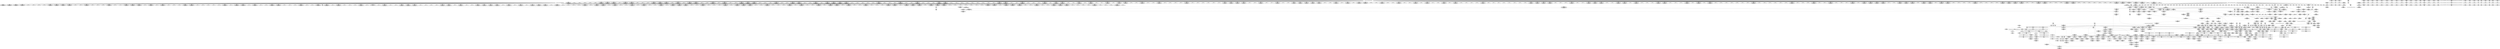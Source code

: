 digraph {
	CE0x3b2b550 [shape=record,shape=Mrecord,label="{CE0x3b2b550|696:_%struct.xfrm_sec_ctx*,_:_CRE_120,128_|*MultipleSource*|Function::selinux_xfrm_state_pol_flow_match&Arg::xp::|security/selinux/xfrm.c,184}"]
	CE0x3ba8960 [shape=record,shape=Mrecord,label="{CE0x3ba8960|16:_i32,_:_CRE_30,31_}"]
	CE0x3b17440 [shape=record,shape=Mrecord,label="{CE0x3b17440|864:_%struct.xfrm_sec_ctx*,_:_CRE_119,120_}"]
	CE0x3b79fe0 [shape=record,shape=Mrecord,label="{CE0x3b79fe0|864:_%struct.xfrm_sec_ctx*,_:_CRE_250,251_|*MultipleSource*|Function::selinux_xfrm_state_pol_flow_match&Arg::x::|security/selinux/xfrm.c,185}"]
	CE0x3b3ea60 [shape=record,shape=Mrecord,label="{CE0x3b3ea60|696:_%struct.xfrm_sec_ctx*,_:_CRE_487,488_}"]
	CE0x3b68650 [shape=record,shape=Mrecord,label="{CE0x3b68650|864:_%struct.xfrm_sec_ctx*,_:_CRE_616,624_|*MultipleSource*|Function::selinux_xfrm_state_pol_flow_match&Arg::x::|security/selinux/xfrm.c,185}"]
	CE0x3bcffa0 [shape=record,shape=Mrecord,label="{CE0x3bcffa0|selinux_xfrm_state_pol_flow_match:tobool20|security/selinux/xfrm.c,208|*SummSink*}"]
	CE0x3b6d050 [shape=record,shape=Mrecord,label="{CE0x3b6d050|864:_%struct.xfrm_sec_ctx*,_:_CRE_848,856_|*MultipleSource*|Function::selinux_xfrm_state_pol_flow_match&Arg::x::|security/selinux/xfrm.c,185}"]
	CE0x3b43dc0 [shape=record,shape=Mrecord,label="{CE0x3b43dc0|864:_%struct.xfrm_sec_ctx*,_:_CRE_472,480_|*MultipleSource*|Function::selinux_xfrm_state_pol_flow_match&Arg::x::|security/selinux/xfrm.c,185}"]
	CE0x3b171c0 [shape=record,shape=Mrecord,label="{CE0x3b171c0|864:_%struct.xfrm_sec_ctx*,_:_CRE_117,118_}"]
	CE0x3b6f7a0 [shape=record,shape=Mrecord,label="{CE0x3b6f7a0|i64*_getelementptr_inbounds_(_20_x_i64_,_20_x_i64_*___llvm_gcov_ctr3,_i64_0,_i64_5)|*Constant*|*SummSink*}"]
	CE0x3b281b0 [shape=record,shape=Mrecord,label="{CE0x3b281b0|696:_%struct.xfrm_sec_ctx*,_:_CRE_510,511_}"]
	CE0x3bb0f10 [shape=record,shape=Mrecord,label="{CE0x3bb0f10|selinux_xfrm_state_pol_flow_match:tmp26|security/selinux/xfrm.c,196|*SummSource*}"]
	CE0x3bbfb60 [shape=record,shape=Mrecord,label="{CE0x3bbfb60|i64*_getelementptr_inbounds_(_20_x_i64_,_20_x_i64_*___llvm_gcov_ctr3,_i64_0,_i64_17)|*Constant*|*SummSource*}"]
	CE0x3bcb7d0 [shape=record,shape=Mrecord,label="{CE0x3bcb7d0|avc_has_perm:requested|Function::avc_has_perm&Arg::requested::|*SummSource*}"]
	CE0x3b24020 [shape=record,shape=Mrecord,label="{CE0x3b24020|696:_%struct.xfrm_sec_ctx*,_:_CRE_8,16_|*MultipleSource*|Function::selinux_xfrm_state_pol_flow_match&Arg::xp::|security/selinux/xfrm.c,184}"]
	CE0x3bc41e0 [shape=record,shape=Mrecord,label="{CE0x3bc41e0|16:_i32,_:_CRE_53,54_}"]
	CE0x3b29c90 [shape=record,shape=Mrecord,label="{CE0x3b29c90|i64_2|*Constant*}"]
	CE0x3b31580 [shape=record,shape=Mrecord,label="{CE0x3b31580|696:_%struct.xfrm_sec_ctx*,_:_CRE_324,328_|*MultipleSource*|Function::selinux_xfrm_state_pol_flow_match&Arg::xp::|security/selinux/xfrm.c,184}"]
	CE0x3bb2ad0 [shape=record,shape=Mrecord,label="{CE0x3bb2ad0|selinux_xfrm_state_pol_flow_match:tobool9|security/selinux/xfrm.c,196}"]
	CE0x3b9c800 [shape=record,shape=Mrecord,label="{CE0x3b9c800|selinux_authorizable_ctx:tmp1}"]
	CE0x3b61cd0 [shape=record,shape=Mrecord,label="{CE0x3b61cd0|864:_%struct.xfrm_sec_ctx*,_:_CRE_292,296_|*MultipleSource*|Function::selinux_xfrm_state_pol_flow_match&Arg::x::|security/selinux/xfrm.c,185}"]
	CE0x3b24be0 [shape=record,shape=Mrecord,label="{CE0x3b24be0|864:_%struct.xfrm_sec_ctx*,_:_CRE_104,105_}"]
	CE0x3b25cb0 [shape=record,shape=Mrecord,label="{CE0x3b25cb0|selinux_xfrm_state_pol_flow_match:if.then|*SummSink*}"]
	CE0x3b635d0 [shape=record,shape=Mrecord,label="{CE0x3b635d0|864:_%struct.xfrm_sec_ctx*,_:_CRE_384,392_|*MultipleSource*|Function::selinux_xfrm_state_pol_flow_match&Arg::x::|security/selinux/xfrm.c,185}"]
	CE0x3b99620 [shape=record,shape=Mrecord,label="{CE0x3b99620|_call_void_mcount()_#3|*SummSink*}"]
	CE0x3b69e50 [shape=record,shape=Mrecord,label="{CE0x3b69e50|864:_%struct.xfrm_sec_ctx*,_:_CRE_698,699_}"]
	CE0x3b25360 [shape=record,shape=Mrecord,label="{CE0x3b25360|864:_%struct.xfrm_sec_ctx*,_:_CRE_110,111_}"]
	CE0x3b69fe0 [shape=record,shape=Mrecord,label="{CE0x3b69fe0|864:_%struct.xfrm_sec_ctx*,_:_CRE_700,701_}"]
	CE0x3b39780 [shape=record,shape=Mrecord,label="{CE0x3b39780|696:_%struct.xfrm_sec_ctx*,_:_CRE_539,540_}"]
	CE0x3b223b0 [shape=record,shape=Mrecord,label="{CE0x3b223b0|864:_%struct.xfrm_sec_ctx*,_:_CRE_14,15_}"]
	CE0x3b3fb50 [shape=record,shape=Mrecord,label="{CE0x3b3fb50|696:_%struct.xfrm_sec_ctx*,_:_CRE_300,301_}"]
	CE0x3b18580 [shape=record,shape=Mrecord,label="{CE0x3b18580|selinux_xfrm_state_pol_flow_match:bb}"]
	CE0x3b32f90 [shape=record,shape=Mrecord,label="{CE0x3b32f90|selinux_authorizable_xfrm:tmp1}"]
	CE0x3b30a40 [shape=record,shape=Mrecord,label="{CE0x3b30a40|864:_%struct.xfrm_sec_ctx*,_:_CRE_136,137_}"]
	CE0x3b68e50 [shape=record,shape=Mrecord,label="{CE0x3b68e50|864:_%struct.xfrm_sec_ctx*,_:_CRE_640,648_|*MultipleSource*|Function::selinux_xfrm_state_pol_flow_match&Arg::x::|security/selinux/xfrm.c,185}"]
	CE0x3bc5ca0 [shape=record,shape=Mrecord,label="{CE0x3bc5ca0|selinux_xfrm_state_pol_flow_match:flowic_secid|security/selinux/xfrm.c,202|*SummSource*}"]
	CE0x3b6c650 [shape=record,shape=Mrecord,label="{CE0x3b6c650|864:_%struct.xfrm_sec_ctx*,_:_CRE_808,816_|*MultipleSource*|Function::selinux_xfrm_state_pol_flow_match&Arg::x::|security/selinux/xfrm.c,185}"]
	CE0x3b7a5e0 [shape=record,shape=Mrecord,label="{CE0x3b7a5e0|864:_%struct.xfrm_sec_ctx*,_:_CRE_264,268_|*MultipleSource*|Function::selinux_xfrm_state_pol_flow_match&Arg::x::|security/selinux/xfrm.c,185}"]
	CE0x3bc3de0 [shape=record,shape=Mrecord,label="{CE0x3bc3de0|16:_i32,_:_CRE_49,50_}"]
	CE0x3bcad20 [shape=record,shape=Mrecord,label="{CE0x3bcad20|i16_39|*Constant*|*SummSink*}"]
	CE0x3b38a60 [shape=record,shape=Mrecord,label="{CE0x3b38a60|696:_%struct.xfrm_sec_ctx*,_:_CRE_88,96_|*MultipleSource*|Function::selinux_xfrm_state_pol_flow_match&Arg::xp::|security/selinux/xfrm.c,184}"]
	CE0x3b772e0 [shape=record,shape=Mrecord,label="{CE0x3b772e0|864:_%struct.xfrm_sec_ctx*,_:_CRE_185,186_}"]
	CE0x3b217a0 [shape=record,shape=Mrecord,label="{CE0x3b217a0|696:_%struct.xfrm_sec_ctx*,_:_CRE_692,694_|*MultipleSource*|Function::selinux_xfrm_state_pol_flow_match&Arg::xp::|security/selinux/xfrm.c,184}"]
	CE0x3b510f0 [shape=record,shape=Mrecord,label="{CE0x3b510f0|i64*_getelementptr_inbounds_(_20_x_i64_,_20_x_i64_*___llvm_gcov_ctr3,_i64_0,_i64_6)|*Constant*|*SummSink*}"]
	CE0x3ba7760 [shape=record,shape=Mrecord,label="{CE0x3ba7760|16:_i32,_:_CRE_12,13_}"]
	CE0x3ba7e60 [shape=record,shape=Mrecord,label="{CE0x3ba7e60|16:_i32,_:_CRE_19,20_}"]
	CE0x3bc37e0 [shape=record,shape=Mrecord,label="{CE0x3bc37e0|16:_i32,_:_CRE_43,44_}"]
	CE0x3bc4de0 [shape=record,shape=Mrecord,label="{CE0x3bc4de0|selinux_xfrm_state_pol_flow_match:__fl_common|security/selinux/xfrm.c,202}"]
	CE0x3bafaf0 [shape=record,shape=Mrecord,label="{CE0x3bafaf0|_ret_i32_%call,_!dbg_!27714|security/selinux/xfrm.c,73}"]
	CE0x3ba1c90 [shape=record,shape=Mrecord,label="{CE0x3ba1c90|selinux_authorizable_xfrm:x|Function::selinux_authorizable_xfrm&Arg::x::|*SummSource*}"]
	CE0x3b93cf0 [shape=record,shape=Mrecord,label="{CE0x3b93cf0|i64*_getelementptr_inbounds_(_7_x_i64_,_7_x_i64_*___llvm_gcov_ctr16,_i64_0,_i64_5)|*Constant*}"]
	CE0x3b75190 [shape=record,shape=Mrecord,label="{CE0x3b75190|%struct.common_audit_data.1017*_null|*Constant*|*SummSink*}"]
	CE0x3b9fd80 [shape=record,shape=Mrecord,label="{CE0x3b9fd80|selinux_xfrm_state_pol_flow_match:tmp36|security/selinux/xfrm.c,202}"]
	CE0x3b31140 [shape=record,shape=Mrecord,label="{CE0x3b31140|i64_1|*Constant*|*SummSource*}"]
	CE0x3b9aee0 [shape=record,shape=Mrecord,label="{CE0x3b9aee0|selinux_authorizable_ctx:entry|*SummSource*}"]
	CE0x3b67a50 [shape=record,shape=Mrecord,label="{CE0x3b67a50|864:_%struct.xfrm_sec_ctx*,_:_CRE_552,560_|*MultipleSource*|Function::selinux_xfrm_state_pol_flow_match&Arg::x::|security/selinux/xfrm.c,185}"]
	CE0x3b4c600 [shape=record,shape=Mrecord,label="{CE0x3b4c600|696:_%struct.xfrm_sec_ctx*,_:_CRE_494,495_}"]
	CE0x3b32480 [shape=record,shape=Mrecord,label="{CE0x3b32480|selinux_authorizable_xfrm:security|security/selinux/xfrm.c,73|*SummSink*}"]
	CE0x3ba7560 [shape=record,shape=Mrecord,label="{CE0x3ba7560|16:_i32,_:_CRE_10,11_}"]
	CE0x3b9ada0 [shape=record,shape=Mrecord,label="{CE0x3b9ada0|selinux_authorizable_ctx:entry}"]
	CE0x3b61e10 [shape=record,shape=Mrecord,label="{CE0x3b61e10|864:_%struct.xfrm_sec_ctx*,_:_CRE_296,300_|*MultipleSource*|Function::selinux_xfrm_state_pol_flow_match&Arg::x::|security/selinux/xfrm.c,185}"]
	CE0x3bd1c30 [shape=record,shape=Mrecord,label="{CE0x3bd1c30|selinux_xfrm_state_pol_flow_match:tmp46|security/selinux/xfrm.c,211|*SummSink*}"]
	CE0x3b53ac0 [shape=record,shape=Mrecord,label="{CE0x3b53ac0|864:_%struct.xfrm_sec_ctx*,_:_CRE_97,98_}"]
	CE0x3ba8a60 [shape=record,shape=Mrecord,label="{CE0x3ba8a60|16:_i32,_:_CRE_31,32_}"]
	CE0x3b1ec30 [shape=record,shape=Mrecord,label="{CE0x3b1ec30|selinux_xfrm_state_pol_flow_match:if.else}"]
	CE0x3bcbc90 [shape=record,shape=Mrecord,label="{CE0x3bcbc90|selinux_xfrm_state_pol_flow_match:flowic_secid18|security/selinux/xfrm.c,208}"]
	CE0x3b96050 [shape=record,shape=Mrecord,label="{CE0x3b96050|selinux_authorizable_ctx:land.end|*SummSink*}"]
	CE0x3b3e0a0 [shape=record,shape=Mrecord,label="{CE0x3b3e0a0|696:_%struct.xfrm_sec_ctx*,_:_CRE_600,604_|*MultipleSource*|Function::selinux_xfrm_state_pol_flow_match&Arg::xp::|security/selinux/xfrm.c,184}"]
	CE0x3ba6b30 [shape=record,shape=Mrecord,label="{CE0x3ba6b30|16:_i32,_:_CRE_2,3_}"]
	"CONST[source:0(mediator),value:2(dynamic)][purpose:{object}][SnkIdx:1]"
	CE0x3bc3be0 [shape=record,shape=Mrecord,label="{CE0x3bc3be0|16:_i32,_:_CRE_47,48_}"]
	CE0x3b2a8e0 [shape=record,shape=Mrecord,label="{CE0x3b2a8e0|selinux_xfrm_state_pol_flow_match:if.then10}"]
	CE0x3ba7220 [shape=record,shape=Mrecord,label="{CE0x3ba7220|16:_i32,_:_CRE_6,7_}"]
	CE0x3b2d410 [shape=record,shape=Mrecord,label="{CE0x3b2d410|696:_%struct.xfrm_sec_ctx*,_:_CRE_526,527_}"]
	CE0x3b4a280 [shape=record,shape=Mrecord,label="{CE0x3b4a280|selinux_authorizable_ctx:ctx_doi|security/selinux/xfrm.c,64}"]
	CE0x3b30cc0 [shape=record,shape=Mrecord,label="{CE0x3b30cc0|864:_%struct.xfrm_sec_ctx*,_:_CRE_138,139_}"]
	CE0x3b1e250 [shape=record,shape=Mrecord,label="{CE0x3b1e250|selinux_xfrm_state_pol_flow_match:if.end12|*SummSink*}"]
	CE0x3b763e0 [shape=record,shape=Mrecord,label="{CE0x3b763e0|864:_%struct.xfrm_sec_ctx*,_:_CRE_173,174_}"]
	CE0x3b69650 [shape=record,shape=Mrecord,label="{CE0x3b69650|864:_%struct.xfrm_sec_ctx*,_:_CRE_672,680_|*MultipleSource*|Function::selinux_xfrm_state_pol_flow_match&Arg::x::|security/selinux/xfrm.c,185}"]
	CE0x3b7a3e0 [shape=record,shape=Mrecord,label="{CE0x3b7a3e0|864:_%struct.xfrm_sec_ctx*,_:_CRE_256,264_|*MultipleSource*|Function::selinux_xfrm_state_pol_flow_match&Arg::x::|security/selinux/xfrm.c,185}"]
	CE0x3b7b1e0 [shape=record,shape=Mrecord,label="{CE0x3b7b1e0|864:_%struct.xfrm_sec_ctx*,_:_CRE_273,274_|*MultipleSource*|Function::selinux_xfrm_state_pol_flow_match&Arg::x::|security/selinux/xfrm.c,185}"]
	CE0x3b18900 [shape=record,shape=Mrecord,label="{CE0x3b18900|i32_21|*Constant*}"]
	CE0x3bc3fe0 [shape=record,shape=Mrecord,label="{CE0x3bc3fe0|16:_i32,_:_CRE_51,52_}"]
	CE0x3b42700 [shape=record,shape=Mrecord,label="{CE0x3b42700|696:_%struct.xfrm_sec_ctx*,_:_CRE_522,523_}"]
	CE0x3b9e4e0 [shape=record,shape=Mrecord,label="{CE0x3b9e4e0|selinux_authorizable_ctx:conv|security/selinux/xfrm.c,64|*SummSink*}"]
	CE0x3b6a250 [shape=record,shape=Mrecord,label="{CE0x3b6a250|864:_%struct.xfrm_sec_ctx*,_:_CRE_701,702_}"]
	CE0x3ba90d0 [shape=record,shape=Mrecord,label="{CE0x3ba90d0|selinux_xfrm_state_pol_flow_match:tobool2|security/selinux/xfrm.c,185|*SummSink*}"]
	CE0x3ba6190 [shape=record,shape=Mrecord,label="{CE0x3ba6190|selinux_xfrm_state_pol_flow_match:tmp33|*LoadInst*|security/selinux/xfrm.c,200|*SummSink*}"]
	CE0x3b6c850 [shape=record,shape=Mrecord,label="{CE0x3b6c850|864:_%struct.xfrm_sec_ctx*,_:_CRE_816,824_|*MultipleSource*|Function::selinux_xfrm_state_pol_flow_match&Arg::x::|security/selinux/xfrm.c,185}"]
	CE0x3b74950 [shape=record,shape=Mrecord,label="{CE0x3b74950|864:_%struct.xfrm_sec_ctx*,_:_CRE_163,164_}"]
	CE0x3b641d0 [shape=record,shape=Mrecord,label="{CE0x3b641d0|864:_%struct.xfrm_sec_ctx*,_:_CRE_428,432_|*MultipleSource*|Function::selinux_xfrm_state_pol_flow_match&Arg::x::|security/selinux/xfrm.c,185}"]
	CE0x3bc5370 [shape=record,shape=Mrecord,label="{CE0x3bc5370|selinux_xfrm_state_pol_flow_match:tmp35|security/selinux/xfrm.c,202|*SummSink*}"]
	CE0x3b66e50 [shape=record,shape=Mrecord,label="{CE0x3b66e50|864:_%struct.xfrm_sec_ctx*,_:_CRE_512,520_|*MultipleSource*|Function::selinux_xfrm_state_pol_flow_match&Arg::x::|security/selinux/xfrm.c,185}"]
	CE0x3b9b890 [shape=record,shape=Mrecord,label="{CE0x3b9b890|selinux_authorizable_ctx:land.lhs.true}"]
	CE0x3b302c0 [shape=record,shape=Mrecord,label="{CE0x3b302c0|864:_%struct.xfrm_sec_ctx*,_:_CRE_130,131_}"]
	CE0x3bca740 [shape=record,shape=Mrecord,label="{CE0x3bca740|selinux_xfrm_state_pol_flow_match:__fl_common17|security/selinux/xfrm.c,208}"]
	CE0x3b75460 [shape=record,shape=Mrecord,label="{CE0x3b75460|_ret_i32_%retval.0,_!dbg_!27728|security/selinux/avc.c,775}"]
	CE0x3b475f0 [shape=record,shape=Mrecord,label="{CE0x3b475f0|selinux_authorizable_ctx:tmp3|security/selinux/xfrm.c,63}"]
	CE0x3bc43e0 [shape=record,shape=Mrecord,label="{CE0x3bc43e0|16:_i32,_:_CRE_55,56_}"]
	CE0x3ba60b0 [shape=record,shape=Mrecord,label="{CE0x3ba60b0|selinux_xfrm_state_pol_flow_match:security13|security/selinux/xfrm.c,200|*SummSink*}"]
	CE0x3b2ff00 [shape=record,shape=Mrecord,label="{CE0x3b2ff00|864:_%struct.xfrm_sec_ctx*,_:_CRE_127,128_}"]
	CE0x340e0f0 [shape=record,shape=Mrecord,label="{CE0x340e0f0|696:_%struct.xfrm_sec_ctx*,_:_CRE_144,152_|*MultipleSource*|Function::selinux_xfrm_state_pol_flow_match&Arg::xp::|security/selinux/xfrm.c,184}"]
	CE0x3bc4ae0 [shape=record,shape=Mrecord,label="{CE0x3bc4ae0|16:_i32,_:_CRE_62,63_}"]
	CE0x3b18640 [shape=record,shape=Mrecord,label="{CE0x3b18640|selinux_xfrm_state_pol_flow_match:if.else4}"]
	CE0x3b39f80 [shape=record,shape=Mrecord,label="{CE0x3b39f80|696:_%struct.xfrm_sec_ctx*,_:_CRE_543,544_}"]
	CE0x3b98750 [shape=record,shape=Mrecord,label="{CE0x3b98750|i64*_getelementptr_inbounds_(_7_x_i64_,_7_x_i64_*___llvm_gcov_ctr16,_i64_0,_i64_0)|*Constant*|*SummSink*}"]
	CE0x3b214c0 [shape=record,shape=Mrecord,label="{CE0x3b214c0|696:_%struct.xfrm_sec_ctx*,_:_CRE_691,692_|*MultipleSource*|Function::selinux_xfrm_state_pol_flow_match&Arg::xp::|security/selinux/xfrm.c,184}"]
	CE0x3b4c480 [shape=record,shape=Mrecord,label="{CE0x3b4c480|696:_%struct.xfrm_sec_ctx*,_:_CRE_492,493_}"]
	CE0x3b39130 [shape=record,shape=Mrecord,label="{CE0x3b39130|selinux_xfrm_state_pol_flow_match:if.then10|*SummSource*}"]
	CE0x3b25a60 [shape=record,shape=Mrecord,label="{CE0x3b25a60|selinux_authorizable_xfrm:tmp3}"]
	CE0x3b32f20 [shape=record,shape=Mrecord,label="{CE0x3b32f20|i64_1|*Constant*}"]
	CE0x3b6ea00 [shape=record,shape=Mrecord,label="{CE0x3b6ea00|selinux_xfrm_state_pol_flow_match:tmp10|security/selinux/xfrm.c,185|*SummSink*}"]
	CE0x3b337a0 [shape=record,shape=Mrecord,label="{CE0x3b337a0|i64*_getelementptr_inbounds_(_2_x_i64_,_2_x_i64_*___llvm_gcov_ctr17246,_i64_0,_i64_1)|*Constant*}"]
	CE0x3b9bde0 [shape=record,shape=Mrecord,label="{CE0x3b9bde0|selinux_authorizable_ctx:cmp|security/selinux/xfrm.c,64|*SummSink*}"]
	CE0x3b69a50 [shape=record,shape=Mrecord,label="{CE0x3b69a50|864:_%struct.xfrm_sec_ctx*,_:_CRE_688,696_|*MultipleSource*|Function::selinux_xfrm_state_pol_flow_match&Arg::x::|security/selinux/xfrm.c,185}"]
	CE0x3b255e0 [shape=record,shape=Mrecord,label="{CE0x3b255e0|864:_%struct.xfrm_sec_ctx*,_:_CRE_112,113_}"]
	CE0x3b267c0 [shape=record,shape=Mrecord,label="{CE0x3b267c0|864:_%struct.xfrm_sec_ctx*,_:_CRE_24,32_|*MultipleSource*|Function::selinux_xfrm_state_pol_flow_match&Arg::x::|security/selinux/xfrm.c,185}"]
	CE0x3b3fc10 [shape=record,shape=Mrecord,label="{CE0x3b3fc10|696:_%struct.xfrm_sec_ctx*,_:_CRE_301,302_}"]
	CE0x3ba7460 [shape=record,shape=Mrecord,label="{CE0x3ba7460|16:_i32,_:_CRE_9,10_}"]
	CE0x3b483f0 [shape=record,shape=Mrecord,label="{CE0x3b483f0|GLOBAL:__llvm_gcov_ctr16|Global_var:__llvm_gcov_ctr16|*SummSource*}"]
	CE0x3b69c50 [shape=record,shape=Mrecord,label="{CE0x3b69c50|864:_%struct.xfrm_sec_ctx*,_:_CRE_697,698_}"]
	CE0x3b1a1e0 [shape=record,shape=Mrecord,label="{CE0x3b1a1e0|selinux_xfrm_state_pol_flow_match:if.end11|*SummSink*}"]
	CE0x3b7be60 [shape=record,shape=Mrecord,label="{CE0x3b7be60|864:_%struct.xfrm_sec_ctx*,_:_CRE_283,284_}"]
	CE0x3b24120 [shape=record,shape=Mrecord,label="{CE0x3b24120|696:_%struct.xfrm_sec_ctx*,_:_CRE_40,44_|*MultipleSource*|Function::selinux_xfrm_state_pol_flow_match&Arg::xp::|security/selinux/xfrm.c,184}"]
	CE0x3b28970 [shape=record,shape=Mrecord,label="{CE0x3b28970|selinux_xfrm_state_pol_flow_match:if.then|*SummSource*}"]
	CE0x3b280f0 [shape=record,shape=Mrecord,label="{CE0x3b280f0|696:_%struct.xfrm_sec_ctx*,_:_CRE_509,510_}"]
	CE0x3b791e0 [shape=record,shape=Mrecord,label="{CE0x3b791e0|864:_%struct.xfrm_sec_ctx*,_:_CRE_220,224_|*MultipleSource*|Function::selinux_xfrm_state_pol_flow_match&Arg::x::|security/selinux/xfrm.c,185}"]
	CE0x3b290b0 [shape=record,shape=Mrecord,label="{CE0x3b290b0|selinux_xfrm_state_pol_flow_match:tmp5|security/selinux/xfrm.c,184|*SummSink*}"]
	CE0x3b665d0 [shape=record,shape=Mrecord,label="{CE0x3b665d0|i1_false|*Constant*|*SummSink*}"]
	CE0x3b230f0 [shape=record,shape=Mrecord,label="{CE0x3b230f0|COLLAPSED:_GCMRE___llvm_gcov_ctr3_internal_global_20_x_i64_zeroinitializer:_elem_0:default:}"]
	CE0x3b68850 [shape=record,shape=Mrecord,label="{CE0x3b68850|864:_%struct.xfrm_sec_ctx*,_:_CRE_624,628_|*MultipleSource*|Function::selinux_xfrm_state_pol_flow_match&Arg::x::|security/selinux/xfrm.c,185}"]
	CE0x3b2b650 [shape=record,shape=Mrecord,label="{CE0x3b2b650|selinux_xfrm_state_pol_flow_match:if.end11}"]
	CE0x3b785e0 [shape=record,shape=Mrecord,label="{CE0x3b785e0|864:_%struct.xfrm_sec_ctx*,_:_CRE_202,203_|*MultipleSource*|Function::selinux_xfrm_state_pol_flow_match&Arg::x::|security/selinux/xfrm.c,185}"]
	CE0x3b3b950 [shape=record,shape=Mrecord,label="{CE0x3b3b950|696:_%struct.xfrm_sec_ctx*,_:_CRE_688,689_|*MultipleSource*|Function::selinux_xfrm_state_pol_flow_match&Arg::xp::|security/selinux/xfrm.c,184}"]
	CE0x3b20440 [shape=record,shape=Mrecord,label="{CE0x3b20440|i32_0|*Constant*}"]
	"CONST[source:0(mediator),value:2(dynamic)][purpose:{subject}][SnkIdx:0]"
	CE0x3b95f60 [shape=record,shape=Mrecord,label="{CE0x3b95f60|selinux_authorizable_ctx:land.end|*SummSource*}"]
	CE0x3bcf980 [shape=record,shape=Mrecord,label="{CE0x3bcf980|selinux_xfrm_state_pol_flow_match:cond|security/selinux/xfrm.c,208}"]
	CE0x3b9a880 [shape=record,shape=Mrecord,label="{CE0x3b9a880|GLOBAL:selinux_authorizable_ctx|*Constant*}"]
	CE0x3b29210 [shape=record,shape=Mrecord,label="{CE0x3b29210|selinux_xfrm_state_pol_flow_match:tmp6|security/selinux/xfrm.c,184}"]
	CE0x3b26680 [shape=record,shape=Mrecord,label="{CE0x3b26680|864:_%struct.xfrm_sec_ctx*,_:_CRE_64,65_}"]
	CE0x3b7b9e0 [shape=record,shape=Mrecord,label="{CE0x3b7b9e0|864:_%struct.xfrm_sec_ctx*,_:_CRE_279,280_}"]
	CE0x3b6a750 [shape=record,shape=Mrecord,label="{CE0x3b6a750|864:_%struct.xfrm_sec_ctx*,_:_CRE_705,706_}"]
	CE0x3b441c0 [shape=record,shape=Mrecord,label="{CE0x3b441c0|864:_%struct.xfrm_sec_ctx*,_:_CRE_484,488_|*MultipleSource*|Function::selinux_xfrm_state_pol_flow_match&Arg::x::|security/selinux/xfrm.c,185}"]
	CE0x3b52ad0 [shape=record,shape=Mrecord,label="{CE0x3b52ad0|selinux_authorizable_ctx:tobool|security/selinux/xfrm.c,63}"]
	CE0x3b49190 [shape=record,shape=Mrecord,label="{CE0x3b49190|selinux_authorizable_ctx:tmp9|security/selinux/xfrm.c,64}"]
	CE0x3b1d360 [shape=record,shape=Mrecord,label="{CE0x3b1d360|selinux_xfrm_state_pol_flow_match:if.else|*SummSink*}"]
	CE0x3b224f0 [shape=record,shape=Mrecord,label="{CE0x3b224f0|864:_%struct.xfrm_sec_ctx*,_:_CRE_15,16_}"]
	CE0x3b2c700 [shape=record,shape=Mrecord,label="{CE0x3b2c700|864:_%struct.xfrm_sec_ctx*,_:_CRE_73,74_}"]
	CE0x3b67850 [shape=record,shape=Mrecord,label="{CE0x3b67850|864:_%struct.xfrm_sec_ctx*,_:_CRE_548,552_|*MultipleSource*|Function::selinux_xfrm_state_pol_flow_match&Arg::x::|security/selinux/xfrm.c,185}"]
	CE0x3b3e5f0 [shape=record,shape=Mrecord,label="{CE0x3b3e5f0|696:_%struct.xfrm_sec_ctx*,_:_CRE_616,632_|*MultipleSource*|Function::selinux_xfrm_state_pol_flow_match&Arg::xp::|security/selinux/xfrm.c,184}"]
	CE0x3bc60d0 [shape=record,shape=Mrecord,label="{CE0x3bc60d0|i32_7|*Constant*|*SummSink*}"]
	CE0x3bbeb10 [shape=record,shape=Mrecord,label="{CE0x3bbeb10|selinux_xfrm_state_pol_flow_match:tmp41|security/selinux/xfrm.c,203|*SummSource*}"]
	CE0x3b1f310 [shape=record,shape=Mrecord,label="{CE0x3b1f310|selinux_xfrm_state_pol_flow_match:return|*SummSink*}"]
	CE0x3bcf560 [shape=record,shape=Mrecord,label="{CE0x3bcf560|avc_has_perm:auditdata|Function::avc_has_perm&Arg::auditdata::|*SummSink*}"]
	CE0x3ba7c60 [shape=record,shape=Mrecord,label="{CE0x3ba7c60|16:_i32,_:_CRE_17,18_}"]
	CE0x3b78190 [shape=record,shape=Mrecord,label="{CE0x3b78190|864:_%struct.xfrm_sec_ctx*,_:_CRE_198,200_|*MultipleSource*|Function::selinux_xfrm_state_pol_flow_match&Arg::x::|security/selinux/xfrm.c,185}"]
	CE0x3b1f520 [shape=record,shape=Mrecord,label="{CE0x3b1f520|696:_%struct.xfrm_sec_ctx*,_:_CRE_32,40_|*MultipleSource*|Function::selinux_xfrm_state_pol_flow_match&Arg::xp::|security/selinux/xfrm.c,184}"]
	CE0x3b73210 [shape=record,shape=Mrecord,label="{CE0x3b73210|864:_%struct.xfrm_sec_ctx*,_:_CRE_140,141_}"]
	CE0x3b39b90 [shape=record,shape=Mrecord,label="{CE0x3b39b90|696:_%struct.xfrm_sec_ctx*,_:_CRE_542,543_}"]
	CE0x3ba8460 [shape=record,shape=Mrecord,label="{CE0x3ba8460|16:_i32,_:_CRE_25,26_}"]
	CE0x3b9bad0 [shape=record,shape=Mrecord,label="{CE0x3b9bad0|selinux_authorizable_ctx:cmp|security/selinux/xfrm.c,64|*SummSource*}"]
	CE0x3b6da50 [shape=record,shape=Mrecord,label="{CE0x3b6da50|selinux_xfrm_state_pol_flow_match:tmp7|*LoadInst*|security/selinux/xfrm.c,185|*SummSink*}"]
	CE0x3bd1250 [shape=record,shape=Mrecord,label="{CE0x3bd1250|i64*_getelementptr_inbounds_(_20_x_i64_,_20_x_i64_*___llvm_gcov_ctr3,_i64_0,_i64_19)|*Constant*|*SummSink*}"]
	CE0x3b478e0 [shape=record,shape=Mrecord,label="{CE0x3b478e0|selinux_authorizable_ctx:tmp3|security/selinux/xfrm.c,63|*SummSink*}"]
	CE0x3ba9060 [shape=record,shape=Mrecord,label="{CE0x3ba9060|selinux_xfrm_state_pol_flow_match:tobool2|security/selinux/xfrm.c,185|*SummSource*}"]
	CE0x3b32410 [shape=record,shape=Mrecord,label="{CE0x3b32410|selinux_authorizable_xfrm:tmp4|*LoadInst*|security/selinux/xfrm.c,73}"]
	CE0x3bbce30 [shape=record,shape=Mrecord,label="{CE0x3bbce30|0:_i8,_1:_i8,_4:_i32,_:_CRE_1,2_|*MultipleSource*|*LoadInst*|security/selinux/xfrm.c,185|*LoadInst*|security/selinux/xfrm.c,192|*LoadInst*|security/selinux/xfrm.c,200|security/selinux/xfrm.c,200}"]
	CE0x3b2c200 [shape=record,shape=Mrecord,label="{CE0x3b2c200|864:_%struct.xfrm_sec_ctx*,_:_CRE_69,70_}"]
	CE0x3b1ece0 [shape=record,shape=Mrecord,label="{CE0x3b1ece0|selinux_xfrm_state_pol_flow_match:tmp|*SummSink*}"]
	CE0x3bbe510 [shape=record,shape=Mrecord,label="{CE0x3bbe510|selinux_xfrm_state_pol_flow_match:tmp40|security/selinux/xfrm.c,203|*SummSource*}"]
	CE0x3b72100 [shape=record,shape=Mrecord,label="{CE0x3b72100|selinux_xfrm_state_pol_flow_match:tmp30}"]
	CE0x3b6b290 [shape=record,shape=Mrecord,label="{CE0x3b6b290|864:_%struct.xfrm_sec_ctx*,_:_CRE_720,728_|*MultipleSource*|Function::selinux_xfrm_state_pol_flow_match&Arg::x::|security/selinux/xfrm.c,185}"]
	CE0x3baa270 [shape=record,shape=Mrecord,label="{CE0x3baa270|i64*_getelementptr_inbounds_(_20_x_i64_,_20_x_i64_*___llvm_gcov_ctr3,_i64_0,_i64_9)|*Constant*|*SummSink*}"]
	CE0x3b6a610 [shape=record,shape=Mrecord,label="{CE0x3b6a610|864:_%struct.xfrm_sec_ctx*,_:_CRE_704,705_}"]
	CE0x3b3eca0 [shape=record,shape=Mrecord,label="{CE0x3b3eca0|696:_%struct.xfrm_sec_ctx*,_:_CRE_490,491_}"]
	CE0x3b4b2c0 [shape=record,shape=Mrecord,label="{CE0x3b4b2c0|864:_%struct.xfrm_sec_ctx*,_:_CRE_40,48_|*MultipleSource*|Function::selinux_xfrm_state_pol_flow_match&Arg::x::|security/selinux/xfrm.c,185}"]
	CE0x3b31360 [shape=record,shape=Mrecord,label="{CE0x3b31360|696:_%struct.xfrm_sec_ctx*,_:_CRE_320,321_|*MultipleSource*|Function::selinux_xfrm_state_pol_flow_match&Arg::xp::|security/selinux/xfrm.c,184}"]
	CE0x3b1de60 [shape=record,shape=Mrecord,label="{CE0x3b1de60|selinux_xfrm_state_pol_flow_match:if.then7}"]
	"CONST[source:0(mediator),value:0(static)][purpose:{operation}][SnkIdx:3]"
	CE0x3b99530 [shape=record,shape=Mrecord,label="{CE0x3b99530|_call_void_mcount()_#3|*SummSource*}"]
	CE0x3b4aa50 [shape=record,shape=Mrecord,label="{CE0x3b4aa50|selinux_authorizable_ctx:bb|*SummSource*}"]
	CE0x3b2cac0 [shape=record,shape=Mrecord,label="{CE0x3b2cac0|%struct.xfrm_sec_ctx*_null|*Constant*|*SummSource*}"]
	CE0x3b77ce0 [shape=record,shape=Mrecord,label="{CE0x3b77ce0|864:_%struct.xfrm_sec_ctx*,_:_CRE_192,194_|*MultipleSource*|Function::selinux_xfrm_state_pol_flow_match&Arg::x::|security/selinux/xfrm.c,185}"]
	CE0x3b71560 [shape=record,shape=Mrecord,label="{CE0x3b71560|i64*_getelementptr_inbounds_(_20_x_i64_,_20_x_i64_*___llvm_gcov_ctr3,_i64_0,_i64_13)|*Constant*}"]
	CE0x3b627d0 [shape=record,shape=Mrecord,label="{CE0x3b627d0|864:_%struct.xfrm_sec_ctx*,_:_CRE_328,336_|*MultipleSource*|Function::selinux_xfrm_state_pol_flow_match&Arg::x::|security/selinux/xfrm.c,185}"]
	CE0x3b787e0 [shape=record,shape=Mrecord,label="{CE0x3b787e0|864:_%struct.xfrm_sec_ctx*,_:_CRE_203,204_|*MultipleSource*|Function::selinux_xfrm_state_pol_flow_match&Arg::x::|security/selinux/xfrm.c,185}"]
	CE0x3bbd410 [shape=record,shape=Mrecord,label="{CE0x3bbd410|0:_i8,_1:_i8,_4:_i32,_:_CRE_4,8_|*MultipleSource*|*LoadInst*|security/selinux/xfrm.c,185|*LoadInst*|security/selinux/xfrm.c,192|*LoadInst*|security/selinux/xfrm.c,200|security/selinux/xfrm.c,200}"]
	CE0x3b6dcc0 [shape=record,shape=Mrecord,label="{CE0x3b6dcc0|selinux_xfrm_state_pol_flow_match:tmp8|security/selinux/xfrm.c,185}"]
	CE0x3b718f0 [shape=record,shape=Mrecord,label="{CE0x3b718f0|i64*_getelementptr_inbounds_(_20_x_i64_,_20_x_i64_*___llvm_gcov_ctr3,_i64_0,_i64_13)|*Constant*|*SummSink*}"]
	CE0x3b3cc60 [shape=record,shape=Mrecord,label="{CE0x3b3cc60|696:_%struct.xfrm_sec_ctx*,_:_CRE_514,515_}"]
	CE0x3ba2c50 [shape=record,shape=Mrecord,label="{CE0x3ba2c50|selinux_xfrm_state_pol_flow_match:security5|security/selinux/xfrm.c,192}"]
	CE0x3bd2720 [shape=record,shape=Mrecord,label="{CE0x3bd2720|_ret_i32_%retval.0,_!dbg_!27749|security/selinux/xfrm.c,211}"]
	CE0x3bb1e90 [shape=record,shape=Mrecord,label="{CE0x3bb1e90|selinux_xfrm_state_pol_flow_match:tmp27|security/selinux/xfrm.c,198}"]
	CE0x3b33310 [shape=record,shape=Mrecord,label="{CE0x3b33310|696:_%struct.xfrm_sec_ctx*,_:_CRE_497,498_}"]
	CE0x3bbb3b0 [shape=record,shape=Mrecord,label="{CE0x3bbb3b0|selinux_authorizable_ctx:tmp16|security/selinux/xfrm.c,64|*SummSource*}"]
	CE0x3bcbd90 [shape=record,shape=Mrecord,label="{CE0x3bcbd90|selinux_xfrm_state_pol_flow_match:flowic_secid18|security/selinux/xfrm.c,208|*SummSource*}"]
	CE0x3b3eb20 [shape=record,shape=Mrecord,label="{CE0x3b3eb20|696:_%struct.xfrm_sec_ctx*,_:_CRE_488,489_}"]
	CE0x3baa970 [shape=record,shape=Mrecord,label="{CE0x3baa970|selinux_xfrm_state_pol_flow_match:tmp21|security/selinux/xfrm.c,194|*SummSink*}"]
	CE0x3b9d4f0 [shape=record,shape=Mrecord,label="{CE0x3b9d4f0|selinux_authorizable_ctx:tmp6|*LoadInst*|security/selinux/xfrm.c,64}"]
	CE0x3b42470 [shape=record,shape=Mrecord,label="{CE0x3b42470|696:_%struct.xfrm_sec_ctx*,_:_CRE_584,592_|*MultipleSource*|Function::selinux_xfrm_state_pol_flow_match&Arg::xp::|security/selinux/xfrm.c,184}"]
	CE0x3ba1590 [shape=record,shape=Mrecord,label="{CE0x3ba1590|GLOBAL:selinux_authorizable_xfrm|*Constant*|*SummSource*}"]
	CE0x3ba6ac0 [shape=record,shape=Mrecord,label="{CE0x3ba6ac0|16:_i32,_:_CRE_1,2_}"]
	CE0x3ba8b60 [shape=record,shape=Mrecord,label="{CE0x3ba8b60|16:_i32,_:_CRE_32,33_}"]
	CE0x3bc25b0 [shape=record,shape=Mrecord,label="{CE0x3bc25b0|selinux_xfrm_state_pol_flow_match:tmp43|security/selinux/xfrm.c,208|*SummSink*}"]
	CE0x3b2a310 [shape=record,shape=Mrecord,label="{CE0x3b2a310|selinux_xfrm_state_pol_flow_match:tmp6|security/selinux/xfrm.c,184|*SummSource*}"]
	CE0x3bb8670 [shape=record,shape=Mrecord,label="{CE0x3bb8670|selinux_authorizable_ctx:tmp14|*SummSource*}"]
	CE0x3b771a0 [shape=record,shape=Mrecord,label="{CE0x3b771a0|864:_%struct.xfrm_sec_ctx*,_:_CRE_184,185_}"]
	CE0x3b22e30 [shape=record,shape=Mrecord,label="{CE0x3b22e30|i64_1|*Constant*|*SummSink*}"]
	CE0x3b76020 [shape=record,shape=Mrecord,label="{CE0x3b76020|864:_%struct.xfrm_sec_ctx*,_:_CRE_170,171_}"]
	CE0x3ba3700 [shape=record,shape=Mrecord,label="{CE0x3ba3700|selinux_xfrm_state_pol_flow_match:tmp16|*LoadInst*|security/selinux/xfrm.c,192|*SummSink*}"]
	CE0x3b262c0 [shape=record,shape=Mrecord,label="{CE0x3b262c0|864:_%struct.xfrm_sec_ctx*,_:_CRE_21,22_}"]
	CE0x3ba34f0 [shape=record,shape=Mrecord,label="{CE0x3ba34f0|selinux_xfrm_state_pol_flow_match:tmp16|*LoadInst*|security/selinux/xfrm.c,192}"]
	CE0x3b4cd60 [shape=record,shape=Mrecord,label="{CE0x3b4cd60|696:_%struct.xfrm_sec_ctx*,_:_CRE_285,286_}"]
	CE0x3b4bfb0 [shape=record,shape=Mrecord,label="{CE0x3b4bfb0|selinux_authorizable_xfrm:tmp}"]
	CE0x3ba4840 [shape=record,shape=Mrecord,label="{CE0x3ba4840|selinux_xfrm_state_pol_flow_match:tmp20|security/selinux/xfrm.c,192}"]
	CE0x3bcaa20 [shape=record,shape=Mrecord,label="{CE0x3bcaa20|selinux_xfrm_state_pol_flow_match:__fl_common17|security/selinux/xfrm.c,208|*SummSink*}"]
	CE0x3ba72e0 [shape=record,shape=Mrecord,label="{CE0x3ba72e0|16:_i32,_:_CRE_7,8_}"]
	CE0x3b339b0 [shape=record,shape=Mrecord,label="{CE0x3b339b0|selinux_authorizable_xfrm:tmp1|*SummSink*}"]
	CE0x3b99f80 [shape=record,shape=Mrecord,label="{CE0x3b99f80|selinux_authorizable_ctx:conv|security/selinux/xfrm.c,64}"]
	CE0x3b47770 [shape=record,shape=Mrecord,label="{CE0x3b47770|selinux_authorizable_ctx:tmp4|security/selinux/xfrm.c,63}"]
	CE0x3b25b60 [shape=record,shape=Mrecord,label="{CE0x3b25b60|i64*_getelementptr_inbounds_(_2_x_i64_,_2_x_i64_*___llvm_gcov_ctr17246,_i64_0,_i64_1)|*Constant*|*SummSource*}"]
	CE0x3b33000 [shape=record,shape=Mrecord,label="{CE0x3b33000|selinux_authorizable_xfrm:tmp1|*SummSource*}"]
	CE0x3b767a0 [shape=record,shape=Mrecord,label="{CE0x3b767a0|864:_%struct.xfrm_sec_ctx*,_:_CRE_176,177_}"]
	CE0x3b42f90 [shape=record,shape=Mrecord,label="{CE0x3b42f90|696:_%struct.xfrm_sec_ctx*,_:_CRE_640,656_|*MultipleSource*|Function::selinux_xfrm_state_pol_flow_match&Arg::xp::|security/selinux/xfrm.c,184}"]
	CE0x3b38d20 [shape=record,shape=Mrecord,label="{CE0x3b38d20|selinux_xfrm_state_pol_flow_match:if.else8}"]
	CE0x3b2a010 [shape=record,shape=Mrecord,label="{CE0x3b2a010|696:_%struct.xfrm_sec_ctx*,_:_CRE_308,310_|*MultipleSource*|Function::selinux_xfrm_state_pol_flow_match&Arg::xp::|security/selinux/xfrm.c,184}"]
	CE0x3b9e8f0 [shape=record,shape=Mrecord,label="{CE0x3b9e8f0|selinux_authorizable_ctx:cmp|security/selinux/xfrm.c,64}"]
	CE0x3b6ee00 [shape=record,shape=Mrecord,label="{CE0x3b6ee00|selinux_xfrm_state_pol_flow_match:tmp11|security/selinux/xfrm.c,185|*SummSource*}"]
	CE0x3bc6bc0 [shape=record,shape=Mrecord,label="{CE0x3bc6bc0|selinux_xfrm_state_pol_flow_match:tmp37|security/selinux/xfrm.c,202|*SummSink*}"]
	CE0x3b4b000 [shape=record,shape=Mrecord,label="{CE0x3b4b000|i64*_getelementptr_inbounds_(_7_x_i64_,_7_x_i64_*___llvm_gcov_ctr16,_i64_0,_i64_0)|*Constant*}"]
	CE0x3bc73c0 [shape=record,shape=Mrecord,label="{CE0x3bc73c0|i32_3|*Constant*|*SummSink*}"]
	CE0x3b32e20 [shape=record,shape=Mrecord,label="{CE0x3b32e20|696:_%struct.xfrm_sec_ctx*,_:_CRE_456,464_|*MultipleSource*|Function::selinux_xfrm_state_pol_flow_match&Arg::xp::|security/selinux/xfrm.c,184}"]
	CE0x3b9dad0 [shape=record,shape=Mrecord,label="{CE0x3b9dad0|selinux_authorizable_ctx:tmp5|security/selinux/xfrm.c,63}"]
	CE0x3b27860 [shape=record,shape=Mrecord,label="{CE0x3b27860|696:_%struct.xfrm_sec_ctx*,_:_CRE_295,296_}"]
	CE0x3bb42d0 [shape=record,shape=Mrecord,label="{CE0x3bb42d0|i64_8|*Constant*|*SummSink*}"]
	CE0x3b41ba0 [shape=record,shape=Mrecord,label="{CE0x3b41ba0|696:_%struct.xfrm_sec_ctx*,_:_CRE_551,552_}"]
	CE0x3b927a0 [shape=record,shape=Mrecord,label="{CE0x3b927a0|selinux_authorizable_ctx:tmp5|security/selinux/xfrm.c,63|*SummSink*}"]
	CE0x3b26040 [shape=record,shape=Mrecord,label="{CE0x3b26040|864:_%struct.xfrm_sec_ctx*,_:_CRE_19,20_}"]
	CE0x3b383d0 [shape=record,shape=Mrecord,label="{CE0x3b383d0|696:_%struct.xfrm_sec_ctx*,_:_CRE_52,56_|*MultipleSource*|Function::selinux_xfrm_state_pol_flow_match&Arg::xp::|security/selinux/xfrm.c,184}"]
	CE0x5a90b40 [shape=record,shape=Mrecord,label="{CE0x5a90b40|696:_%struct.xfrm_sec_ctx*,_:_CRE_284,285_}"]
	CE0x3b333d0 [shape=record,shape=Mrecord,label="{CE0x3b333d0|696:_%struct.xfrm_sec_ctx*,_:_CRE_498,499_}"]
	CE0x3b26c40 [shape=record,shape=Mrecord,label="{CE0x3b26c40|696:_%struct.xfrm_sec_ctx*,_:_CRE_278,279_}"]
	CE0x3b40290 [shape=record,shape=Mrecord,label="{CE0x3b40290|696:_%struct.xfrm_sec_ctx*,_:_CRE_464,472_|*MultipleSource*|Function::selinux_xfrm_state_pol_flow_match&Arg::xp::|security/selinux/xfrm.c,184}"]
	CE0x3bc31e0 [shape=record,shape=Mrecord,label="{CE0x3bc31e0|16:_i32,_:_CRE_37,38_}"]
	CE0x3b3c950 [shape=record,shape=Mrecord,label="{CE0x3b3c950|selinux_xfrm_state_pol_flow_match:entry}"]
	CE0x3b7b3e0 [shape=record,shape=Mrecord,label="{CE0x3b7b3e0|864:_%struct.xfrm_sec_ctx*,_:_CRE_274,276_|*MultipleSource*|Function::selinux_xfrm_state_pol_flow_match&Arg::x::|security/selinux/xfrm.c,185}"]
	CE0x3bbc600 [shape=record,shape=Mrecord,label="{CE0x3bbc600|selinux_xfrm_state_pol_flow_match:ctx_sid|security/selinux/xfrm.c,200|*SummSource*}"]
	CE0x3b42840 [shape=record,shape=Mrecord,label="{CE0x3b42840|696:_%struct.xfrm_sec_ctx*,_:_CRE_523,524_}"]
	CE0x3bc42e0 [shape=record,shape=Mrecord,label="{CE0x3bc42e0|16:_i32,_:_CRE_54,55_}"]
	CE0x3b228b0 [shape=record,shape=Mrecord,label="{CE0x3b228b0|864:_%struct.xfrm_sec_ctx*,_:_CRE_18,19_}"]
	CE0x3bbfe80 [shape=record,shape=Mrecord,label="{CE0x3bbfe80|i64*_getelementptr_inbounds_(_20_x_i64_,_20_x_i64_*___llvm_gcov_ctr3,_i64_0,_i64_17)|*Constant*|*SummSink*}"]
	CE0x3b24d20 [shape=record,shape=Mrecord,label="{CE0x3b24d20|864:_%struct.xfrm_sec_ctx*,_:_CRE_105,106_}"]
	CE0x3b46320 [shape=record,shape=Mrecord,label="{CE0x3b46320|864:_%struct.xfrm_sec_ctx*,_:_CRE_8,9_}"]
	CE0x3b1d290 [shape=record,shape=Mrecord,label="{CE0x3b1d290|696:_%struct.xfrm_sec_ctx*,_:_CRE_48,52_|*MultipleSource*|Function::selinux_xfrm_state_pol_flow_match&Arg::xp::|security/selinux/xfrm.c,184}"]
	CE0x3b6b850 [shape=record,shape=Mrecord,label="{CE0x3b6b850|864:_%struct.xfrm_sec_ctx*,_:_CRE_744,752_|*MultipleSource*|Function::selinux_xfrm_state_pol_flow_match&Arg::x::|security/selinux/xfrm.c,185}"]
	CE0x3b41920 [shape=record,shape=Mrecord,label="{CE0x3b41920|696:_%struct.xfrm_sec_ctx*,_:_CRE_549,550_}"]
	CE0x3b6dd30 [shape=record,shape=Mrecord,label="{CE0x3b6dd30|i64_3|*Constant*|*SummSource*}"]
	CE0x3b45ec0 [shape=record,shape=Mrecord,label="{CE0x3b45ec0|selinux_xfrm_state_pol_flow_match:x|Function::selinux_xfrm_state_pol_flow_match&Arg::x::|*SummSource*}"]
	CE0x3bb1f00 [shape=record,shape=Mrecord,label="{CE0x3bb1f00|selinux_xfrm_state_pol_flow_match:tmp27|security/selinux/xfrm.c,198|*SummSource*}"]
	CE0x3b2cea0 [shape=record,shape=Mrecord,label="{CE0x3b2cea0|selinux_xfrm_state_pol_flow_match:tmp3|security/selinux/xfrm.c,184|*SummSource*}"]
	CE0x3b17300 [shape=record,shape=Mrecord,label="{CE0x3b17300|864:_%struct.xfrm_sec_ctx*,_:_CRE_118,119_}"]
	CE0x3ba07b0 [shape=record,shape=Mrecord,label="{CE0x3ba07b0|selinux_xfrm_state_pol_flow_match:call|security/selinux/xfrm.c,196|*SummSink*}"]
	CE0x3b3ad40 [shape=record,shape=Mrecord,label="{CE0x3b3ad40|696:_%struct.xfrm_sec_ctx*,_:_CRE_276,277_}"]
	CE0x3ba9850 [shape=record,shape=Mrecord,label="{CE0x3ba9850|i64_3|*Constant*}"]
	CE0x3b72510 [shape=record,shape=Mrecord,label="{CE0x3b72510|i64*_getelementptr_inbounds_(_20_x_i64_,_20_x_i64_*___llvm_gcov_ctr3,_i64_0,_i64_14)|*Constant*}"]
	CE0x3b43310 [shape=record,shape=Mrecord,label="{CE0x3b43310|696:_%struct.xfrm_sec_ctx*,_:_CRE_664,668_|*MultipleSource*|Function::selinux_xfrm_state_pol_flow_match&Arg::xp::|security/selinux/xfrm.c,184}"]
	CE0x3b49a60 [shape=record,shape=Mrecord,label="{CE0x3b49a60|selinux_authorizable_ctx:land.lhs.true|*SummSink*}"]
	CE0x3b33550 [shape=record,shape=Mrecord,label="{CE0x3b33550|696:_%struct.xfrm_sec_ctx*,_:_CRE_500,501_}"]
	CE0x3b9a700 [shape=record,shape=Mrecord,label="{CE0x3b9a700|selinux_authorizable_xfrm:call|security/selinux/xfrm.c,73|*SummSink*}"]
	CE0x3bc39e0 [shape=record,shape=Mrecord,label="{CE0x3bc39e0|16:_i32,_:_CRE_45,46_}"]
	CE0x3b37470 [shape=record,shape=Mrecord,label="{CE0x3b37470|i64*_getelementptr_inbounds_(_20_x_i64_,_20_x_i64_*___llvm_gcov_ctr3,_i64_0,_i64_6)|*Constant*}"]
	CE0x3b752e0 [shape=record,shape=Mrecord,label="{CE0x3b752e0|avc_has_perm:auditdata|Function::avc_has_perm&Arg::auditdata::|*SummSource*}"]
	CE0x3b65b20 [shape=record,shape=Mrecord,label="{CE0x3b65b20|selinux_authorizable_ctx:conv2|security/selinux/xfrm.c,65|*SummSink*}"]
	CE0x3b66510 [shape=record,shape=Mrecord,label="{CE0x3b66510|i1_false|*Constant*|*SummSource*}"]
	CE0x3b30540 [shape=record,shape=Mrecord,label="{CE0x3b30540|864:_%struct.xfrm_sec_ctx*,_:_CRE_132,133_}"]
	CE0x3b1a330 [shape=record,shape=Mrecord,label="{CE0x3b1a330|selinux_xfrm_state_pol_flow_match:if.else4|*SummSink*}"]
	CE0x3b43fc0 [shape=record,shape=Mrecord,label="{CE0x3b43fc0|864:_%struct.xfrm_sec_ctx*,_:_CRE_480,484_|*MultipleSource*|Function::selinux_xfrm_state_pol_flow_match&Arg::x::|security/selinux/xfrm.c,185}"]
	CE0x3b2c000 [shape=record,shape=Mrecord,label="{CE0x3b2c000|864:_%struct.xfrm_sec_ctx*,_:_CRE_67,68_}"]
	CE0x3b420d0 [shape=record,shape=Mrecord,label="{CE0x3b420d0|696:_%struct.xfrm_sec_ctx*,_:_CRE_568,576_|*MultipleSource*|Function::selinux_xfrm_state_pol_flow_match&Arg::xp::|security/selinux/xfrm.c,184}"]
	CE0x3ba7960 [shape=record,shape=Mrecord,label="{CE0x3ba7960|16:_i32,_:_CRE_14,15_}"]
	CE0x3b70fc0 [shape=record,shape=Mrecord,label="{CE0x3b70fc0|selinux_authorizable_ctx:tmp4|security/selinux/xfrm.c,63|*SummSource*}"]
	"CONST[source:1(input),value:2(dynamic)][purpose:{object}][SrcIdx:3]"
	CE0x3bcaf90 [shape=record,shape=Mrecord,label="{CE0x3bcaf90|avc_has_perm:tclass|Function::avc_has_perm&Arg::tclass::}"]
	CE0x3b3e460 [shape=record,shape=Mrecord,label="{CE0x3b3e460|696:_%struct.xfrm_sec_ctx*,_:_CRE_608,616_|*MultipleSource*|Function::selinux_xfrm_state_pol_flow_match&Arg::xp::|security/selinux/xfrm.c,184}"]
	CE0x3b77560 [shape=record,shape=Mrecord,label="{CE0x3b77560|864:_%struct.xfrm_sec_ctx*,_:_CRE_187,188_}"]
	CE0x3b242a0 [shape=record,shape=Mrecord,label="{CE0x3b242a0|864:_%struct.xfrm_sec_ctx*,_:_CRE_9,10_}"]
	CE0x3b78fe0 [shape=record,shape=Mrecord,label="{CE0x3b78fe0|864:_%struct.xfrm_sec_ctx*,_:_CRE_216,220_|*MultipleSource*|Function::selinux_xfrm_state_pol_flow_match&Arg::x::|security/selinux/xfrm.c,185}"]
	CE0x3ba2810 [shape=record,shape=Mrecord,label="{CE0x3ba2810|selinux_xfrm_state_pol_flow_match:tmp15|security/selinux/xfrm.c,190|*SummSink*}"]
	CE0x3bb3150 [shape=record,shape=Mrecord,label="{CE0x3bb3150|i64_11|*Constant*|*SummSink*}"]
	CE0x3b6eb80 [shape=record,shape=Mrecord,label="{CE0x3b6eb80|selinux_xfrm_state_pol_flow_match:tmp11|security/selinux/xfrm.c,185}"]
	CE0x3b63dd0 [shape=record,shape=Mrecord,label="{CE0x3b63dd0|864:_%struct.xfrm_sec_ctx*,_:_CRE_416,424_|*MultipleSource*|Function::selinux_xfrm_state_pol_flow_match&Arg::x::|security/selinux/xfrm.c,185}"]
	CE0x3b9b040 [shape=record,shape=Mrecord,label="{CE0x3b9b040|selinux_authorizable_ctx:entry|*SummSink*}"]
	CE0x3b7c220 [shape=record,shape=Mrecord,label="{CE0x3b7c220|864:_%struct.xfrm_sec_ctx*,_:_CRE_286,287_}"]
	CE0x3b3fd90 [shape=record,shape=Mrecord,label="{CE0x3b3fd90|696:_%struct.xfrm_sec_ctx*,_:_CRE_303,304_}"]
	CE0x3b6f0e0 [shape=record,shape=Mrecord,label="{CE0x3b6f0e0|i64*_getelementptr_inbounds_(_20_x_i64_,_20_x_i64_*___llvm_gcov_ctr3,_i64_0,_i64_5)|*Constant*}"]
	CE0x3ba0650 [shape=record,shape=Mrecord,label="{CE0x3ba0650|selinux_xfrm_state_pol_flow_match:call|security/selinux/xfrm.c,196|*SummSource*}"]
	CE0x3b7c0e0 [shape=record,shape=Mrecord,label="{CE0x3b7c0e0|864:_%struct.xfrm_sec_ctx*,_:_CRE_285,286_}"]
	CE0x3bcae90 [shape=record,shape=Mrecord,label="{CE0x3bcae90|i32_1|*Constant*}"]
	CE0x3b3b250 [shape=record,shape=Mrecord,label="{CE0x3b3b250|696:_%struct.xfrm_sec_ctx*,_:_CRE_0,8_|*MultipleSource*|Function::selinux_xfrm_state_pol_flow_match&Arg::xp::|security/selinux/xfrm.c,184}"]
	CE0x3b9e3b0 [shape=record,shape=Mrecord,label="{CE0x3b9e3b0|selinux_authorizable_ctx:conv|security/selinux/xfrm.c,64|*SummSource*}"]
	CE0x3baa890 [shape=record,shape=Mrecord,label="{CE0x3baa890|selinux_xfrm_state_pol_flow_match:tmp21|security/selinux/xfrm.c,194}"]
	CE0x3bb3d30 [shape=record,shape=Mrecord,label="{CE0x3bb3d30|selinux_xfrm_state_pol_flow_match:tobool6|security/selinux/xfrm.c,192|*SummSink*}"]
	CE0x3ba9670 [shape=record,shape=Mrecord,label="{CE0x3ba9670|i64_4|*Constant*|*SummSink*}"]
	CE0x3b3a1b0 [shape=record,shape=Mrecord,label="{CE0x3b3a1b0|696:_%struct.xfrm_sec_ctx*,_:_CRE_545,546_}"]
	CE0x3ba92c0 [shape=record,shape=Mrecord,label="{CE0x3ba92c0|i64_4|*Constant*|*SummSource*}"]
	CE0x3b30d80 [shape=record,shape=Mrecord,label="{CE0x3b30d80|864:_%struct.xfrm_sec_ctx*,_:_CRE_139,140_}"]
	CE0x3bb2f40 [shape=record,shape=Mrecord,label="{CE0x3bb2f40|i64_11|*Constant*}"]
	CE0x3ba8860 [shape=record,shape=Mrecord,label="{CE0x3ba8860|16:_i32,_:_CRE_29,30_}"]
	CE0x3b40ab0 [shape=record,shape=Mrecord,label="{CE0x3b40ab0|864:_%struct.xfrm_sec_ctx*,_:_CRE_86,87_}"]
	CE0x3bc6230 [shape=record,shape=Mrecord,label="{CE0x3bc6230|selinux_xfrm_state_pol_flow_match:flowic_secid|security/selinux/xfrm.c,202|*SummSink*}"]
	CE0x3bbb9a0 [shape=record,shape=Mrecord,label="{CE0x3bbb9a0|selinux_authorizable_ctx:land.ext|security/selinux/xfrm.c,64|*SummSource*}"]
	CE0x3b7b970 [shape=record,shape=Mrecord,label="{CE0x3b7b970|864:_%struct.xfrm_sec_ctx*,_:_CRE_280,281_}"]
	CE0x3b209c0 [shape=record,shape=Mrecord,label="{CE0x3b209c0|selinux_xfrm_state_pol_flow_match:if.end12|*SummSource*}"]
	CE0x3bd06a0 [shape=record,shape=Mrecord,label="{CE0x3bd06a0|selinux_xfrm_state_pol_flow_match:retval.0}"]
	CE0x3ba7160 [shape=record,shape=Mrecord,label="{CE0x3ba7160|16:_i32,_:_CRE_5,6_}"]
	CE0x3b3e9f0 [shape=record,shape=Mrecord,label="{CE0x3b3e9f0|696:_%struct.xfrm_sec_ctx*,_:_CRE_486,487_}"]
	CE0x3ba67c0 [shape=record,shape=Mrecord,label="{CE0x3ba67c0|selinux_xfrm_state_pol_flow_match:u|security/selinux/xfrm.c,202|*SummSink*}"]
	CE0x3b76de0 [shape=record,shape=Mrecord,label="{CE0x3b76de0|864:_%struct.xfrm_sec_ctx*,_:_CRE_181,182_}"]
	CE0x3b1f940 [shape=record,shape=Mrecord,label="{CE0x3b1f940|696:_%struct.xfrm_sec_ctx*,_:_CRE_16,24_|*MultipleSource*|Function::selinux_xfrm_state_pol_flow_match&Arg::xp::|security/selinux/xfrm.c,184}"]
	CE0x3b74c90 [shape=record,shape=Mrecord,label="{CE0x3b74c90|864:_%struct.xfrm_sec_ctx*,_:_CRE_166,167_}"]
	CE0x3ba2550 [shape=record,shape=Mrecord,label="{CE0x3ba2550|selinux_xfrm_state_pol_flow_match:tmp15|security/selinux/xfrm.c,190}"]
	CE0x3bbae00 [shape=record,shape=Mrecord,label="{CE0x3bbae00|selinux_authorizable_ctx:tmp15|security/selinux/xfrm.c,64|*SummSource*}"]
	CE0x3b94940 [shape=record,shape=Mrecord,label="{CE0x3b94940|selinux_authorizable_ctx:tmp11|security/selinux/xfrm.c,65|*SummSink*}"]
	CE0x3ba8660 [shape=record,shape=Mrecord,label="{CE0x3ba8660|16:_i32,_:_CRE_27,28_}"]
	CE0x3ba16f0 [shape=record,shape=Mrecord,label="{CE0x3ba16f0|GLOBAL:selinux_authorizable_xfrm|*Constant*|*SummSink*}"]
	CE0x3b20e30 [shape=record,shape=Mrecord,label="{CE0x3b20e30|696:_%struct.xfrm_sec_ctx*,_:_CRE_307,308_}"]
	CE0x3baff00 [shape=record,shape=Mrecord,label="{CE0x3baff00|_ret_i32_%call,_!dbg_!27714|security/selinux/xfrm.c,73|*SummSink*}"]
	CE0x3b72e60 [shape=record,shape=Mrecord,label="{CE0x3b72e60|selinux_xfrm_state_pol_flow_match:tmp31|*SummSource*}"]
	CE0x3b24fa0 [shape=record,shape=Mrecord,label="{CE0x3b24fa0|864:_%struct.xfrm_sec_ctx*,_:_CRE_107,108_}"]
	CE0x3b459d0 [shape=record,shape=Mrecord,label="{CE0x3b459d0|696:_%struct.xfrm_sec_ctx*,_:_CRE_536,537_}"]
	CE0x3bcd880 [shape=record,shape=Mrecord,label="{CE0x3bcd880|selinux_xfrm_state_pol_flow_match:call19|security/selinux/xfrm.c,208|*SummSink*}"]
	CE0x3b22ee0 [shape=record,shape=Mrecord,label="{CE0x3b22ee0|selinux_xfrm_state_pol_flow_match:entry|*SummSink*}"]
	CE0x3ba1180 [shape=record,shape=Mrecord,label="{CE0x3ba1180|GLOBAL:selinux_authorizable_xfrm|*Constant*}"]
	CE0x3ba4250 [shape=record,shape=Mrecord,label="{CE0x3ba4250|selinux_xfrm_state_pol_flow_match:tmp19|security/selinux/xfrm.c,192}"]
	CE0x3bc63b0 [shape=record,shape=Mrecord,label="{CE0x3bc63b0|selinux_xfrm_state_pol_flow_match:tmp35|security/selinux/xfrm.c,202}"]
	CE0x3bd2ec0 [shape=record,shape=Mrecord,label="{CE0x3bd2ec0|selinux_authorizable_xfrm:bb}"]
	CE0x3b4bc90 [shape=record,shape=Mrecord,label="{CE0x3b4bc90|864:_%struct.xfrm_sec_ctx*,_:_CRE_68,69_}"]
	CE0x3b33f40 [shape=record,shape=Mrecord,label="{CE0x3b33f40|i64*_getelementptr_inbounds_(_2_x_i64_,_2_x_i64_*___llvm_gcov_ctr17246,_i64_0,_i64_1)|*Constant*|*SummSink*}"]
	CE0x3b2adf0 [shape=record,shape=Mrecord,label="{CE0x3b2adf0|696:_%struct.xfrm_sec_ctx*,_:_CRE_532,533_}"]
	CE0x3baf890 [shape=record,shape=Mrecord,label="{CE0x3baf890|selinux_authorizable_xfrm:x|Function::selinux_authorizable_xfrm&Arg::x::}"]
	CE0x3bce2e0 [shape=record,shape=Mrecord,label="{CE0x3bce2e0|avc_has_perm:ssid|Function::avc_has_perm&Arg::ssid::|*SummSource*}"]
	CE0x3b6c250 [shape=record,shape=Mrecord,label="{CE0x3b6c250|864:_%struct.xfrm_sec_ctx*,_:_CRE_792,800_|*MultipleSource*|Function::selinux_xfrm_state_pol_flow_match&Arg::x::|security/selinux/xfrm.c,185}"]
	CE0x3bd3220 [shape=record,shape=Mrecord,label="{CE0x3bd3220|selinux_authorizable_xfrm:call|security/selinux/xfrm.c,73}"]
	CE0x3b18250 [shape=record,shape=Mrecord,label="{CE0x3b18250|selinux_xfrm_state_pol_flow_match:if.else|*SummSource*}"]
	CE0x3ba0ab0 [shape=record,shape=Mrecord,label="{CE0x3ba0ab0|i32_(i32,_i32,_i16,_i32,_%struct.common_audit_data.1017*)*_bitcast_(i32_(i32,_i32,_i16,_i32,_%struct.common_audit_data.495*)*_avc_has_perm_to_i32_(i32,_i32,_i16,_i32,_%struct.common_audit_data.1017*)*)|*Constant*|*SummSink*}"]
	CE0x3bb3cc0 [shape=record,shape=Mrecord,label="{CE0x3bb3cc0|selinux_xfrm_state_pol_flow_match:tobool6|security/selinux/xfrm.c,192|*SummSource*}"]
	CE0x3b68050 [shape=record,shape=Mrecord,label="{CE0x3b68050|864:_%struct.xfrm_sec_ctx*,_:_CRE_584,600_|*MultipleSource*|Function::selinux_xfrm_state_pol_flow_match&Arg::x::|security/selinux/xfrm.c,185}"]
	CE0x3b17bc0 [shape=record,shape=Mrecord,label="{CE0x3b17bc0|864:_%struct.xfrm_sec_ctx*,_:_CRE_125,126_}"]
	CE0x3b97150 [shape=record,shape=Mrecord,label="{CE0x3b97150|selinux_authorizable_ctx:tmp2|security/selinux/xfrm.c,63}"]
	CE0x3bbea10 [shape=record,shape=Mrecord,label="{CE0x3bbea10|selinux_xfrm_state_pol_flow_match:tmp41|security/selinux/xfrm.c,203}"]
	CE0x3b989a0 [shape=record,shape=Mrecord,label="{CE0x3b989a0|COLLAPSED:_GCMRE___llvm_gcov_ctr16_internal_global_7_x_i64_zeroinitializer:_elem_0:default:}"]
	CE0x3b26540 [shape=record,shape=Mrecord,label="{CE0x3b26540|864:_%struct.xfrm_sec_ctx*,_:_CRE_23,24_}"]
	CE0x3b62bd0 [shape=record,shape=Mrecord,label="{CE0x3b62bd0|864:_%struct.xfrm_sec_ctx*,_:_CRE_344,352_|*MultipleSource*|Function::selinux_xfrm_state_pol_flow_match&Arg::x::|security/selinux/xfrm.c,185}"]
	CE0x3b32b90 [shape=record,shape=Mrecord,label="{CE0x3b32b90|696:_%struct.xfrm_sec_ctx*,_:_CRE_440,448_|*MultipleSource*|Function::selinux_xfrm_state_pol_flow_match&Arg::xp::|security/selinux/xfrm.c,184}"]
	CE0x3b33bd0 [shape=record,shape=Mrecord,label="{CE0x3b33bd0|696:_%struct.xfrm_sec_ctx*,_:_CRE_376,384_|*MultipleSource*|Function::selinux_xfrm_state_pol_flow_match&Arg::xp::|security/selinux/xfrm.c,184}"]
	CE0x3bbad90 [shape=record,shape=Mrecord,label="{CE0x3bbad90|selinux_authorizable_ctx:tmp15|security/selinux/xfrm.c,64}"]
	CE0x3b37ea0 [shape=record,shape=Mrecord,label="{CE0x3b37ea0|selinux_xfrm_state_pol_flow_match:if.end}"]
	CE0x3b744d0 [shape=record,shape=Mrecord,label="{CE0x3b744d0|864:_%struct.xfrm_sec_ctx*,_:_CRE_161,162_}"]
	CE0x3b51800 [shape=record,shape=Mrecord,label="{CE0x3b51800|696:_%struct.xfrm_sec_ctx*,_:_CRE_286,287_}"]
	CE0x3bc57a0 [shape=record,shape=Mrecord,label="{CE0x3bc57a0|i64_16|*Constant*}"]
	CE0x3b9d2a0 [shape=record,shape=Mrecord,label="{CE0x3b9d2a0|selinux_authorizable_ctx:ctx_doi|security/selinux/xfrm.c,64|*SummSource*}"]
	CE0x3b9bc40 [shape=record,shape=Mrecord,label="{CE0x3b9bc40|i64_4|*Constant*}"]
	CE0x3bc38e0 [shape=record,shape=Mrecord,label="{CE0x3bc38e0|16:_i32,_:_CRE_44,45_}"]
	CE0x3bc44e0 [shape=record,shape=Mrecord,label="{CE0x3bc44e0|16:_i32,_:_CRE_56,57_}"]
	CE0x3b76ca0 [shape=record,shape=Mrecord,label="{CE0x3b76ca0|864:_%struct.xfrm_sec_ctx*,_:_CRE_180,181_}"]
	CE0x3b1e510 [shape=record,shape=Mrecord,label="{CE0x3b1e510|696:_%struct.xfrm_sec_ctx*,_:_CRE_24,32_|*MultipleSource*|Function::selinux_xfrm_state_pol_flow_match&Arg::xp::|security/selinux/xfrm.c,184}"]
	CE0x3b23530 [shape=record,shape=Mrecord,label="{CE0x3b23530|696:_%struct.xfrm_sec_ctx*,_:_CRE_316,318_|*MultipleSource*|Function::selinux_xfrm_state_pol_flow_match&Arg::xp::|security/selinux/xfrm.c,184}"]
	CE0x3ba5050 [shape=record,shape=Mrecord,label="{CE0x3ba5050|selinux_xfrm_state_pol_flow_match:tmp32|*SummSource*}"]
	CE0x3ba7660 [shape=record,shape=Mrecord,label="{CE0x3ba7660|16:_i32,_:_CRE_11,12_}"]
	CE0x3b46110 [shape=record,shape=Mrecord,label="{CE0x3b46110|selinux_xfrm_state_pol_flow_match:security1|security/selinux/xfrm.c,185|*SummSource*}"]
	CE0x3b5f8c0 [shape=record,shape=Mrecord,label="{CE0x3b5f8c0|696:_%struct.xfrm_sec_ctx*,_:_CRE_176,184_|*MultipleSource*|Function::selinux_xfrm_state_pol_flow_match&Arg::xp::|security/selinux/xfrm.c,184}"]
	CE0x3b2e020 [shape=record,shape=Mrecord,label="{CE0x3b2e020|selinux_xfrm_state_pol_flow_match:tmp5|security/selinux/xfrm.c,184|*SummSource*}"]
	CE0x3b1e840 [shape=record,shape=Mrecord,label="{CE0x3b1e840|selinux_xfrm_state_pol_flow_match:if.then7|*SummSource*}"]
	CE0x3b95920 [shape=record,shape=Mrecord,label="{CE0x3b95920|selinux_authorizable_ctx:tmp1|*SummSink*}"]
	CE0x3b6b010 [shape=record,shape=Mrecord,label="{CE0x3b6b010|selinux_xfrm_state_pol_flow_match:tmp7|*LoadInst*|security/selinux/xfrm.c,185}"]
	CE0x3ba1a70 [shape=record,shape=Mrecord,label="{CE0x3ba1a70|selinux_authorizable_xfrm:entry|*SummSource*}"]
	CE0x3b4c020 [shape=record,shape=Mrecord,label="{CE0x3b4c020|COLLAPSED:_GCMRE___llvm_gcov_ctr17246_internal_global_2_x_i64_zeroinitializer:_elem_0:default:}"]
	CE0x3b25220 [shape=record,shape=Mrecord,label="{CE0x3b25220|864:_%struct.xfrm_sec_ctx*,_:_CRE_109,110_}"]
	CE0x3b380d0 [shape=record,shape=Mrecord,label="{CE0x3b380d0|696:_%struct.xfrm_sec_ctx*,_:_CRE_291,292_}"]
	CE0x3b625d0 [shape=record,shape=Mrecord,label="{CE0x3b625d0|864:_%struct.xfrm_sec_ctx*,_:_CRE_320,328_|*MultipleSource*|Function::selinux_xfrm_state_pol_flow_match&Arg::x::|security/selinux/xfrm.c,185}"]
	CE0x3bc74e0 [shape=record,shape=Mrecord,label="{CE0x3bc74e0|0:_i8,_1:_i8,_4:_i32,_:_CRE_0,1_|*MultipleSource*|*LoadInst*|security/selinux/xfrm.c,185|*LoadInst*|security/selinux/xfrm.c,192|*LoadInst*|security/selinux/xfrm.c,200|security/selinux/xfrm.c,200}"]
	CE0x3bcb2e0 [shape=record,shape=Mrecord,label="{CE0x3bcb2e0|i32_1|*Constant*|*SummSource*}"]
	CE0x3b2c840 [shape=record,shape=Mrecord,label="{CE0x3b2c840|864:_%struct.xfrm_sec_ctx*,_:_CRE_74,75_}"]
	CE0x3b38b80 [shape=record,shape=Mrecord,label="{CE0x3b38b80|selinux_xfrm_state_pol_flow_match:if.then3|*SummSink*}"]
	CE0x3ba64b0 [shape=record,shape=Mrecord,label="{CE0x3ba64b0|i32_3|*Constant*}"]
	CE0x3b63bd0 [shape=record,shape=Mrecord,label="{CE0x3b63bd0|864:_%struct.xfrm_sec_ctx*,_:_CRE_408,416_|*MultipleSource*|Function::selinux_xfrm_state_pol_flow_match&Arg::x::|security/selinux/xfrm.c,185}"]
	CE0x3b9ff90 [shape=record,shape=Mrecord,label="{CE0x3b9ff90|selinux_xfrm_state_pol_flow_match:tmp22|security/selinux/xfrm.c,194}"]
	CE0x3bcc690 [shape=record,shape=Mrecord,label="{CE0x3bcc690|i32_(i32,_i32,_i16,_i32,_%struct.common_audit_data.1017*)*_bitcast_(i32_(i32,_i32,_i16,_i32,_%struct.common_audit_data.495*)*_avc_has_perm_to_i32_(i32,_i32,_i16,_i32,_%struct.common_audit_data.1017*)*)|*Constant*}"]
	CE0x3b795e0 [shape=record,shape=Mrecord,label="{CE0x3b795e0|864:_%struct.xfrm_sec_ctx*,_:_CRE_228,232_|*MultipleSource*|Function::selinux_xfrm_state_pol_flow_match&Arg::x::|security/selinux/xfrm.c,185}"]
	CE0x3b1df90 [shape=record,shape=Mrecord,label="{CE0x3b1df90|selinux_xfrm_state_pol_flow_match:tmp1}"]
	CE0x3b6ac50 [shape=record,shape=Mrecord,label="{CE0x3b6ac50|864:_%struct.xfrm_sec_ctx*,_:_CRE_709,710_}"]
	CE0x3ba56a0 [shape=record,shape=Mrecord,label="{CE0x3ba56a0|selinux_xfrm_state_pol_flow_match:security13|security/selinux/xfrm.c,200}"]
	CE0x3bb1070 [shape=record,shape=Mrecord,label="{CE0x3bb1070|selinux_xfrm_state_pol_flow_match:tmp26|security/selinux/xfrm.c,196|*SummSink*}"]
	CE0x3b1f470 [shape=record,shape=Mrecord,label="{CE0x3b1f470|_call_void_mcount()_#3|*SummSource*}"]
	CE0x3bc40e0 [shape=record,shape=Mrecord,label="{CE0x3bc40e0|16:_i32,_:_CRE_52,53_}"]
	CE0x3b94e10 [shape=record,shape=Mrecord,label="{CE0x3b94e10|selinux_authorizable_ctx:tmp12|security/selinux/xfrm.c,65}"]
	CE0x3b26400 [shape=record,shape=Mrecord,label="{CE0x3b26400|864:_%struct.xfrm_sec_ctx*,_:_CRE_22,23_}"]
	CE0x3bcb3c0 [shape=record,shape=Mrecord,label="{CE0x3bcb3c0|i32_1|*Constant*|*SummSink*}"]
	CE0x3b42140 [shape=record,shape=Mrecord,label="{CE0x3b42140|696:_%struct.xfrm_sec_ctx*,_:_CRE_576,584_|*MultipleSource*|Function::selinux_xfrm_state_pol_flow_match&Arg::xp::|security/selinux/xfrm.c,184}"]
	CE0x3ba7f60 [shape=record,shape=Mrecord,label="{CE0x3ba7f60|16:_i32,_:_CRE_20,21_}"]
	CE0x3bc7550 [shape=record,shape=Mrecord,label="{CE0x3bc7550|selinux_xfrm_state_pol_flow_match:ctx_sid|security/selinux/xfrm.c,200}"]
	CE0x3bb04e0 [shape=record,shape=Mrecord,label="{CE0x3bb04e0|selinux_xfrm_state_pol_flow_match:tmp24|security/selinux/xfrm.c,196|*SummSink*}"]
	CE0x3b793e0 [shape=record,shape=Mrecord,label="{CE0x3b793e0|864:_%struct.xfrm_sec_ctx*,_:_CRE_224,228_|*MultipleSource*|Function::selinux_xfrm_state_pol_flow_match&Arg::x::|security/selinux/xfrm.c,185}"]
	CE0x3b6a4d0 [shape=record,shape=Mrecord,label="{CE0x3b6a4d0|864:_%struct.xfrm_sec_ctx*,_:_CRE_703,704_}"]
	CE0x3bd04e0 [shape=record,shape=Mrecord,label="{CE0x3bd04e0|selinux_xfrm_state_pol_flow_match:cond|security/selinux/xfrm.c,208|*SummSink*}"]
	CE0x3b6d650 [shape=record,shape=Mrecord,label="{CE0x3b6d650|864:_%struct.xfrm_sec_ctx*,_:_CRE_872,880_|*MultipleSource*|Function::selinux_xfrm_state_pol_flow_match&Arg::x::|security/selinux/xfrm.c,185}"]
	CE0x3b32d10 [shape=record,shape=Mrecord,label="{CE0x3b32d10|696:_%struct.xfrm_sec_ctx*,_:_CRE_448,449_|*MultipleSource*|Function::selinux_xfrm_state_pol_flow_match&Arg::xp::|security/selinux/xfrm.c,184}"]
	CE0x3bc48e0 [shape=record,shape=Mrecord,label="{CE0x3bc48e0|16:_i32,_:_CRE_60,61_}"]
	CE0x3b3acd0 [shape=record,shape=Mrecord,label="{CE0x3b3acd0|selinux_xfrm_state_pol_flow_match:security|security/selinux/xfrm.c,184|*SummSink*}"]
	CE0x3ba46c0 [shape=record,shape=Mrecord,label="{CE0x3ba46c0|selinux_xfrm_state_pol_flow_match:tmp19|security/selinux/xfrm.c,192|*SummSink*}"]
	CE0x3b4b900 [shape=record,shape=Mrecord,label="{CE0x3b4b900|864:_%struct.xfrm_sec_ctx*,_:_CRE_65,66_}"]
	CE0x3bb8930 [shape=record,shape=Mrecord,label="{CE0x3bb8930|i64*_getelementptr_inbounds_(_7_x_i64_,_7_x_i64_*___llvm_gcov_ctr16,_i64_0,_i64_6)|*Constant*|*SummSource*}"]
	CE0x3b32e90 [shape=record,shape=Mrecord,label="{CE0x3b32e90|selinux_authorizable_xfrm:tmp|*SummSink*}"]
	CE0x3b25720 [shape=record,shape=Mrecord,label="{CE0x3b25720|864:_%struct.xfrm_sec_ctx*,_:_CRE_113,114_}"]
	CE0x3b43bc0 [shape=record,shape=Mrecord,label="{CE0x3b43bc0|864:_%struct.xfrm_sec_ctx*,_:_CRE_464,472_|*MultipleSource*|Function::selinux_xfrm_state_pol_flow_match&Arg::x::|security/selinux/xfrm.c,185}"]
	CE0x3b666b0 [shape=record,shape=Mrecord,label="{CE0x3b666b0|i64*_getelementptr_inbounds_(_7_x_i64_,_7_x_i64_*___llvm_gcov_ctr16,_i64_0,_i64_6)|*Constant*}"]
	CE0x3bd37f0 [shape=record,shape=Mrecord,label="{CE0x3bd37f0|i64_2|*Constant*}"]
	CE0x3b568b0 [shape=record,shape=Mrecord,label="{CE0x3b568b0|696:_%struct.xfrm_sec_ctx*,_:_CRE_268,272_|*MultipleSource*|Function::selinux_xfrm_state_pol_flow_match&Arg::xp::|security/selinux/xfrm.c,184}"]
	CE0x3ba40d0 [shape=record,shape=Mrecord,label="{CE0x3ba40d0|selinux_xfrm_state_pol_flow_match:tmp18|security/selinux/xfrm.c,192|*SummSink*}"]
	CE0x3b504c0 [shape=record,shape=Mrecord,label="{CE0x3b504c0|_call_void_mcount()_#3|*SummSink*}"]
	CE0x3b484d0 [shape=record,shape=Mrecord,label="{CE0x3b484d0|GLOBAL:__llvm_gcov_ctr16|Global_var:__llvm_gcov_ctr16|*SummSink*}"]
	CE0x3b45e50 [shape=record,shape=Mrecord,label="{CE0x3b45e50|selinux_xfrm_state_pol_flow_match:x|Function::selinux_xfrm_state_pol_flow_match&Arg::x::}"]
	CE0x3b6a890 [shape=record,shape=Mrecord,label="{CE0x3b6a890|864:_%struct.xfrm_sec_ctx*,_:_CRE_706,707_}"]
	CE0x3b7a7e0 [shape=record,shape=Mrecord,label="{CE0x3b7a7e0|864:_%struct.xfrm_sec_ctx*,_:_CRE_268,269_|*MultipleSource*|Function::selinux_xfrm_state_pol_flow_match&Arg::x::|security/selinux/xfrm.c,185}"]
	CE0x3b20cb0 [shape=record,shape=Mrecord,label="{CE0x3b20cb0|696:_%struct.xfrm_sec_ctx*,_:_CRE_305,306_}"]
	CE0x3bd2a70 [shape=record,shape=Mrecord,label="{CE0x3bd2a70|selinux_authorizable_xfrm:bb|*SummSink*}"]
	CE0x3b32970 [shape=record,shape=Mrecord,label="{CE0x3b32970|selinux_authorizable_xfrm:tmp4|*LoadInst*|security/selinux/xfrm.c,73|*SummSink*}"]
	CE0x3ba9f50 [shape=record,shape=Mrecord,label="{CE0x3ba9f50|i64*_getelementptr_inbounds_(_20_x_i64_,_20_x_i64_*___llvm_gcov_ctr3,_i64_0,_i64_9)|*Constant*|*SummSource*}"]
	CE0x3b6ba50 [shape=record,shape=Mrecord,label="{CE0x3b6ba50|864:_%struct.xfrm_sec_ctx*,_:_CRE_752,768_|*MultipleSource*|Function::selinux_xfrm_state_pol_flow_match&Arg::x::|security/selinux/xfrm.c,185}"]
	CE0x3b4c3c0 [shape=record,shape=Mrecord,label="{CE0x3b4c3c0|696:_%struct.xfrm_sec_ctx*,_:_CRE_491,492_}"]
	CE0x3bc49e0 [shape=record,shape=Mrecord,label="{CE0x3bc49e0|16:_i32,_:_CRE_61,62_}"]
	CE0x3bc66d0 [shape=record,shape=Mrecord,label="{CE0x3bc66d0|selinux_xfrm_state_pol_flow_match:tmp36|security/selinux/xfrm.c,202|*SummSink*}"]
	CE0x3bce3e0 [shape=record,shape=Mrecord,label="{CE0x3bce3e0|avc_has_perm:tsid|Function::avc_has_perm&Arg::tsid::}"]
	CE0x3b284e0 [shape=record,shape=Mrecord,label="{CE0x3b284e0|696:_%struct.xfrm_sec_ctx*,_:_CRE_518,519_}"]
	CE0x3b2f9b0 [shape=record,shape=Mrecord,label="{CE0x3b2f9b0|864:_%struct.xfrm_sec_ctx*,_:_CRE_82,83_}"]
	CE0x3b45890 [shape=record,shape=Mrecord,label="{CE0x3b45890|696:_%struct.xfrm_sec_ctx*,_:_CRE_535,536_}"]
	CE0x3b22d80 [shape=record,shape=Mrecord,label="{CE0x3b22d80|selinux_xfrm_state_pol_flow_match:xp|Function::selinux_xfrm_state_pol_flow_match&Arg::xp::}"]
	CE0x3b926e0 [shape=record,shape=Mrecord,label="{CE0x3b926e0|selinux_authorizable_ctx:tmp5|security/selinux/xfrm.c,63|*SummSource*}"]
	CE0x3b98af0 [shape=record,shape=Mrecord,label="{CE0x3b98af0|i64*_getelementptr_inbounds_(_7_x_i64_,_7_x_i64_*___llvm_gcov_ctr16,_i64_0,_i64_0)|*Constant*|*SummSource*}"]
	CE0x3b45f90 [shape=record,shape=Mrecord,label="{CE0x3b45f90|selinux_xfrm_state_pol_flow_match:x|Function::selinux_xfrm_state_pol_flow_match&Arg::x::|*SummSink*}"]
	CE0x3b3a430 [shape=record,shape=Mrecord,label="{CE0x3b3a430|696:_%struct.xfrm_sec_ctx*,_:_CRE_547,548_}"]
	CE0x3b4fa70 [shape=record,shape=Mrecord,label="{CE0x3b4fa70|696:_%struct.xfrm_sec_ctx*,_:_CRE_505,506_}"]
	CE0x3b4c6c0 [shape=record,shape=Mrecord,label="{CE0x3b4c6c0|696:_%struct.xfrm_sec_ctx*,_:_CRE_495,496_}"]
	CE0x3b30040 [shape=record,shape=Mrecord,label="{CE0x3b30040|864:_%struct.xfrm_sec_ctx*,_:_CRE_128,129_}"]
	CE0x3b62dd0 [shape=record,shape=Mrecord,label="{CE0x3b62dd0|864:_%struct.xfrm_sec_ctx*,_:_CRE_352,360_|*MultipleSource*|Function::selinux_xfrm_state_pol_flow_match&Arg::x::|security/selinux/xfrm.c,185}"]
	CE0x3bbae70 [shape=record,shape=Mrecord,label="{CE0x3bbae70|selinux_authorizable_ctx:tmp15|security/selinux/xfrm.c,64|*SummSink*}"]
	CE0x3b59ee0 [shape=record,shape=Mrecord,label="{CE0x3b59ee0|696:_%struct.xfrm_sec_ctx*,_:_CRE_248,256_|*MultipleSource*|Function::selinux_xfrm_state_pol_flow_match&Arg::xp::|security/selinux/xfrm.c,184}"]
	CE0x3b501f0 [shape=record,shape=Mrecord,label="{CE0x3b501f0|696:_%struct.xfrm_sec_ctx*,_:_CRE_360,368_|*MultipleSource*|Function::selinux_xfrm_state_pol_flow_match&Arg::xp::|security/selinux/xfrm.c,184}"]
	CE0x3bd1560 [shape=record,shape=Mrecord,label="{CE0x3bd1560|selinux_xfrm_state_pol_flow_match:tmp45|security/selinux/xfrm.c,211|*SummSink*}"]
	CE0x3b307c0 [shape=record,shape=Mrecord,label="{CE0x3b307c0|864:_%struct.xfrm_sec_ctx*,_:_CRE_134,135_}"]
	CE0x3ba2100 [shape=record,shape=Mrecord,label="{CE0x3ba2100|selinux_xfrm_state_pol_flow_match:tmp14|security/selinux/xfrm.c,190|*SummSource*}"]
	CE0x3ba3f70 [shape=record,shape=Mrecord,label="{CE0x3ba3f70|selinux_xfrm_state_pol_flow_match:tmp18|security/selinux/xfrm.c,192|*SummSource*}"]
	CE0x3b7b5e0 [shape=record,shape=Mrecord,label="{CE0x3b7b5e0|864:_%struct.xfrm_sec_ctx*,_:_CRE_277,278_}"]
	CE0x3b33610 [shape=record,shape=Mrecord,label="{CE0x3b33610|696:_%struct.xfrm_sec_ctx*,_:_CRE_501,502_}"]
	CE0x3ba6120 [shape=record,shape=Mrecord,label="{CE0x3ba6120|selinux_xfrm_state_pol_flow_match:tmp33|*LoadInst*|security/selinux/xfrm.c,200|*SummSource*}"]
	CE0x3b6bc50 [shape=record,shape=Mrecord,label="{CE0x3b6bc50|864:_%struct.xfrm_sec_ctx*,_:_CRE_768,776_|*MultipleSource*|Function::selinux_xfrm_state_pol_flow_match&Arg::x::|security/selinux/xfrm.c,185}"]
	CE0x3bb0b10 [shape=record,shape=Mrecord,label="{CE0x3bb0b10|selinux_xfrm_state_pol_flow_match:tmp25|security/selinux/xfrm.c,196|*SummSink*}"]
	CE0x3ba3980 [shape=record,shape=Mrecord,label="{CE0x3ba3980|i64_7|*Constant*}"]
	CE0x3b661f0 [shape=record,shape=Mrecord,label="{CE0x3b661f0|i1_false|*Constant*}"]
	CE0x3b41370 [shape=record,shape=Mrecord,label="{CE0x3b41370|864:_%struct.xfrm_sec_ctx*,_:_CRE_93,94_}"]
	CE0x3bc47e0 [shape=record,shape=Mrecord,label="{CE0x3bc47e0|16:_i32,_:_CRE_59,60_}"]
	CE0x3bbdf20 [shape=record,shape=Mrecord,label="{CE0x3bbdf20|selinux_xfrm_state_pol_flow_match:u|security/selinux/xfrm.c,202}"]
	CE0x3b20a70 [shape=record,shape=Mrecord,label="{CE0x3b20a70|selinux_xfrm_state_pol_flow_match:bb|*SummSource*}"]
	CE0x3b1c980 [shape=record,shape=Mrecord,label="{CE0x3b1c980|selinux_xfrm_state_pol_flow_match:if.else4|*SummSource*}"]
	CE0x3ba3560 [shape=record,shape=Mrecord,label="{CE0x3ba3560|selinux_xfrm_state_pol_flow_match:tmp16|*LoadInst*|security/selinux/xfrm.c,192|*SummSource*}"]
	CE0x3bbf640 [shape=record,shape=Mrecord,label="{CE0x3bbf640|selinux_xfrm_state_pol_flow_match:tmp39|security/selinux/xfrm.c,202|*SummSink*}"]
	CE0x3b2d040 [shape=record,shape=Mrecord,label="{CE0x3b2d040|GLOBAL:__llvm_gcov_ctr3|Global_var:__llvm_gcov_ctr3}"]
	CE0x3b2fdc0 [shape=record,shape=Mrecord,label="{CE0x3b2fdc0|864:_%struct.xfrm_sec_ctx*,_:_CRE_126,127_}"]
	CE0x3b73d50 [shape=record,shape=Mrecord,label="{CE0x3b73d50|864:_%struct.xfrm_sec_ctx*,_:_CRE_149,150_}"]
	CE0x3b6dc50 [shape=record,shape=Mrecord,label="{CE0x3b6dc50|selinux_xfrm_state_pol_flow_match:tobool2|security/selinux/xfrm.c,185}"]
	CE0x3b297b0 [shape=record,shape=Mrecord,label="{CE0x3b297b0|selinux_xfrm_state_pol_flow_match:tmp2|*LoadInst*|security/selinux/xfrm.c,184|*SummSource*}"]
	CE0x3bd0af0 [shape=record,shape=Mrecord,label="{CE0x3bd0af0|selinux_xfrm_state_pol_flow_match:retval.0|*SummSink*}"]
	CE0x3b53e80 [shape=record,shape=Mrecord,label="{CE0x3b53e80|864:_%struct.xfrm_sec_ctx*,_:_CRE_100,101_}"]
	CE0x3b40410 [shape=record,shape=Mrecord,label="{CE0x3b40410|696:_%struct.xfrm_sec_ctx*,_:_CRE_472,476_|*MultipleSource*|Function::selinux_xfrm_state_pol_flow_match&Arg::xp::|security/selinux/xfrm.c,184}"]
	CE0x3b4e2f0 [shape=record,shape=Mrecord,label="{CE0x3b4e2f0|696:_%struct.xfrm_sec_ctx*,_:_CRE_432,440_|*MultipleSource*|Function::selinux_xfrm_state_pol_flow_match&Arg::xp::|security/selinux/xfrm.c,184}"]
	CE0x3bc4be0 [shape=record,shape=Mrecord,label="{CE0x3bc4be0|16:_i32,_:_CRE_63,64_}"]
	CE0x3b2de20 [shape=record,shape=Mrecord,label="{CE0x3b2de20|696:_%struct.xfrm_sec_ctx*,_:_CRE_96,100_|*MultipleSource*|Function::selinux_xfrm_state_pol_flow_match&Arg::xp::|security/selinux/xfrm.c,184}"]
	CE0x3ba39f0 [shape=record,shape=Mrecord,label="{CE0x3ba39f0|i64_7|*Constant*|*SummSource*}"]
	CE0x3ba5800 [shape=record,shape=Mrecord,label="{CE0x3ba5800|selinux_xfrm_state_pol_flow_match:security13|security/selinux/xfrm.c,200|*SummSource*}"]
	CE0x3b643d0 [shape=record,shape=Mrecord,label="{CE0x3b643d0|864:_%struct.xfrm_sec_ctx*,_:_CRE_432,436_|*MultipleSource*|Function::selinux_xfrm_state_pol_flow_match&Arg::x::|security/selinux/xfrm.c,185}"]
	CE0x3b4a3f0 [shape=record,shape=Mrecord,label="{CE0x3b4a3f0|selinux_authorizable_ctx:ctx_doi|security/selinux/xfrm.c,64|*SummSink*}"]
	CE0x3b37830 [shape=record,shape=Mrecord,label="{CE0x3b37830|i64*_getelementptr_inbounds_(_2_x_i64_,_2_x_i64_*___llvm_gcov_ctr17246,_i64_0,_i64_0)|*Constant*|*SummSource*}"]
	CE0x3b3ebe0 [shape=record,shape=Mrecord,label="{CE0x3b3ebe0|696:_%struct.xfrm_sec_ctx*,_:_CRE_489,490_}"]
	CE0x3b7bd20 [shape=record,shape=Mrecord,label="{CE0x3b7bd20|864:_%struct.xfrm_sec_ctx*,_:_CRE_282,283_}"]
	CE0x3b20d70 [shape=record,shape=Mrecord,label="{CE0x3b20d70|696:_%struct.xfrm_sec_ctx*,_:_CRE_306,307_}"]
	CE0x3bbba60 [shape=record,shape=Mrecord,label="{CE0x3bbba60|selinux_authorizable_ctx:land.ext|security/selinux/xfrm.c,64|*SummSink*}"]
	CE0x3b2b8b0 [shape=record,shape=Mrecord,label="{CE0x3b2b8b0|selinux_xfrm_state_pol_flow_match:if.end|*SummSink*}"]
	CE0x3bc6630 [shape=record,shape=Mrecord,label="{CE0x3bc6630|selinux_xfrm_state_pol_flow_match:tmp36|security/selinux/xfrm.c,202|*SummSource*}"]
	CE0x3bbd960 [shape=record,shape=Mrecord,label="{CE0x3bbd960|selinux_xfrm_state_pol_flow_match:tmp34|security/selinux/xfrm.c,200|*SummSink*}"]
	CE0x3b50410 [shape=record,shape=Mrecord,label="{CE0x3b50410|_call_void_mcount()_#3|*SummSource*}"]
	CE0x3b65ca0 [shape=record,shape=Mrecord,label="{CE0x3b65ca0|selinux_authorizable_ctx:cmp3|security/selinux/xfrm.c,65}"]
	CE0x3b735d0 [shape=record,shape=Mrecord,label="{CE0x3b735d0|864:_%struct.xfrm_sec_ctx*,_:_CRE_143,144_}"]
	CE0x3bc4ce0 [shape=record,shape=Mrecord,label="{CE0x3bc4ce0|i32_7|*Constant*}"]
	CE0x3b2cb30 [shape=record,shape=Mrecord,label="{CE0x3b2cb30|%struct.xfrm_sec_ctx*_null|*Constant*|*SummSink*}"]
	CE0x3bcc490 [shape=record,shape=Mrecord,label="{CE0x3bcc490|selinux_xfrm_state_pol_flow_match:tmp44|security/selinux/xfrm.c,208|*SummSink*}"]
	CE0x3bb35a0 [shape=record,shape=Mrecord,label="{CE0x3bb35a0|i64_10|*Constant*|*SummSource*}"]
	CE0x3bc5270 [shape=record,shape=Mrecord,label="{CE0x3bc5270|selinux_xfrm_state_pol_flow_match:tmp35|security/selinux/xfrm.c,202|*SummSource*}"]
	CE0x3bd19b0 [shape=record,shape=Mrecord,label="{CE0x3bd19b0|selinux_xfrm_state_pol_flow_match:tmp46|security/selinux/xfrm.c,211}"]
	CE0x3ba18b0 [shape=record,shape=Mrecord,label="{CE0x3ba18b0|selinux_authorizable_xfrm:entry}"]
	CE0x3b2c340 [shape=record,shape=Mrecord,label="{CE0x3b2c340|864:_%struct.xfrm_sec_ctx*,_:_CRE_70,71_}"]
	CE0x3b53fc0 [shape=record,shape=Mrecord,label="{CE0x3b53fc0|864:_%struct.xfrm_sec_ctx*,_:_CRE_101,102_}"]
	CE0x3b2a7d0 [shape=record,shape=Mrecord,label="{CE0x3b2a7d0|696:_%struct.xfrm_sec_ctx*,_:_CRE_72,88_|*MultipleSource*|Function::selinux_xfrm_state_pol_flow_match&Arg::xp::|security/selinux/xfrm.c,184}"]
	CE0x3bc45e0 [shape=record,shape=Mrecord,label="{CE0x3bc45e0|16:_i32,_:_CRE_57,58_}"]
	CE0x3b2acb0 [shape=record,shape=Mrecord,label="{CE0x3b2acb0|696:_%struct.xfrm_sec_ctx*,_:_CRE_531,532_}"]
	CE0x3b9e660 [shape=record,shape=Mrecord,label="{CE0x3b9e660|i32_1|*Constant*}"]
	CE0x3bc6530 [shape=record,shape=Mrecord,label="{CE0x3bc6530|i64_16|*Constant*|*SummSink*}"]
	CE0x3b18460 [shape=record,shape=Mrecord,label="{CE0x3b18460|selinux_xfrm_state_pol_flow_match:if.then14}"]
	CE0x3b6a9d0 [shape=record,shape=Mrecord,label="{CE0x3b6a9d0|864:_%struct.xfrm_sec_ctx*,_:_CRE_707,708_}"]
	CE0x3b72ed0 [shape=record,shape=Mrecord,label="{CE0x3b72ed0|selinux_xfrm_state_pol_flow_match:tmp31|*SummSink*}"]
	CE0x3b73850 [shape=record,shape=Mrecord,label="{CE0x3b73850|864:_%struct.xfrm_sec_ctx*,_:_CRE_145,146_}"]
	CE0x3b789e0 [shape=record,shape=Mrecord,label="{CE0x3b789e0|864:_%struct.xfrm_sec_ctx*,_:_CRE_204,205_|*MultipleSource*|Function::selinux_xfrm_state_pol_flow_match&Arg::x::|security/selinux/xfrm.c,185}"]
	CE0x3b26bd0 [shape=record,shape=Mrecord,label="{CE0x3b26bd0|696:_%struct.xfrm_sec_ctx*,_:_CRE_281,282_}"]
	CE0x3b52020 [shape=record,shape=Mrecord,label="{CE0x3b52020|696:_%struct.xfrm_sec_ctx*,_:_CRE_336,344_|*MultipleSource*|Function::selinux_xfrm_state_pol_flow_match&Arg::xp::|security/selinux/xfrm.c,184}"]
	CE0x5a90ad0 [shape=record,shape=Mrecord,label="{CE0x5a90ad0|696:_%struct.xfrm_sec_ctx*,_:_CRE_128,136_|*MultipleSource*|Function::selinux_xfrm_state_pol_flow_match&Arg::xp::|security/selinux/xfrm.c,184}"]
	CE0x3b36a40 [shape=record,shape=Mrecord,label="{CE0x3b36a40|selinux_xfrm_state_pol_flow_match:tmp12|security/selinux/xfrm.c,187|*SummSink*}"]
	CE0x3b51ea0 [shape=record,shape=Mrecord,label="{CE0x3b51ea0|696:_%struct.xfrm_sec_ctx*,_:_CRE_328,332_|*MultipleSource*|Function::selinux_xfrm_state_pol_flow_match&Arg::xp::|security/selinux/xfrm.c,184}"]
	CE0x3bd0370 [shape=record,shape=Mrecord,label="{CE0x3bd0370|selinux_xfrm_state_pol_flow_match:cond|security/selinux/xfrm.c,208|*SummSource*}"]
	CE0x3b631d0 [shape=record,shape=Mrecord,label="{CE0x3b631d0|864:_%struct.xfrm_sec_ctx*,_:_CRE_368,376_|*MultipleSource*|Function::selinux_xfrm_state_pol_flow_match&Arg::x::|security/selinux/xfrm.c,185}"]
	CE0x3bafd70 [shape=record,shape=Mrecord,label="{CE0x3bafd70|_ret_i32_%call,_!dbg_!27714|security/selinux/xfrm.c,73|*SummSource*}"]
	CE0x3bcb700 [shape=record,shape=Mrecord,label="{CE0x3bcb700|avc_has_perm:requested|Function::avc_has_perm&Arg::requested::}"]
	CE0x3b98830 [shape=record,shape=Mrecord,label="{CE0x3b98830|selinux_authorizable_ctx:tmp}"]
	CE0x3b68c50 [shape=record,shape=Mrecord,label="{CE0x3b68c50|864:_%struct.xfrm_sec_ctx*,_:_CRE_632,636_|*MultipleSource*|Function::selinux_xfrm_state_pol_flow_match&Arg::x::|security/selinux/xfrm.c,185}"]
	CE0x3ba1b80 [shape=record,shape=Mrecord,label="{CE0x3ba1b80|selinux_authorizable_xfrm:entry|*SummSink*}"]
	CE0x3b79be0 [shape=record,shape=Mrecord,label="{CE0x3b79be0|864:_%struct.xfrm_sec_ctx*,_:_CRE_248,249_|*MultipleSource*|Function::selinux_xfrm_state_pol_flow_match&Arg::x::|security/selinux/xfrm.c,185}"]
	CE0x3b77ba0 [shape=record,shape=Mrecord,label="{CE0x3b77ba0|864:_%struct.xfrm_sec_ctx*,_:_CRE_276,277_}"]
	CE0x3b2af30 [shape=record,shape=Mrecord,label="{CE0x3b2af30|696:_%struct.xfrm_sec_ctx*,_:_CRE_533,534_}"]
	CE0x3b72800 [shape=record,shape=Mrecord,label="{CE0x3b72800|i64*_getelementptr_inbounds_(_20_x_i64_,_20_x_i64_*___llvm_gcov_ctr3,_i64_0,_i64_14)|*Constant*|*SummSource*}"]
	CE0x3b9b3c0 [shape=record,shape=Mrecord,label="{CE0x3b9b3c0|selinux_authorizable_ctx:ctx|Function::selinux_authorizable_ctx&Arg::ctx::|*SummSink*}"]
	CE0x481eba0 [shape=record,shape=Mrecord,label="{CE0x481eba0|696:_%struct.xfrm_sec_ctx*,_:_CRE_483,484_}"]
	CE0x3b3a070 [shape=record,shape=Mrecord,label="{CE0x3b3a070|696:_%struct.xfrm_sec_ctx*,_:_CRE_544,545_}"]
	CE0x3ba65b0 [shape=record,shape=Mrecord,label="{CE0x3ba65b0|selinux_xfrm_state_pol_flow_match:fl|Function::selinux_xfrm_state_pol_flow_match&Arg::fl::|*SummSink*}"]
	CE0x3b9fbb0 [shape=record,shape=Mrecord,label="{CE0x3b9fbb0|i64_15|*Constant*}"]
	CE0x3ba8160 [shape=record,shape=Mrecord,label="{CE0x3ba8160|16:_i32,_:_CRE_22,23_}"]
	CE0x3bcc500 [shape=record,shape=Mrecord,label="{CE0x3bcc500|selinux_xfrm_state_pol_flow_match:call19|security/selinux/xfrm.c,208}"]
	CE0x3b4a980 [shape=record,shape=Mrecord,label="{CE0x3b4a980|selinux_authorizable_ctx:bb}"]
	CE0x3b92080 [shape=record,shape=Mrecord,label="{CE0x3b92080|selinux_authorizable_ctx:tmp2|security/selinux/xfrm.c,63|*SummSource*}"]
	CE0x3b494f0 [shape=record,shape=Mrecord,label="{CE0x3b494f0|selinux_authorizable_ctx:tmp9|security/selinux/xfrm.c,64|*SummSource*}"]
	CE0x3b64b90 [shape=record,shape=Mrecord,label="{CE0x3b64b90|selinux_authorizable_ctx:ctx_alg|security/selinux/xfrm.c,65|*SummSink*}"]
	CE0x3b6a390 [shape=record,shape=Mrecord,label="{CE0x3b6a390|864:_%struct.xfrm_sec_ctx*,_:_CRE_702,703_}"]
	CE0x3b3cae0 [shape=record,shape=Mrecord,label="{CE0x3b3cae0|696:_%struct.xfrm_sec_ctx*,_:_CRE_512,513_}"]
	CE0x3bbca80 [shape=record,shape=Mrecord,label="{CE0x3bbca80|selinux_xfrm_state_pol_flow_match:ctx_sid|security/selinux/xfrm.c,200|*SummSink*}"]
	CE0x3b46780 [shape=record,shape=Mrecord,label="{CE0x3b46780|selinux_authorizable_xfrm:security|security/selinux/xfrm.c,73|*SummSource*}"]
	CE0x3ba4560 [shape=record,shape=Mrecord,label="{CE0x3ba4560|selinux_xfrm_state_pol_flow_match:tmp19|security/selinux/xfrm.c,192|*SummSource*}"]
	CE0x3b7a9e0 [shape=record,shape=Mrecord,label="{CE0x3b7a9e0|864:_%struct.xfrm_sec_ctx*,_:_CRE_269,270_|*MultipleSource*|Function::selinux_xfrm_state_pol_flow_match&Arg::x::|security/selinux/xfrm.c,185}"]
	CE0x3b482c0 [shape=record,shape=Mrecord,label="{CE0x3b482c0|i64_0|*Constant*}"]
	CE0x3b65380 [shape=record,shape=Mrecord,label="{CE0x3b65380|selinux_authorizable_ctx:tmp13|*LoadInst*|security/selinux/xfrm.c,65|*SummSink*}"]
	CE0x4ef2450 [shape=record,shape=Mrecord,label="{CE0x4ef2450|696:_%struct.xfrm_sec_ctx*,_:_CRE_112,116_|*MultipleSource*|Function::selinux_xfrm_state_pol_flow_match&Arg::xp::|security/selinux/xfrm.c,184}"]
	CE0x3bb1f70 [shape=record,shape=Mrecord,label="{CE0x3bb1f70|selinux_xfrm_state_pol_flow_match:tmp27|security/selinux/xfrm.c,198|*SummSink*}"]
	CE0x3b28c90 [shape=record,shape=Mrecord,label="{CE0x3b28c90|i64_0|*Constant*|*SummSource*}"]
	CE0x3b30b80 [shape=record,shape=Mrecord,label="{CE0x3b30b80|864:_%struct.xfrm_sec_ctx*,_:_CRE_137,138_}"]
	CE0x3b3cde0 [shape=record,shape=Mrecord,label="{CE0x3b3cde0|696:_%struct.xfrm_sec_ctx*,_:_CRE_516,517_}"]
	CE0x3bc2fe0 [shape=record,shape=Mrecord,label="{CE0x3bc2fe0|16:_i32,_:_CRE_35,36_}"]
	CE0x3bbd7f0 [shape=record,shape=Mrecord,label="{CE0x3bbd7f0|selinux_xfrm_state_pol_flow_match:tmp34|security/selinux/xfrm.c,200|*SummSource*}"]
	CE0x3b202e0 [shape=record,shape=Mrecord,label="{CE0x3b202e0|i32_0|*Constant*|*SummSink*}"]
	CE0x3b462b0 [shape=record,shape=Mrecord,label="{CE0x3b462b0|selinux_xfrm_state_pol_flow_match:security1|security/selinux/xfrm.c,185|*SummSink*}"]
	CE0x3bd2790 [shape=record,shape=Mrecord,label="{CE0x3bd2790|_ret_i32_%retval.0,_!dbg_!27749|security/selinux/xfrm.c,211|*SummSource*}"]
	CE0x583eb00 [shape=record,shape=Mrecord,label="{CE0x583eb00|696:_%struct.xfrm_sec_ctx*,_:_CRE_283,284_}"]
	CE0x3b40970 [shape=record,shape=Mrecord,label="{CE0x3b40970|864:_%struct.xfrm_sec_ctx*,_:_CRE_85,86_}"]
	CE0x3b3bff0 [shape=record,shape=Mrecord,label="{CE0x3b3bff0|selinux_xfrm_state_pol_flow_match:if.then3}"]
	CE0x3b6d450 [shape=record,shape=Mrecord,label="{CE0x3b6d450|864:_%struct.xfrm_sec_ctx*,_:_CRE_864,872_|*MultipleSource*|Function::selinux_xfrm_state_pol_flow_match&Arg::x::|security/selinux/xfrm.c,185}"]
	CE0x3b28de0 [shape=record,shape=Mrecord,label="{CE0x3b28de0|selinux_xfrm_state_pol_flow_match:tmp4|security/selinux/xfrm.c,184|*SummSource*}"]
	CE0x3ba3a90 [shape=record,shape=Mrecord,label="{CE0x3ba3a90|i64_7|*Constant*|*SummSink*}"]
	CE0x3b6b3d0 [shape=record,shape=Mrecord,label="{CE0x3b6b3d0|864:_%struct.xfrm_sec_ctx*,_:_CRE_728,736_|*MultipleSource*|Function::selinux_xfrm_state_pol_flow_match&Arg::x::|security/selinux/xfrm.c,185}"]
	CE0x3b45c50 [shape=record,shape=Mrecord,label="{CE0x3b45c50|696:_%struct.xfrm_sec_ctx*,_:_CRE_538,539_}"]
	CE0x3b72300 [shape=record,shape=Mrecord,label="{CE0x3b72300|selinux_xfrm_state_pol_flow_match:tmp30|*SummSource*}"]
	CE0x3ba0c90 [shape=record,shape=Mrecord,label="{CE0x3ba0c90|avc_has_perm:entry}"]
	CE0x3b49020 [shape=record,shape=Mrecord,label="{CE0x3b49020|selinux_authorizable_ctx:tmp8|security/selinux/xfrm.c,64|*SummSink*}"]
	CE0x3bce500 [shape=record,shape=Mrecord,label="{CE0x3bce500|avc_has_perm:tsid|Function::avc_has_perm&Arg::tsid::|*SummSource*}"]
	CE0x3b22770 [shape=record,shape=Mrecord,label="{CE0x3b22770|864:_%struct.xfrm_sec_ctx*,_:_CRE_17,18_}"]
	CE0x3bc35e0 [shape=record,shape=Mrecord,label="{CE0x3bc35e0|16:_i32,_:_CRE_41,42_}"]
	CE0x3b28d00 [shape=record,shape=Mrecord,label="{CE0x3b28d00|i64_0|*Constant*|*SummSink*}"]
	CE0x3b2f4b0 [shape=record,shape=Mrecord,label="{CE0x3b2f4b0|864:_%struct.xfrm_sec_ctx*,_:_CRE_78,79_}"]
	CE0x3b521a0 [shape=record,shape=Mrecord,label="{CE0x3b521a0|696:_%struct.xfrm_sec_ctx*,_:_CRE_344,352_|*MultipleSource*|Function::selinux_xfrm_state_pol_flow_match&Arg::xp::|security/selinux/xfrm.c,184}"]
	CE0x3b47660 [shape=record,shape=Mrecord,label="{CE0x3b47660|selinux_authorizable_ctx:tmp3|security/selinux/xfrm.c,63|*SummSource*}"]
	CE0x3b369d0 [shape=record,shape=Mrecord,label="{CE0x3b369d0|selinux_xfrm_state_pol_flow_match:tmp12|security/selinux/xfrm.c,187|*SummSource*}"]
	CE0x3bcfdc0 [shape=record,shape=Mrecord,label="{CE0x3bcfdc0|selinux_xfrm_state_pol_flow_match:tobool20|security/selinux/xfrm.c,208|*SummSource*}"]
	CE0x3b26900 [shape=record,shape=Mrecord,label="{CE0x3b26900|864:_%struct.xfrm_sec_ctx*,_:_CRE_32,40_|*MultipleSource*|Function::selinux_xfrm_state_pol_flow_match&Arg::x::|security/selinux/xfrm.c,185}"]
	CE0x3b9b0d0 [shape=record,shape=Mrecord,label="{CE0x3b9b0d0|selinux_authorizable_ctx:ctx|Function::selinux_authorizable_ctx&Arg::ctx::}"]
	CE0x3b22c20 [shape=record,shape=Mrecord,label="{CE0x3b22c20|_call_void_mcount()_#3|*SummSink*}"]
	CE0x3b28270 [shape=record,shape=Mrecord,label="{CE0x3b28270|696:_%struct.xfrm_sec_ctx*,_:_CRE_511,512_}"]
	CE0x3ba0090 [shape=record,shape=Mrecord,label="{CE0x3ba0090|selinux_xfrm_state_pol_flow_match:tmp22|security/selinux/xfrm.c,194|*SummSource*}"]
	CE0x3baa900 [shape=record,shape=Mrecord,label="{CE0x3baa900|selinux_xfrm_state_pol_flow_match:tmp21|security/selinux/xfrm.c,194|*SummSource*}"]
	CE0x3b75680 [shape=record,shape=Mrecord,label="{CE0x3b75680|avc_has_perm:auditdata|Function::avc_has_perm&Arg::auditdata::}"]
	CE0x3bb3ec0 [shape=record,shape=Mrecord,label="{CE0x3bb3ec0|i64_8|*Constant*|*SummSource*}"]
	CE0x3b9c030 [shape=record,shape=Mrecord,label="{CE0x3b9c030|i64_3|*Constant*}"]
	CE0x3b9a540 [shape=record,shape=Mrecord,label="{CE0x3b9a540|selinux_authorizable_xfrm:call|security/selinux/xfrm.c,73|*SummSource*}"]
	CE0x3b51790 [shape=record,shape=Mrecord,label="{CE0x3b51790|696:_%struct.xfrm_sec_ctx*,_:_CRE_160,168_|*MultipleSource*|Function::selinux_xfrm_state_pol_flow_match&Arg::xp::|security/selinux/xfrm.c,184}"]
	CE0x3b4b700 [shape=record,shape=Mrecord,label="{CE0x3b4b700|864:_%struct.xfrm_sec_ctx*,_:_CRE_56,60_|*MultipleSource*|Function::selinux_xfrm_state_pol_flow_match&Arg::x::|security/selinux/xfrm.c,185}"]
	CE0x3b4ccf0 [shape=record,shape=Mrecord,label="{CE0x3b4ccf0|696:_%struct.xfrm_sec_ctx*,_:_CRE_152,160_|*MultipleSource*|Function::selinux_xfrm_state_pol_flow_match&Arg::xp::|security/selinux/xfrm.c,184}"]
	CE0x3b50070 [shape=record,shape=Mrecord,label="{CE0x3b50070|696:_%struct.xfrm_sec_ctx*,_:_CRE_352,360_|*MultipleSource*|Function::selinux_xfrm_state_pol_flow_match&Arg::xp::|security/selinux/xfrm.c,184}"]
	CE0x3ba8260 [shape=record,shape=Mrecord,label="{CE0x3ba8260|16:_i32,_:_CRE_23,24_}"]
	CE0x3b633d0 [shape=record,shape=Mrecord,label="{CE0x3b633d0|864:_%struct.xfrm_sec_ctx*,_:_CRE_376,384_|*MultipleSource*|Function::selinux_xfrm_state_pol_flow_match&Arg::x::|security/selinux/xfrm.c,185}"]
	CE0x3b64a60 [shape=record,shape=Mrecord,label="{CE0x3b64a60|selinux_authorizable_ctx:ctx_alg|security/selinux/xfrm.c,65}"]
	CE0x3bcdf70 [shape=record,shape=Mrecord,label="{CE0x3bcdf70|avc_has_perm:entry|*SummSink*}"]
	CE0x3ba2090 [shape=record,shape=Mrecord,label="{CE0x3ba2090|selinux_xfrm_state_pol_flow_match:tmp14|security/selinux/xfrm.c,190}"]
	CE0x3b46500 [shape=record,shape=Mrecord,label="{CE0x3b46500|864:_%struct.xfrm_sec_ctx*,_:_CRE_0,8_|*MultipleSource*|Function::selinux_xfrm_state_pol_flow_match&Arg::x::|security/selinux/xfrm.c,185}"]
	CE0x3b3bb50 [shape=record,shape=Mrecord,label="{CE0x3b3bb50|696:_%struct.xfrm_sec_ctx*,_:_CRE_689,690_|*MultipleSource*|Function::selinux_xfrm_state_pol_flow_match&Arg::xp::|security/selinux/xfrm.c,184}"]
	CE0x3bd3730 [shape=record,shape=Mrecord,label="{CE0x3bd3730|selinux_authorizable_ctx:tobool|security/selinux/xfrm.c,63|*SummSource*}"]
	CE0x3b3c730 [shape=record,shape=Mrecord,label="{CE0x3b3c730|696:_%struct.xfrm_sec_ctx*,_:_CRE_288,289_}"]
	CE0x3bb8600 [shape=record,shape=Mrecord,label="{CE0x3bb8600|selinux_authorizable_ctx:tmp14}"]
	CE0x3ba8560 [shape=record,shape=Mrecord,label="{CE0x3ba8560|16:_i32,_:_CRE_26,27_}"]
	CE0x3b200d0 [shape=record,shape=Mrecord,label="{CE0x3b200d0|selinux_xfrm_state_pol_flow_match:return}"]
	CE0x3bc3ee0 [shape=record,shape=Mrecord,label="{CE0x3bc3ee0|16:_i32,_:_CRE_50,51_}"]
	CE0x3b77f60 [shape=record,shape=Mrecord,label="{CE0x3b77f60|864:_%struct.xfrm_sec_ctx*,_:_CRE_196,198_|*MultipleSource*|Function::selinux_xfrm_state_pol_flow_match&Arg::x::|security/selinux/xfrm.c,185}"]
	CE0x3b28030 [shape=record,shape=Mrecord,label="{CE0x3b28030|696:_%struct.xfrm_sec_ctx*,_:_CRE_508,509_}"]
	CE0x3b54240 [shape=record,shape=Mrecord,label="{CE0x3b54240|864:_%struct.xfrm_sec_ctx*,_:_CRE_103,104_}"]
	CE0x3bb8b10 [shape=record,shape=Mrecord,label="{CE0x3bb8b10|i64*_getelementptr_inbounds_(_7_x_i64_,_7_x_i64_*___llvm_gcov_ctr16,_i64_0,_i64_6)|*Constant*|*SummSink*}"]
	CE0x3b71df0 [shape=record,shape=Mrecord,label="{CE0x3b71df0|selinux_xfrm_state_pol_flow_match:tmp29|*SummSink*}"]
	CE0x3b29f50 [shape=record,shape=Mrecord,label="{CE0x3b29f50|696:_%struct.xfrm_sec_ctx*,_:_CRE_480,481_}"]
	CE0x3b20230 [shape=record,shape=Mrecord,label="{CE0x3b20230|selinux_xfrm_state_pol_flow_match:if.end12}"]
	CE0x3b6ad90 [shape=record,shape=Mrecord,label="{CE0x3b6ad90|864:_%struct.xfrm_sec_ctx*,_:_CRE_710,711_}"]
	CE0x3b7afe0 [shape=record,shape=Mrecord,label="{CE0x3b7afe0|864:_%struct.xfrm_sec_ctx*,_:_CRE_272,273_|*MultipleSource*|Function::selinux_xfrm_state_pol_flow_match&Arg::x::|security/selinux/xfrm.c,185}"]
	CE0x3bc33e0 [shape=record,shape=Mrecord,label="{CE0x3bc33e0|16:_i32,_:_CRE_39,40_}"]
	CE0x3bb1230 [shape=record,shape=Mrecord,label="{CE0x3bb1230|i64*_getelementptr_inbounds_(_20_x_i64_,_20_x_i64_*___llvm_gcov_ctr3,_i64_0,_i64_12)|*Constant*}"]
	CE0x3b4c540 [shape=record,shape=Mrecord,label="{CE0x3b4c540|696:_%struct.xfrm_sec_ctx*,_:_CRE_493,494_}"]
	CE0x3b46670 [shape=record,shape=Mrecord,label="{CE0x3b46670|i32_40|*Constant*}"]
	CE0x3b73990 [shape=record,shape=Mrecord,label="{CE0x3b73990|864:_%struct.xfrm_sec_ctx*,_:_CRE_146,147_}"]
	CE0x583ea90 [shape=record,shape=Mrecord,label="{CE0x583ea90|696:_%struct.xfrm_sec_ctx*,_:_CRE_104,112_|*MultipleSource*|Function::selinux_xfrm_state_pol_flow_match&Arg::xp::|security/selinux/xfrm.c,184}"]
	CE0x3bd4e20 [shape=record,shape=Mrecord,label="{CE0x3bd4e20|selinux_authorizable_ctx:land.lhs.true|*SummSource*}"]
	CE0x3b6b150 [shape=record,shape=Mrecord,label="{CE0x3b6b150|864:_%struct.xfrm_sec_ctx*,_:_CRE_712,720_|*MultipleSource*|Function::selinux_xfrm_state_pol_flow_match&Arg::x::|security/selinux/xfrm.c,185}"]
	CE0x3b2f5f0 [shape=record,shape=Mrecord,label="{CE0x3b2f5f0|864:_%struct.xfrm_sec_ctx*,_:_CRE_79,80_}"]
	CE0x3b63fd0 [shape=record,shape=Mrecord,label="{CE0x3b63fd0|864:_%struct.xfrm_sec_ctx*,_:_CRE_424,428_|*MultipleSource*|Function::selinux_xfrm_state_pol_flow_match&Arg::x::|security/selinux/xfrm.c,185}"]
	CE0x3b5d510 [shape=record,shape=Mrecord,label="{CE0x3b5d510|696:_%struct.xfrm_sec_ctx*,_:_CRE_208,224_|*MultipleSource*|Function::selinux_xfrm_state_pol_flow_match&Arg::xp::|security/selinux/xfrm.c,184}"]
	CE0x3b5b160 [shape=record,shape=Mrecord,label="{CE0x3b5b160|696:_%struct.xfrm_sec_ctx*,_:_CRE_240,248_|*MultipleSource*|Function::selinux_xfrm_state_pol_flow_match&Arg::xp::|security/selinux/xfrm.c,184}"]
	CE0x3b2a470 [shape=record,shape=Mrecord,label="{CE0x3b2a470|selinux_xfrm_state_pol_flow_match:tmp6|security/selinux/xfrm.c,184|*SummSink*}"]
	CE0x3ba2db0 [shape=record,shape=Mrecord,label="{CE0x3ba2db0|selinux_xfrm_state_pol_flow_match:security5|security/selinux/xfrm.c,192|*SummSource*}"]
	CE0x3bc22f0 [shape=record,shape=Mrecord,label="{CE0x3bc22f0|selinux_xfrm_state_pol_flow_match:tmp43|security/selinux/xfrm.c,208}"]
	CE0x3b68a50 [shape=record,shape=Mrecord,label="{CE0x3b68a50|864:_%struct.xfrm_sec_ctx*,_:_CRE_628,632_|*MultipleSource*|Function::selinux_xfrm_state_pol_flow_match&Arg::x::|security/selinux/xfrm.c,185}"]
	CE0x3baf080 [shape=record,shape=Mrecord,label="{CE0x3baf080|selinux_xfrm_state_pol_flow_match:tmp28|security/selinux/xfrm.c,198}"]
	CE0x3b250e0 [shape=record,shape=Mrecord,label="{CE0x3b250e0|864:_%struct.xfrm_sec_ctx*,_:_CRE_108,109_}"]
	CE0x3ba0950 [shape=record,shape=Mrecord,label="{CE0x3ba0950|i32_(i32,_i32,_i16,_i32,_%struct.common_audit_data.1017*)*_bitcast_(i32_(i32,_i32,_i16,_i32,_%struct.common_audit_data.495*)*_avc_has_perm_to_i32_(i32,_i32,_i16,_i32,_%struct.common_audit_data.1017*)*)|*Constant*|*SummSource*}"]
	CE0x3b5c300 [shape=record,shape=Mrecord,label="{CE0x3b5c300|696:_%struct.xfrm_sec_ctx*,_:_CRE_232,236_|*MultipleSource*|Function::selinux_xfrm_state_pol_flow_match&Arg::xp::|security/selinux/xfrm.c,184}"]
	CE0x3b36f20 [shape=record,shape=Mrecord,label="{CE0x3b36f20|selinux_xfrm_state_pol_flow_match:tmp13|security/selinux/xfrm.c,187|*SummSource*}"]
	CE0x3b4fb30 [shape=record,shape=Mrecord,label="{CE0x3b4fb30|696:_%struct.xfrm_sec_ctx*,_:_CRE_506,507_}"]
	CE0x3b659f0 [shape=record,shape=Mrecord,label="{CE0x3b659f0|selinux_authorizable_ctx:conv2|security/selinux/xfrm.c,65|*SummSource*}"]
	CE0x3b36e20 [shape=record,shape=Mrecord,label="{CE0x3b36e20|selinux_xfrm_state_pol_flow_match:tmp13|security/selinux/xfrm.c,187}"]
	CE0x3b42980 [shape=record,shape=Mrecord,label="{CE0x3b42980|696:_%struct.xfrm_sec_ctx*,_:_CRE_524,525_}"]
	CE0x3b2fc30 [shape=record,shape=Mrecord,label="{CE0x3b2fc30|864:_%struct.xfrm_sec_ctx*,_:_CRE_84,85_}"]
	CE0x3bb3e50 [shape=record,shape=Mrecord,label="{CE0x3bb3e50|i64_8|*Constant*}"]
	CE0x3b57b30 [shape=record,shape=Mrecord,label="{CE0x3b57b30|696:_%struct.xfrm_sec_ctx*,_:_CRE_264,268_|*MultipleSource*|Function::selinux_xfrm_state_pol_flow_match&Arg::xp::|security/selinux/xfrm.c,184}"]
	CE0x3b53060 [shape=record,shape=Mrecord,label="{CE0x3b53060|696:_%struct.xfrm_sec_ctx*,_:_CRE_287,288_}"]
	CE0x3b37e30 [shape=record,shape=Mrecord,label="{CE0x3b37e30|selinux_xfrm_state_pol_flow_match:if.else8|*SummSink*}"]
	CE0x3b7ade0 [shape=record,shape=Mrecord,label="{CE0x3b7ade0|864:_%struct.xfrm_sec_ctx*,_:_CRE_271,272_|*MultipleSource*|Function::selinux_xfrm_state_pol_flow_match&Arg::x::|security/selinux/xfrm.c,185}"]
	CE0x3b64d00 [shape=record,shape=Mrecord,label="{CE0x3b64d00|selinux_authorizable_ctx:tmp13|*LoadInst*|security/selinux/xfrm.c,65}"]
	CE0x3bd0ff0 [shape=record,shape=Mrecord,label="{CE0x3bd0ff0|i64*_getelementptr_inbounds_(_20_x_i64_,_20_x_i64_*___llvm_gcov_ctr3,_i64_0,_i64_19)|*Constant*|*SummSource*}"]
	CE0x3b71080 [shape=record,shape=Mrecord,label="{CE0x3b71080|selinux_authorizable_ctx:tmp4|security/selinux/xfrm.c,63|*SummSink*}"]
	CE0x3b940e0 [shape=record,shape=Mrecord,label="{CE0x3b940e0|i64*_getelementptr_inbounds_(_7_x_i64_,_7_x_i64_*___llvm_gcov_ctr16,_i64_0,_i64_5)|*Constant*|*SummSource*}"]
	CE0x3b27a70 [shape=record,shape=Mrecord,label="{CE0x3b27a70|696:_%struct.xfrm_sec_ctx*,_:_CRE_297,298_}"]
	CE0x3b6aed0 [shape=record,shape=Mrecord,label="{CE0x3b6aed0|864:_%struct.xfrm_sec_ctx*,_:_CRE_711,712_}"]
	CE0x3b4c090 [shape=record,shape=Mrecord,label="{CE0x3b4c090|selinux_authorizable_xfrm:tmp|*SummSource*}"]
	CE0x3b3c2c0 [shape=record,shape=Mrecord,label="{CE0x3b3c2c0|696:_%struct.xfrm_sec_ctx*,_:_CRE_277,278_}"]
	CE0x3b2b920 [shape=record,shape=Mrecord,label="{CE0x3b2b920|i64*_getelementptr_inbounds_(_20_x_i64_,_20_x_i64_*___llvm_gcov_ctr3,_i64_0,_i64_0)|*Constant*}"]
	CE0x3b2bac0 [shape=record,shape=Mrecord,label="{CE0x3b2bac0|selinux_xfrm_state_pol_flow_match:bb|*SummSink*}"]
	CE0x3b22270 [shape=record,shape=Mrecord,label="{CE0x3b22270|864:_%struct.xfrm_sec_ctx*,_:_CRE_13,14_}"]
	CE0x3b95710 [shape=record,shape=Mrecord,label="{CE0x3b95710|_call_void_mcount()_#3}"]
	CE0x3b67650 [shape=record,shape=Mrecord,label="{CE0x3b67650|864:_%struct.xfrm_sec_ctx*,_:_CRE_544,548_|*MultipleSource*|Function::selinux_xfrm_state_pol_flow_match&Arg::x::|security/selinux/xfrm.c,185}"]
	CE0x3b259f0 [shape=record,shape=Mrecord,label="{CE0x3b259f0|selinux_authorizable_xfrm:tmp2|*SummSink*}"]
	CE0x3b61910 [shape=record,shape=Mrecord,label="{CE0x3b61910|864:_%struct.xfrm_sec_ctx*,_:_CRE_290,291_}"]
	CE0x3b40e70 [shape=record,shape=Mrecord,label="{CE0x3b40e70|864:_%struct.xfrm_sec_ctx*,_:_CRE_89,90_}"]
	CE0x3bc53e0 [shape=record,shape=Mrecord,label="{CE0x3bc53e0|selinux_xfrm_state_pol_flow_match:cmp|security/selinux/xfrm.c,202}"]
	CE0x3b79de0 [shape=record,shape=Mrecord,label="{CE0x3b79de0|864:_%struct.xfrm_sec_ctx*,_:_CRE_249,250_|*MultipleSource*|Function::selinux_xfrm_state_pol_flow_match&Arg::x::|security/selinux/xfrm.c,185}"]
	CE0x3b16e00 [shape=record,shape=Mrecord,label="{CE0x3b16e00|864:_%struct.xfrm_sec_ctx*,_:_CRE_114,115_}"]
	CE0x3b27ca0 [shape=record,shape=Mrecord,label="{CE0x3b27ca0|696:_%struct.xfrm_sec_ctx*,_:_CRE_56,64_|*MultipleSource*|Function::selinux_xfrm_state_pol_flow_match&Arg::xp::|security/selinux/xfrm.c,184}"]
	CE0x3bb3610 [shape=record,shape=Mrecord,label="{CE0x3bb3610|i64_10|*Constant*|*SummSink*}"]
	CE0x3ba3d00 [shape=record,shape=Mrecord,label="{CE0x3ba3d00|selinux_xfrm_state_pol_flow_match:tmp17|security/selinux/xfrm.c,192|*SummSink*}"]
	CE0x3bd4900 [shape=record,shape=Mrecord,label="{CE0x3bd4900|selinux_authorizable_ctx:land.rhs|*SummSink*}"]
	CE0x3bce7a0 [shape=record,shape=Mrecord,label="{CE0x3bce7a0|i16_39|*Constant*}"]
	CE0x3b6d250 [shape=record,shape=Mrecord,label="{CE0x3b6d250|864:_%struct.xfrm_sec_ctx*,_:_CRE_856,864_|*MultipleSource*|Function::selinux_xfrm_state_pol_flow_match&Arg::x::|security/selinux/xfrm.c,185}"]
	CE0x3b74110 [shape=record,shape=Mrecord,label="{CE0x3b74110|864:_%struct.xfrm_sec_ctx*,_:_CRE_160,161_}"]
	CE0x3b27ae0 [shape=record,shape=Mrecord,label="{CE0x3b27ae0|696:_%struct.xfrm_sec_ctx*,_:_CRE_299,300_}"]
	CE0x3bd0990 [shape=record,shape=Mrecord,label="{CE0x3bd0990|selinux_xfrm_state_pol_flow_match:retval.0|*SummSource*}"]
	CE0x481e940 [shape=record,shape=Mrecord,label="{CE0x481e940|696:_%struct.xfrm_sec_ctx*,_:_CRE_482,483_}"]
	CE0x3b22630 [shape=record,shape=Mrecord,label="{CE0x3b22630|864:_%struct.xfrm_sec_ctx*,_:_CRE_16,17_}"]
	CE0x3b67250 [shape=record,shape=Mrecord,label="{CE0x3b67250|864:_%struct.xfrm_sec_ctx*,_:_CRE_528,536_|*MultipleSource*|Function::selinux_xfrm_state_pol_flow_match&Arg::x::|security/selinux/xfrm.c,185}"]
	CE0x3bc5c00 [shape=record,shape=Mrecord,label="{CE0x3bc5c00|selinux_xfrm_state_pol_flow_match:flowic_secid|security/selinux/xfrm.c,202}"]
	CE0x3bb8730 [shape=record,shape=Mrecord,label="{CE0x3bb8730|selinux_authorizable_ctx:tmp14|*SummSink*}"]
	CE0x3b53d40 [shape=record,shape=Mrecord,label="{CE0x3b53d40|864:_%struct.xfrm_sec_ctx*,_:_CRE_99,100_}"]
	CE0x3bcabf0 [shape=record,shape=Mrecord,label="{CE0x3bcabf0|i16_39|*Constant*|*SummSource*}"]
	CE0x3b1e5c0 [shape=record,shape=Mrecord,label="{CE0x3b1e5c0|i32_21|*Constant*|*SummSink*}"]
	CE0x3b50ca0 [shape=record,shape=Mrecord,label="{CE0x3b50ca0|selinux_xfrm_state_pol_flow_match:tmp39|security/selinux/xfrm.c,202}"]
	CE0x3b7abe0 [shape=record,shape=Mrecord,label="{CE0x3b7abe0|864:_%struct.xfrm_sec_ctx*,_:_CRE_270,271_|*MultipleSource*|Function::selinux_xfrm_state_pol_flow_match&Arg::x::|security/selinux/xfrm.c,185}"]
	CE0x3b26db0 [shape=record,shape=Mrecord,label="{CE0x3b26db0|selinux_xfrm_state_pol_flow_match:tmp}"]
	CE0x3bca8a0 [shape=record,shape=Mrecord,label="{CE0x3bca8a0|selinux_xfrm_state_pol_flow_match:__fl_common17|security/selinux/xfrm.c,208|*SummSource*}"]
	CE0x3ba7a60 [shape=record,shape=Mrecord,label="{CE0x3ba7a60|16:_i32,_:_CRE_15,16_}"]
	CE0x3b9fcb0 [shape=record,shape=Mrecord,label="{CE0x3b9fcb0|i64_15|*Constant*|*SummSink*}"]
	CE0x3b92910 [shape=record,shape=Mrecord,label="{CE0x3b92910|i32_0|*Constant*}"]
	CE0x3b76f20 [shape=record,shape=Mrecord,label="{CE0x3b76f20|864:_%struct.xfrm_sec_ctx*,_:_CRE_182,183_}"]
	CE0x3bc1e10 [shape=record,shape=Mrecord,label="{CE0x3bc1e10|selinux_xfrm_state_pol_flow_match:tmp42|security/selinux/xfrm.c,208|*SummSink*}"]
	CE0x3b5f930 [shape=record,shape=Mrecord,label="{CE0x3b5f930|696:_%struct.xfrm_sec_ctx*,_:_CRE_184,200_|*MultipleSource*|Function::selinux_xfrm_state_pol_flow_match&Arg::xp::|security/selinux/xfrm.c,184}"]
	CE0x3bbe4a0 [shape=record,shape=Mrecord,label="{CE0x3bbe4a0|selinux_xfrm_state_pol_flow_match:tmp40|security/selinux/xfrm.c,203}"]
	CE0x3b1ed90 [shape=record,shape=Mrecord,label="{CE0x3b1ed90|selinux_xfrm_state_pol_flow_match:if.then14|*SummSource*}"]
	CE0x3b1efa0 [shape=record,shape=Mrecord,label="{CE0x3b1efa0|i32_0|*Constant*|*SummSource*}"]
	CE0x3bbb080 [shape=record,shape=Mrecord,label="{CE0x3bbb080|selinux_authorizable_ctx:tmp16|security/selinux/xfrm.c,64}"]
	CE0x3b22130 [shape=record,shape=Mrecord,label="{CE0x3b22130|864:_%struct.xfrm_sec_ctx*,_:_CRE_12,13_}"]
	CE0x3b64ad0 [shape=record,shape=Mrecord,label="{CE0x3b64ad0|selinux_authorizable_ctx:ctx_alg|security/selinux/xfrm.c,65|*SummSource*}"]
	CE0x3b32840 [shape=record,shape=Mrecord,label="{CE0x3b32840|selinux_authorizable_xfrm:tmp4|*LoadInst*|security/selinux/xfrm.c,73|*SummSource*}"]
	CE0x3b374e0 [shape=record,shape=Mrecord,label="{CE0x3b374e0|i64*_getelementptr_inbounds_(_20_x_i64_,_20_x_i64_*___llvm_gcov_ctr3,_i64_0,_i64_6)|*Constant*|*SummSource*}"]
	CE0x3b9c0f0 [shape=record,shape=Mrecord,label="{CE0x3b9c0f0|selinux_authorizable_ctx:tmp7|security/selinux/xfrm.c,64}"]
	CE0x3b93ac0 [shape=record,shape=Mrecord,label="{CE0x3b93ac0|selinux_authorizable_ctx:tmp10|security/selinux/xfrm.c,64|*SummSource*}"]
	CE0x3bcc620 [shape=record,shape=Mrecord,label="{CE0x3bcc620|selinux_xfrm_state_pol_flow_match:call19|security/selinux/xfrm.c,208|*SummSource*}"]
	CE0x3b65f30 [shape=record,shape=Mrecord,label="{CE0x3b65f30|selinux_authorizable_ctx:cmp3|security/selinux/xfrm.c,65|*SummSource*}"]
	CE0x3bd1ab0 [shape=record,shape=Mrecord,label="{CE0x3bd1ab0|selinux_xfrm_state_pol_flow_match:tmp46|security/selinux/xfrm.c,211|*SummSource*}"]
	CE0x3bd4810 [shape=record,shape=Mrecord,label="{CE0x3bd4810|selinux_authorizable_ctx:land.rhs|*SummSource*}"]
	CE0x3b21200 [shape=record,shape=Mrecord,label="{CE0x3b21200|696:_%struct.xfrm_sec_ctx*,_:_CRE_319,320_|*MultipleSource*|Function::selinux_xfrm_state_pol_flow_match&Arg::xp::|security/selinux/xfrm.c,184}"]
	CE0x3b17080 [shape=record,shape=Mrecord,label="{CE0x3b17080|864:_%struct.xfrm_sec_ctx*,_:_CRE_116,117_}"]
	CE0x3b41e20 [shape=record,shape=Mrecord,label="{CE0x3b41e20|696:_%struct.xfrm_sec_ctx*,_:_CRE_552,560_|*MultipleSource*|Function::selinux_xfrm_state_pol_flow_match&Arg::xp::|security/selinux/xfrm.c,184}"]
	CE0x3b30900 [shape=record,shape=Mrecord,label="{CE0x3b30900|864:_%struct.xfrm_sec_ctx*,_:_CRE_135,136_}"]
	CE0x3b6ef60 [shape=record,shape=Mrecord,label="{CE0x3b6ef60|selinux_xfrm_state_pol_flow_match:tmp11|security/selinux/xfrm.c,185|*SummSink*}"]
	CE0x3b48b50 [shape=record,shape=Mrecord,label="{CE0x3b48b50|selinux_authorizable_ctx:tmp7|security/selinux/xfrm.c,64|*SummSource*}"]
	CE0x3b77e20 [shape=record,shape=Mrecord,label="{CE0x3b77e20|864:_%struct.xfrm_sec_ctx*,_:_CRE_194,196_|*MultipleSource*|Function::selinux_xfrm_state_pol_flow_match&Arg::x::|security/selinux/xfrm.c,185}"]
	CE0x3bc3ce0 [shape=record,shape=Mrecord,label="{CE0x3bc3ce0|16:_i32,_:_CRE_48,49_}"]
	CE0x3bcbe00 [shape=record,shape=Mrecord,label="{CE0x3bcbe00|selinux_xfrm_state_pol_flow_match:flowic_secid18|security/selinux/xfrm.c,208|*SummSink*}"]
	CE0x3b4ba90 [shape=record,shape=Mrecord,label="{CE0x3b4ba90|864:_%struct.xfrm_sec_ctx*,_:_CRE_94,95_}"]
	CE0x3b38190 [shape=record,shape=Mrecord,label="{CE0x3b38190|696:_%struct.xfrm_sec_ctx*,_:_CRE_292,293_}"]
	CE0x3b5c290 [shape=record,shape=Mrecord,label="{CE0x3b5c290|696:_%struct.xfrm_sec_ctx*,_:_CRE_224,232_|*MultipleSource*|Function::selinux_xfrm_state_pol_flow_match&Arg::xp::|security/selinux/xfrm.c,184}"]
	CE0x3b41230 [shape=record,shape=Mrecord,label="{CE0x3b41230|864:_%struct.xfrm_sec_ctx*,_:_CRE_92,93_}"]
	CE0x3b3b0f0 [shape=record,shape=Mrecord,label="{CE0x3b3b0f0|i64*_getelementptr_inbounds_(_20_x_i64_,_20_x_i64_*___llvm_gcov_ctr3,_i64_0,_i64_0)|*Constant*|*SummSource*}"]
	CE0x3bb06a0 [shape=record,shape=Mrecord,label="{CE0x3bb06a0|selinux_xfrm_state_pol_flow_match:tmp25|security/selinux/xfrm.c,196}"]
	CE0x3b38530 [shape=record,shape=Mrecord,label="{CE0x3b38530|i32_40|*Constant*|*SummSource*}"]
	CE0x3bbd680 [shape=record,shape=Mrecord,label="{CE0x3bbd680|selinux_xfrm_state_pol_flow_match:tmp34|security/selinux/xfrm.c,200}"]
	CE0x3b299b0 [shape=record,shape=Mrecord,label="{CE0x3b299b0|selinux_xfrm_state_pol_flow_match:tmp2|*LoadInst*|security/selinux/xfrm.c,184|*SummSink*}"]
	CE0x3bca360 [shape=record,shape=Mrecord,label="{CE0x3bca360|selinux_xfrm_state_pol_flow_match:tmp44|security/selinux/xfrm.c,208}"]
	CE0x3bc7350 [shape=record,shape=Mrecord,label="{CE0x3bc7350|i32_3|*Constant*|*SummSource*}"]
	CE0x3b9b710 [shape=record,shape=Mrecord,label="{CE0x3b9b710|_ret_i32_%land.ext,_!dbg_!27723|security/selinux/xfrm.c,63}"]
	CE0x3bbb670 [shape=record,shape=Mrecord,label="{CE0x3bbb670|selinux_authorizable_ctx:land.ext|security/selinux/xfrm.c,64}"]
	CE0x3b26180 [shape=record,shape=Mrecord,label="{CE0x3b26180|864:_%struct.xfrm_sec_ctx*,_:_CRE_20,21_}"]
	CE0x3b768e0 [shape=record,shape=Mrecord,label="{CE0x3b768e0|864:_%struct.xfrm_sec_ctx*,_:_CRE_177,178_}"]
	CE0x3bc2ee0 [shape=record,shape=Mrecord,label="{CE0x3bc2ee0|16:_i32,_:_CRE_34,35_}"]
	CE0x3bb00b0 [shape=record,shape=Mrecord,label="{CE0x3bb00b0|selinux_xfrm_state_pol_flow_match:tobool9|security/selinux/xfrm.c,196|*SummSink*}"]
	CE0x3b74f10 [shape=record,shape=Mrecord,label="{CE0x3b74f10|864:_%struct.xfrm_sec_ctx*,_:_CRE_168,169_}"]
	CE0x3ba4ac0 [shape=record,shape=Mrecord,label="{CE0x3ba4ac0|selinux_xfrm_state_pol_flow_match:tmp20|security/selinux/xfrm.c,192|*SummSource*}"]
	CE0x3b1eb80 [shape=record,shape=Mrecord,label="{CE0x3b1eb80|_call_void_mcount()_#3}"]
	CE0x3b6de40 [shape=record,shape=Mrecord,label="{CE0x3b6de40|selinux_xfrm_state_pol_flow_match:tmp9|security/selinux/xfrm.c,185}"]
	CE0x3b2b5c0 [shape=record,shape=Mrecord,label="{CE0x3b2b5c0|696:_%struct.xfrm_sec_ctx*,_:_CRE_293,294_}"]
	CE0x3b38d90 [shape=record,shape=Mrecord,label="{CE0x3b38d90|selinux_xfrm_state_pol_flow_match:if.else8|*SummSource*}"]
	CE0x3b219a0 [shape=record,shape=Mrecord,label="{CE0x3b219a0|696:_%struct.xfrm_sec_ctx*,_:_CRE_696,704_|*MultipleSource*|Function::selinux_xfrm_state_pol_flow_match&Arg::xp::|security/selinux/xfrm.c,184}"]
	CE0x3bb3b50 [shape=record,shape=Mrecord,label="{CE0x3bb3b50|selinux_xfrm_state_pol_flow_match:tobool6|security/selinux/xfrm.c,192}"]
	CE0x3ba8760 [shape=record,shape=Mrecord,label="{CE0x3ba8760|16:_i32,_:_CRE_28,29_}"]
	CE0x3b39a50 [shape=record,shape=Mrecord,label="{CE0x3b39a50|696:_%struct.xfrm_sec_ctx*,_:_CRE_541,542_}"]
	CE0x3b3c670 [shape=record,shape=Mrecord,label="{CE0x3b3c670|696:_%struct.xfrm_sec_ctx*,_:_CRE_279,280_}"]
	CE0x3b4e700 [shape=record,shape=Mrecord,label="{CE0x3b4e700|selinux_authorizable_xfrm:tmp3|*SummSource*}"]
	CE0x3b748e0 [shape=record,shape=Mrecord,label="{CE0x3b748e0|864:_%struct.xfrm_sec_ctx*,_:_CRE_164,165_}"]
	CE0x3b1d4c0 [shape=record,shape=Mrecord,label="{CE0x3b1d4c0|i64_1|*Constant*}"]
	CE0x3bc1d30 [shape=record,shape=Mrecord,label="{CE0x3bc1d30|selinux_xfrm_state_pol_flow_match:tmp42|security/selinux/xfrm.c,208}"]
	CE0x3b77a60 [shape=record,shape=Mrecord,label="{CE0x3b77a60|864:_%struct.xfrm_sec_ctx*,_:_CRE_191,192_}"]
	CE0x3b53840 [shape=record,shape=Mrecord,label="{CE0x3b53840|864:_%struct.xfrm_sec_ctx*,_:_CRE_95,96_}"]
	CE0x3b3ddf0 [shape=record,shape=Mrecord,label="{CE0x3b3ddf0|selinux_xfrm_state_pol_flow_match:security|security/selinux/xfrm.c,184|*SummSource*}"]
	CE0x3b99e10 [shape=record,shape=Mrecord,label="{CE0x3b99e10|selinux_authorizable_ctx:tmp6|*LoadInst*|security/selinux/xfrm.c,64|*SummSink*}"]
	CE0x3b4b4b0 [shape=record,shape=Mrecord,label="{CE0x3b4b4b0|864:_%struct.xfrm_sec_ctx*,_:_CRE_48,56_|*MultipleSource*|Function::selinux_xfrm_state_pol_flow_match&Arg::x::|security/selinux/xfrm.c,185}"]
	CE0x3b45750 [shape=record,shape=Mrecord,label="{CE0x3b45750|696:_%struct.xfrm_sec_ctx*,_:_CRE_534,535_}"]
	CE0x3b3b590 [shape=record,shape=Mrecord,label="{CE0x3b3b590|696:_%struct.xfrm_sec_ctx*,_:_CRE_672,680_|*MultipleSource*|Function::selinux_xfrm_state_pol_flow_match&Arg::xp::|security/selinux/xfrm.c,184}"]
	CE0x3b67c50 [shape=record,shape=Mrecord,label="{CE0x3b67c50|864:_%struct.xfrm_sec_ctx*,_:_CRE_560,576_|*MultipleSource*|Function::selinux_xfrm_state_pol_flow_match&Arg::x::|security/selinux/xfrm.c,185}"]
	CE0x3ba9250 [shape=record,shape=Mrecord,label="{CE0x3ba9250|i64_4|*Constant*}"]
	CE0x3b2df20 [shape=record,shape=Mrecord,label="{CE0x3b2df20|selinux_xfrm_state_pol_flow_match:tmp4|security/selinux/xfrm.c,184|*SummSink*}"]
	CE0x3bbdff0 [shape=record,shape=Mrecord,label="{CE0x3bbdff0|selinux_xfrm_state_pol_flow_match:fl|Function::selinux_xfrm_state_pol_flow_match&Arg::fl::}"]
	CE0x3b42ac0 [shape=record,shape=Mrecord,label="{CE0x3b42ac0|696:_%struct.xfrm_sec_ctx*,_:_CRE_525,526_}"]
	CE0x3b495b0 [shape=record,shape=Mrecord,label="{CE0x3b495b0|selinux_authorizable_ctx:tmp9|security/selinux/xfrm.c,64|*SummSink*}"]
	CE0x3b4eaa0 [shape=record,shape=Mrecord,label="{CE0x3b4eaa0|696:_%struct.xfrm_sec_ctx*,_:_CRE_408,416_|*MultipleSource*|Function::selinux_xfrm_state_pol_flow_match&Arg::xp::|security/selinux/xfrm.c,184}"]
	CE0x3bcf7a0 [shape=record,shape=Mrecord,label="{CE0x3bcf7a0|_ret_i32_%retval.0,_!dbg_!27728|security/selinux/avc.c,775|*SummSink*}"]
	CE0x3b78be0 [shape=record,shape=Mrecord,label="{CE0x3b78be0|864:_%struct.xfrm_sec_ctx*,_:_CRE_208,212_|*MultipleSource*|Function::selinux_xfrm_state_pol_flow_match&Arg::x::|security/selinux/xfrm.c,185}"]
	CE0x3b69250 [shape=record,shape=Mrecord,label="{CE0x3b69250|864:_%struct.xfrm_sec_ctx*,_:_CRE_656,664_|*MultipleSource*|Function::selinux_xfrm_state_pol_flow_match&Arg::x::|security/selinux/xfrm.c,185}"]
	CE0x3b2c480 [shape=record,shape=Mrecord,label="{CE0x3b2c480|864:_%struct.xfrm_sec_ctx*,_:_CRE_71,72_}"]
	CE0x3ba7b60 [shape=record,shape=Mrecord,label="{CE0x3ba7b60|16:_i32,_:_CRE_16,17_}"]
	CE0x3bc6d40 [shape=record,shape=Mrecord,label="{CE0x3bc6d40|selinux_xfrm_state_pol_flow_match:tmp38|security/selinux/xfrm.c,202}"]
	CE0x3b6dda0 [shape=record,shape=Mrecord,label="{CE0x3b6dda0|i64_3|*Constant*|*SummSink*}"]
	CE0x3b50370 [shape=record,shape=Mrecord,label="{CE0x3b50370|696:_%struct.xfrm_sec_ctx*,_:_CRE_368,376_|*MultipleSource*|Function::selinux_xfrm_state_pol_flow_match&Arg::xp::|security/selinux/xfrm.c,184}"]
	CE0x3b386b0 [shape=record,shape=Mrecord,label="{CE0x3b386b0|i32_40|*Constant*|*SummSink*}"]
	CE0x3bc23f0 [shape=record,shape=Mrecord,label="{CE0x3bc23f0|selinux_xfrm_state_pol_flow_match:tmp43|security/selinux/xfrm.c,208|*SummSource*}"]
	CE0x481eb30 [shape=record,shape=Mrecord,label="{CE0x481eb30|696:_%struct.xfrm_sec_ctx*,_:_CRE_484,485_}"]
	CE0x3b6e010 [shape=record,shape=Mrecord,label="{CE0x3b6e010|selinux_xfrm_state_pol_flow_match:tmp8|security/selinux/xfrm.c,185|*SummSink*}"]
	CE0x3b2cca0 [shape=record,shape=Mrecord,label="{CE0x3b2cca0|selinux_xfrm_state_pol_flow_match:tobool|security/selinux/xfrm.c,184}"]
	CE0x3bbe170 [shape=record,shape=Mrecord,label="{CE0x3bbe170|selinux_xfrm_state_pol_flow_match:fl|Function::selinux_xfrm_state_pol_flow_match&Arg::fl::|*SummSource*}"]
	CE0x3b99cb0 [shape=record,shape=Mrecord,label="{CE0x3b99cb0|selinux_authorizable_ctx:tmp6|*LoadInst*|security/selinux/xfrm.c,64|*SummSource*}"]
	CE0x3b40bf0 [shape=record,shape=Mrecord,label="{CE0x3b40bf0|864:_%struct.xfrm_sec_ctx*,_:_CRE_87,88_}"]
	CE0x3b379c0 [shape=record,shape=Mrecord,label="{CE0x3b379c0|i64*_getelementptr_inbounds_(_2_x_i64_,_2_x_i64_*___llvm_gcov_ctr17246,_i64_0,_i64_0)|*Constant*|*SummSink*}"]
	CE0x3b73fd0 [shape=record,shape=Mrecord,label="{CE0x3b73fd0|864:_%struct.xfrm_sec_ctx*,_:_CRE_151,152_}"]
	CE0x3b3c250 [shape=record,shape=Mrecord,label="{CE0x3b3c250|696:_%struct.xfrm_sec_ctx*,_:_CRE_272,276_|*MultipleSource*|Function::selinux_xfrm_state_pol_flow_match&Arg::xp::|security/selinux/xfrm.c,184}"]
	CE0x3b3c7f0 [shape=record,shape=Mrecord,label="{CE0x3b3c7f0|696:_%struct.xfrm_sec_ctx*,_:_CRE_289,290_}"]
	CE0x3b637d0 [shape=record,shape=Mrecord,label="{CE0x3b637d0|864:_%struct.xfrm_sec_ctx*,_:_CRE_392,400_|*MultipleSource*|Function::selinux_xfrm_state_pol_flow_match&Arg::x::|security/selinux/xfrm.c,185}"]
	CE0x3b30680 [shape=record,shape=Mrecord,label="{CE0x3b30680|864:_%struct.xfrm_sec_ctx*,_:_CRE_133,134_}"]
	CE0x3b29bb0 [shape=record,shape=Mrecord,label="{CE0x3b29bb0|%struct.xfrm_sec_ctx*_null|*Constant*}"]
	CE0x3b7c4a0 [shape=record,shape=Mrecord,label="{CE0x3b7c4a0|864:_%struct.xfrm_sec_ctx*,_:_CRE_288,289_}"]
	CE0x3bca010 [shape=record,shape=Mrecord,label="{CE0x3bca010|selinux_xfrm_state_pol_flow_match:u16|security/selinux/xfrm.c,208}"]
	CE0x3bcfbc0 [shape=record,shape=Mrecord,label="{CE0x3bcfbc0|selinux_xfrm_state_pol_flow_match:tobool20|security/selinux/xfrm.c,208}"]
	CE0x3bc5640 [shape=record,shape=Mrecord,label="{CE0x3bc5640|selinux_xfrm_state_pol_flow_match:cmp|security/selinux/xfrm.c,202|*SummSink*}"]
	CE0x3b639d0 [shape=record,shape=Mrecord,label="{CE0x3b639d0|864:_%struct.xfrm_sec_ctx*,_:_CRE_400,408_|*MultipleSource*|Function::selinux_xfrm_state_pol_flow_match&Arg::x::|security/selinux/xfrm.c,185}"]
	CE0x3b66a50 [shape=record,shape=Mrecord,label="{CE0x3b66a50|864:_%struct.xfrm_sec_ctx*,_:_CRE_496,504_|*MultipleSource*|Function::selinux_xfrm_state_pol_flow_match&Arg::x::|security/selinux/xfrm.c,185}"]
	CE0x3bb15d0 [shape=record,shape=Mrecord,label="{CE0x3bb15d0|i64*_getelementptr_inbounds_(_20_x_i64_,_20_x_i64_*___llvm_gcov_ctr3,_i64_0,_i64_12)|*Constant*|*SummSource*}"]
	CE0x3b2ab70 [shape=record,shape=Mrecord,label="{CE0x3b2ab70|696:_%struct.xfrm_sec_ctx*,_:_CRE_530,531_}"]
	CE0x3b42600 [shape=record,shape=Mrecord,label="{CE0x3b42600|696:_%struct.xfrm_sec_ctx*,_:_CRE_592,600_|*MultipleSource*|Function::selinux_xfrm_state_pol_flow_match&Arg::xp::|security/selinux/xfrm.c,184}"]
	CE0x3ba4e40 [shape=record,shape=Mrecord,label="{CE0x3ba4e40|selinux_xfrm_state_pol_flow_match:tmp32}"]
	CE0x3b377c0 [shape=record,shape=Mrecord,label="{CE0x3b377c0|i64*_getelementptr_inbounds_(_2_x_i64_,_2_x_i64_*___llvm_gcov_ctr17246,_i64_0,_i64_0)|*Constant*}"]
	CE0x3bc3ae0 [shape=record,shape=Mrecord,label="{CE0x3bc3ae0|16:_i32,_:_CRE_46,47_}"]
	CE0x3b6be50 [shape=record,shape=Mrecord,label="{CE0x3b6be50|864:_%struct.xfrm_sec_ctx*,_:_CRE_776,784_|*MultipleSource*|Function::selinux_xfrm_state_pol_flow_match&Arg::x::|security/selinux/xfrm.c,185}"]
	CE0x3b28420 [shape=record,shape=Mrecord,label="{CE0x3b28420|696:_%struct.xfrm_sec_ctx*,_:_CRE_517,518_}"]
	CE0x3b2d1a0 [shape=record,shape=Mrecord,label="{CE0x3b2d1a0|GLOBAL:__llvm_gcov_ctr3|Global_var:__llvm_gcov_ctr3|*SummSource*}"]
	CE0x3b4e920 [shape=record,shape=Mrecord,label="{CE0x3b4e920|696:_%struct.xfrm_sec_ctx*,_:_CRE_400,408_|*MultipleSource*|Function::selinux_xfrm_state_pol_flow_match&Arg::xp::|security/selinux/xfrm.c,184}"]
	CE0x3b45b10 [shape=record,shape=Mrecord,label="{CE0x3b45b10|696:_%struct.xfrm_sec_ctx*,_:_CRE_537,538_}"]
	CE0x3ba8360 [shape=record,shape=Mrecord,label="{CE0x3ba8360|16:_i32,_:_CRE_24,25_}"]
	CE0x3b9fa70 [shape=record,shape=Mrecord,label="{CE0x3b9fa70|selinux_xfrm_state_pol_flow_match:tmp37|security/selinux/xfrm.c,202}"]
	CE0x3b27a00 [shape=record,shape=Mrecord,label="{CE0x3b27a00|696:_%struct.xfrm_sec_ctx*,_:_CRE_298,299_}"]
	CE0x3b4f9b0 [shape=record,shape=Mrecord,label="{CE0x3b4f9b0|696:_%struct.xfrm_sec_ctx*,_:_CRE_504,505_}"]
	CE0x3b715d0 [shape=record,shape=Mrecord,label="{CE0x3b715d0|i64*_getelementptr_inbounds_(_20_x_i64_,_20_x_i64_*___llvm_gcov_ctr3,_i64_0,_i64_13)|*Constant*|*SummSource*}"]
	CE0x3b3de60 [shape=record,shape=Mrecord,label="{CE0x3b3de60|selinux_xfrm_state_pol_flow_match:security|security/selinux/xfrm.c,184}"]
	CE0x3b1f9f0 [shape=record,shape=Mrecord,label="{CE0x3b1f9f0|selinux_xfrm_state_pol_flow_match:return|*SummSource*}"]
	CE0x3bb3370 [shape=record,shape=Mrecord,label="{CE0x3bb3370|selinux_xfrm_state_pol_flow_match:tmp24|security/selinux/xfrm.c,196}"]
	CE0x3ba73a0 [shape=record,shape=Mrecord,label="{CE0x3ba73a0|16:_i32,_:_CRE_8,9_}"]
	CE0x3b1dc50 [shape=record,shape=Mrecord,label="{CE0x3b1dc50|selinux_xfrm_state_pol_flow_match:if.end15|*SummSource*}"]
	CE0x3b91ec0 [shape=record,shape=Mrecord,label="{CE0x3b91ec0|selinux_authorizable_ctx:tmp2|security/selinux/xfrm.c,63|*SummSink*}"]
	CE0x3b9fc20 [shape=record,shape=Mrecord,label="{CE0x3b9fc20|i64_15|*Constant*|*SummSource*}"]
	CE0x3b6ab10 [shape=record,shape=Mrecord,label="{CE0x3b6ab10|864:_%struct.xfrm_sec_ctx*,_:_CRE_708,709_}"]
	CE0x3b9c700 [shape=record,shape=Mrecord,label="{CE0x3b9c700|selinux_authorizable_ctx:tmp|*SummSink*}"]
	CE0x3b33e60 [shape=record,shape=Mrecord,label="{CE0x3b33e60|696:_%struct.xfrm_sec_ctx*,_:_CRE_392,400_|*MultipleSource*|Function::selinux_xfrm_state_pol_flow_match&Arg::xp::|security/selinux/xfrm.c,184}"]
	CE0x3b2e1c0 [shape=record,shape=Mrecord,label="{CE0x3b2e1c0|selinux_xfrm_state_pol_flow_match:xp|Function::selinux_xfrm_state_pol_flow_match&Arg::xp::|*SummSink*}"]
	CE0x3b3cba0 [shape=record,shape=Mrecord,label="{CE0x3b3cba0|696:_%struct.xfrm_sec_ctx*,_:_CRE_513,514_}"]
	CE0x3bbe580 [shape=record,shape=Mrecord,label="{CE0x3bbe580|selinux_xfrm_state_pol_flow_match:tmp40|security/selinux/xfrm.c,203|*SummSink*}"]
	CE0x3b9c790 [shape=record,shape=Mrecord,label="{CE0x3b9c790|i64_1|*Constant*}"]
	CE0x3b54100 [shape=record,shape=Mrecord,label="{CE0x3b54100|864:_%struct.xfrm_sec_ctx*,_:_CRE_102,103_}"]
	CE0x3b6ca50 [shape=record,shape=Mrecord,label="{CE0x3b6ca50|864:_%struct.xfrm_sec_ctx*,_:_CRE_824,832_|*MultipleSource*|Function::selinux_xfrm_state_pol_flow_match&Arg::x::|security/selinux/xfrm.c,185}"]
	CE0x3b437c0 [shape=record,shape=Mrecord,label="{CE0x3b437c0|864:_%struct.xfrm_sec_ctx*,_:_CRE_452,456_|*MultipleSource*|Function::selinux_xfrm_state_pol_flow_match&Arg::x::|security/selinux/xfrm.c,185}"]
	CE0x3b24e60 [shape=record,shape=Mrecord,label="{CE0x3b24e60|864:_%struct.xfrm_sec_ctx*,_:_CRE_106,107_}"]
	CE0x3bcb070 [shape=record,shape=Mrecord,label="{CE0x3bcb070|avc_has_perm:tclass|Function::avc_has_perm&Arg::tclass::|*SummSink*}"]
	CE0x3bd3080 [shape=record,shape=Mrecord,label="{CE0x3bd3080|selinux_authorizable_xfrm:bb|*SummSource*}"]
	CE0x3b2cf60 [shape=record,shape=Mrecord,label="{CE0x3b2cf60|selinux_xfrm_state_pol_flow_match:tmp3|security/selinux/xfrm.c,184|*SummSink*}"]
	CE0x3b9c870 [shape=record,shape=Mrecord,label="{CE0x3b9c870|selinux_authorizable_ctx:tmp1|*SummSource*}"]
	CE0x3b68250 [shape=record,shape=Mrecord,label="{CE0x3b68250|864:_%struct.xfrm_sec_ctx*,_:_CRE_600,608_|*MultipleSource*|Function::selinux_xfrm_state_pol_flow_match&Arg::x::|security/selinux/xfrm.c,185}"]
	CE0x3b2d7d0 [shape=record,shape=Mrecord,label="{CE0x3b2d7d0|696:_%struct.xfrm_sec_ctx*,_:_CRE_529,530_}"]
	CE0x3b74b50 [shape=record,shape=Mrecord,label="{CE0x3b74b50|864:_%struct.xfrm_sec_ctx*,_:_CRE_165,166_}"]
	CE0x3ba9c00 [shape=record,shape=Mrecord,label="{CE0x3ba9c00|i64*_getelementptr_inbounds_(_20_x_i64_,_20_x_i64_*___llvm_gcov_ctr3,_i64_0,_i64_9)|*Constant*}"]
	CE0x3b21080 [shape=record,shape=Mrecord,label="{CE0x3b21080|696:_%struct.xfrm_sec_ctx*,_:_CRE_318,319_|*MultipleSource*|Function::selinux_xfrm_state_pol_flow_match&Arg::xp::|security/selinux/xfrm.c,184}"]
	CE0x3bd3920 [shape=record,shape=Mrecord,label="{CE0x3bd3920|selinux_authorizable_ctx:tobool|security/selinux/xfrm.c,63|*SummSink*}"]
	CE0x3b5e790 [shape=record,shape=Mrecord,label="{CE0x3b5e790|696:_%struct.xfrm_sec_ctx*,_:_CRE_200,208_|*MultipleSource*|Function::selinux_xfrm_state_pol_flow_match&Arg::xp::|security/selinux/xfrm.c,184}"]
	CE0x3b48f60 [shape=record,shape=Mrecord,label="{CE0x3b48f60|selinux_authorizable_ctx:tmp8|security/selinux/xfrm.c,64|*SummSource*}"]
	CE0x3b2c980 [shape=record,shape=Mrecord,label="{CE0x3b2c980|864:_%struct.xfrm_sec_ctx*,_:_CRE_75,76_}"]
	CE0x3b509c0 [shape=record,shape=Mrecord,label="{CE0x3b509c0|selinux_xfrm_state_pol_flow_match:tmp38|security/selinux/xfrm.c,202|*SummSource*}"]
	CE0x3b52300 [shape=record,shape=Mrecord,label="{CE0x3b52300|selinux_authorizable_xfrm:tmp3|*SummSink*}"]
	CE0x3b7bbe0 [shape=record,shape=Mrecord,label="{CE0x3b7bbe0|864:_%struct.xfrm_sec_ctx*,_:_CRE_281,282_}"]
	CE0x3b6e2b0 [shape=record,shape=Mrecord,label="{CE0x3b6e2b0|selinux_xfrm_state_pol_flow_match:tmp9|security/selinux/xfrm.c,185|*SummSource*}"]
	CE0x3b50f20 [shape=record,shape=Mrecord,label="{CE0x3b50f20|selinux_xfrm_state_pol_flow_match:tmp39|security/selinux/xfrm.c,202|*SummSource*}"]
	CE0x3b29d00 [shape=record,shape=Mrecord,label="{CE0x3b29d00|i64_2|*Constant*|*SummSource*}"]
	CE0x3baf180 [shape=record,shape=Mrecord,label="{CE0x3baf180|selinux_xfrm_state_pol_flow_match:tmp28|security/selinux/xfrm.c,198|*SummSource*}"]
	CE0x3b647d0 [shape=record,shape=Mrecord,label="{CE0x3b647d0|864:_%struct.xfrm_sec_ctx*,_:_CRE_440,448_|*MultipleSource*|Function::selinux_xfrm_state_pol_flow_match&Arg::x::|security/selinux/xfrm.c,185}"]
	CE0x3b4f8f0 [shape=record,shape=Mrecord,label="{CE0x3b4f8f0|696:_%struct.xfrm_sec_ctx*,_:_CRE_503,504_}"]
	CE0x3b3aab0 [shape=record,shape=Mrecord,label="{CE0x3b3aab0|i32_40|*Constant*}"]
	CE0x3b32340 [shape=record,shape=Mrecord,label="{CE0x3b32340|selinux_authorizable_xfrm:security|security/selinux/xfrm.c,73}"]
	CE0x3b9aae0 [shape=record,shape=Mrecord,label="{CE0x3b9aae0|GLOBAL:selinux_authorizable_ctx|*Constant*|*SummSource*}"]
	CE0x3b67450 [shape=record,shape=Mrecord,label="{CE0x3b67450|864:_%struct.xfrm_sec_ctx*,_:_CRE_536,544_|*MultipleSource*|Function::selinux_xfrm_state_pol_flow_match&Arg::x::|security/selinux/xfrm.c,185}"]
	CE0x3b77060 [shape=record,shape=Mrecord,label="{CE0x3b77060|864:_%struct.xfrm_sec_ctx*,_:_CRE_183,184_}"]
	CE0x3b77920 [shape=record,shape=Mrecord,label="{CE0x3b77920|864:_%struct.xfrm_sec_ctx*,_:_CRE_190,191_}"]
	CE0x3ba7860 [shape=record,shape=Mrecord,label="{CE0x3ba7860|16:_i32,_:_CRE_13,14_}"]
	CE0x3b71d10 [shape=record,shape=Mrecord,label="{CE0x3b71d10|selinux_xfrm_state_pol_flow_match:tmp29}"]
	CE0x3b94860 [shape=record,shape=Mrecord,label="{CE0x3b94860|selinux_authorizable_ctx:tmp11|security/selinux/xfrm.c,65}"]
	CE0x3b36960 [shape=record,shape=Mrecord,label="{CE0x3b36960|selinux_xfrm_state_pol_flow_match:tmp12|security/selinux/xfrm.c,187}"]
	CE0x3b39020 [shape=record,shape=Mrecord,label="{CE0x3b39020|selinux_xfrm_state_pol_flow_match:entry|*SummSource*}"]
	CE0x3b17940 [shape=record,shape=Mrecord,label="{CE0x3b17940|864:_%struct.xfrm_sec_ctx*,_:_CRE_123,124_}"]
	CE0x3b629d0 [shape=record,shape=Mrecord,label="{CE0x3b629d0|864:_%struct.xfrm_sec_ctx*,_:_CRE_336,344_|*MultipleSource*|Function::selinux_xfrm_state_pol_flow_match&Arg::x::|security/selinux/xfrm.c,185}"]
	CE0x3b254a0 [shape=record,shape=Mrecord,label="{CE0x3b254a0|864:_%struct.xfrm_sec_ctx*,_:_CRE_111,112_}"]
	CE0x3b50620 [shape=record,shape=Mrecord,label="{CE0x3b50620|i32_0|*Constant*}"]
	CE0x3b69450 [shape=record,shape=Mrecord,label="{CE0x3b69450|864:_%struct.xfrm_sec_ctx*,_:_CRE_664,672_|*MultipleSource*|Function::selinux_xfrm_state_pol_flow_match&Arg::x::|security/selinux/xfrm.c,185}"]
	CE0x3bc30e0 [shape=record,shape=Mrecord,label="{CE0x3bc30e0|16:_i32,_:_CRE_36,37_}"]
	CE0x3b33d50 [shape=record,shape=Mrecord,label="{CE0x3b33d50|696:_%struct.xfrm_sec_ctx*,_:_CRE_384,392_|*MultipleSource*|Function::selinux_xfrm_state_pol_flow_match&Arg::xp::|security/selinux/xfrm.c,184}"]
	CE0x3b2f730 [shape=record,shape=Mrecord,label="{CE0x3b2f730|864:_%struct.xfrm_sec_ctx*,_:_CRE_80,81_}"]
	CE0x3b6c450 [shape=record,shape=Mrecord,label="{CE0x3b6c450|864:_%struct.xfrm_sec_ctx*,_:_CRE_800,808_|*MultipleSource*|Function::selinux_xfrm_state_pol_flow_match&Arg::x::|security/selinux/xfrm.c,185}"]
	CE0x3b28660 [shape=record,shape=Mrecord,label="{CE0x3b28660|696:_%struct.xfrm_sec_ctx*,_:_CRE_520,521_}"]
	CE0x3b4ace0 [shape=record,shape=Mrecord,label="{CE0x3b4ace0|selinux_authorizable_ctx:bb|*SummSink*}"]
	CE0x3b17a80 [shape=record,shape=Mrecord,label="{CE0x3b17a80|864:_%struct.xfrm_sec_ctx*,_:_CRE_124,125_}"]
	CE0x3b99700 [shape=record,shape=Mrecord,label="{CE0x3b99700|%struct.xfrm_sec_ctx*_null|*Constant*}"]
	CE0x3b4f830 [shape=record,shape=Mrecord,label="{CE0x3b4f830|696:_%struct.xfrm_sec_ctx*,_:_CRE_502,503_}"]
	CE0x3b73e90 [shape=record,shape=Mrecord,label="{CE0x3b73e90|864:_%struct.xfrm_sec_ctx*,_:_CRE_150,151_}"]
	CE0x3b75120 [shape=record,shape=Mrecord,label="{CE0x3b75120|%struct.common_audit_data.1017*_null|*Constant*|*SummSource*}"]
	CE0x3b73350 [shape=record,shape=Mrecord,label="{CE0x3b73350|864:_%struct.xfrm_sec_ctx*,_:_CRE_141,142_}"]
	CE0x3ba6a50 [shape=record,shape=Mrecord,label="{CE0x3ba6a50|16:_i32,_:_CRE_0,1_}"]
	CE0x3b76660 [shape=record,shape=Mrecord,label="{CE0x3b76660|864:_%struct.xfrm_sec_ctx*,_:_CRE_175,176_}"]
	CE0x3b762a0 [shape=record,shape=Mrecord,label="{CE0x3b762a0|864:_%struct.xfrm_sec_ctx*,_:_CRE_172,173_}"]
	CE0x3b74dd0 [shape=record,shape=Mrecord,label="{CE0x3b74dd0|864:_%struct.xfrm_sec_ctx*,_:_CRE_167,168_}"]
	CE0x3bd14f0 [shape=record,shape=Mrecord,label="{CE0x3bd14f0|selinux_xfrm_state_pol_flow_match:tmp45|security/selinux/xfrm.c,211|*SummSource*}"]
	CE0x3b38cb0 [shape=record,shape=Mrecord,label="{CE0x3b38cb0|selinux_xfrm_state_pol_flow_match:if.then10|*SummSink*}"]
	CE0x3b2faf0 [shape=record,shape=Mrecord,label="{CE0x3b2faf0|864:_%struct.xfrm_sec_ctx*,_:_CRE_83,84_}"]
	CE0x3b9b300 [shape=record,shape=Mrecord,label="{CE0x3b9b300|selinux_authorizable_ctx:ctx|Function::selinux_authorizable_ctx&Arg::ctx::|*SummSource*}"]
	CE0x3bce0f0 [shape=record,shape=Mrecord,label="{CE0x3bce0f0|avc_has_perm:ssid|Function::avc_has_perm&Arg::ssid::}"]
	CE0x3b62180 [shape=record,shape=Mrecord,label="{CE0x3b62180|864:_%struct.xfrm_sec_ctx*,_:_CRE_304,312_|*MultipleSource*|Function::selinux_xfrm_state_pol_flow_match&Arg::x::|security/selinux/xfrm.c,185}"]
	CE0x3b76a20 [shape=record,shape=Mrecord,label="{CE0x3b76a20|864:_%struct.xfrm_sec_ctx*,_:_CRE_178,179_}"]
	CE0x3b7c5e0 [shape=record,shape=Mrecord,label="{CE0x3b7c5e0|864:_%struct.xfrm_sec_ctx*,_:_CRE_289,290_}"]
	CE0x3bb3710 [shape=record,shape=Mrecord,label="{CE0x3bb3710|selinux_xfrm_state_pol_flow_match:tmp23|security/selinux/xfrm.c,196}"]
	CE0x3b3cd20 [shape=record,shape=Mrecord,label="{CE0x3b3cd20|696:_%struct.xfrm_sec_ctx*,_:_CRE_515,516_}"]
	CE0x51cbe70 [shape=record,shape=Mrecord,label="{CE0x51cbe70|696:_%struct.xfrm_sec_ctx*,_:_CRE_136,144_|*MultipleSource*|Function::selinux_xfrm_state_pol_flow_match&Arg::xp::|security/selinux/xfrm.c,184}"]
	CE0x3b9ac30 [shape=record,shape=Mrecord,label="{CE0x3b9ac30|GLOBAL:selinux_authorizable_ctx|*Constant*|*SummSink*}"]
	CE0x3b28f50 [shape=record,shape=Mrecord,label="{CE0x3b28f50|selinux_xfrm_state_pol_flow_match:tmp4|security/selinux/xfrm.c,184}"]
	CE0x3b30180 [shape=record,shape=Mrecord,label="{CE0x3b30180|864:_%struct.xfrm_sec_ctx*,_:_CRE_129,130_}"]
	CE0x3b65250 [shape=record,shape=Mrecord,label="{CE0x3b65250|selinux_authorizable_ctx:tmp13|*LoadInst*|security/selinux/xfrm.c,65|*SummSource*}"]
	CE0x3b654f0 [shape=record,shape=Mrecord,label="{CE0x3b654f0|selinux_authorizable_ctx:conv2|security/selinux/xfrm.c,65}"]
	CE0x3b41a60 [shape=record,shape=Mrecord,label="{CE0x3b41a60|696:_%struct.xfrm_sec_ctx*,_:_CRE_550,551_}"]
	CE0x3bcdbb0 [shape=record,shape=Mrecord,label="{CE0x3bcdbb0|avc_has_perm:entry|*SummSource*}"]
	CE0x3b2cda0 [shape=record,shape=Mrecord,label="{CE0x3b2cda0|selinux_xfrm_state_pol_flow_match:tmp3|security/selinux/xfrm.c,184}"]
	CE0x3bca1e0 [shape=record,shape=Mrecord,label="{CE0x3bca1e0|selinux_xfrm_state_pol_flow_match:u16|security/selinux/xfrm.c,208|*SummSink*}"]
	CE0x3b76520 [shape=record,shape=Mrecord,label="{CE0x3b76520|864:_%struct.xfrm_sec_ctx*,_:_CRE_174,175_}"]
	CE0x3b29e60 [shape=record,shape=Mrecord,label="{CE0x3b29e60|i64_2|*Constant*|*SummSink*}"]
	CE0x3b95e10 [shape=record,shape=Mrecord,label="{CE0x3b95e10|selinux_authorizable_ctx:land.end}"]
	CE0x3b98a10 [shape=record,shape=Mrecord,label="{CE0x3b98a10|selinux_authorizable_ctx:tmp|*SummSource*}"]
	CE0x3bbda00 [shape=record,shape=Mrecord,label="{CE0x3bbda00|selinux_xfrm_state_pol_flow_match:__fl_common|security/selinux/xfrm.c,202|*SummSink*}"]
	CE0x3bc1910 [shape=record,shape=Mrecord,label="{CE0x3bc1910|i64*_getelementptr_inbounds_(_20_x_i64_,_20_x_i64_*___llvm_gcov_ctr3,_i64_0,_i64_18)|*Constant*|*SummSink*}"]
	CE0x3b30400 [shape=record,shape=Mrecord,label="{CE0x3b30400|864:_%struct.xfrm_sec_ctx*,_:_CRE_131,132_}"]
	CE0x3b94f60 [shape=record,shape=Mrecord,label="{CE0x3b94f60|selinux_authorizable_ctx:tmp12|security/selinux/xfrm.c,65|*SummSource*}"]
	CE0x3b73c10 [shape=record,shape=Mrecord,label="{CE0x3b73c10|864:_%struct.xfrm_sec_ctx*,_:_CRE_148,149_}"]
	CE0x3b44350 [shape=record,shape=Mrecord,label="{CE0x3b44350|864:_%struct.xfrm_sec_ctx*,_:_CRE_488,492_|*MultipleSource*|Function::selinux_xfrm_state_pol_flow_match&Arg::x::|security/selinux/xfrm.c,185}"]
	CE0x3b33490 [shape=record,shape=Mrecord,label="{CE0x3b33490|696:_%struct.xfrm_sec_ctx*,_:_CRE_499,500_}"]
	CE0x3b6d850 [shape=record,shape=Mrecord,label="{CE0x3b6d850|selinux_xfrm_state_pol_flow_match:tmp7|*LoadInst*|security/selinux/xfrm.c,185|*SummSource*}"]
	CE0x3b72df0 [shape=record,shape=Mrecord,label="{CE0x3b72df0|selinux_xfrm_state_pol_flow_match:tmp31}"]
	CE0x3b58c60 [shape=record,shape=Mrecord,label="{CE0x3b58c60|696:_%struct.xfrm_sec_ctx*,_:_CRE_256,260_|*MultipleSource*|Function::selinux_xfrm_state_pol_flow_match&Arg::xp::|security/selinux/xfrm.c,184}"]
	CE0x481e8d0 [shape=record,shape=Mrecord,label="{CE0x481e8d0|696:_%struct.xfrm_sec_ctx*,_:_CRE_481,482_}"]
	CE0x3b17800 [shape=record,shape=Mrecord,label="{CE0x3b17800|864:_%struct.xfrm_sec_ctx*,_:_CRE_122,123_}"]
	CE0x3bcc320 [shape=record,shape=Mrecord,label="{CE0x3bcc320|selinux_xfrm_state_pol_flow_match:tmp44|security/selinux/xfrm.c,208|*SummSource*}"]
	CE0x3b24a90 [shape=record,shape=Mrecord,label="{CE0x3b24a90|864:_%struct.xfrm_sec_ctx*,_:_CRE_11,12_}"]
	CE0x3b26cb0 [shape=record,shape=Mrecord,label="{CE0x3b26cb0|696:_%struct.xfrm_sec_ctx*,_:_CRE_280,281_}"]
	CE0x3b6e410 [shape=record,shape=Mrecord,label="{CE0x3b6e410|selinux_xfrm_state_pol_flow_match:tmp9|security/selinux/xfrm.c,185|*SummSink*}"]
	CE0x3b53980 [shape=record,shape=Mrecord,label="{CE0x3b53980|864:_%struct.xfrm_sec_ctx*,_:_CRE_96,97_}"]
	CE0x3b1d220 [shape=record,shape=Mrecord,label="{CE0x3b1d220|696:_%struct.xfrm_sec_ctx*,_:_CRE_44,48_|*MultipleSource*|Function::selinux_xfrm_state_pol_flow_match&Arg::xp::|security/selinux/xfrm.c,184}"]
	CE0x3b74250 [shape=record,shape=Mrecord,label="{CE0x3b74250|864:_%struct.xfrm_sec_ctx*,_:_CRE_152,156_|*MultipleSource*|Function::selinux_xfrm_state_pol_flow_match&Arg::x::|security/selinux/xfrm.c,185}"]
	CE0x3b2a0d0 [shape=record,shape=Mrecord,label="{CE0x3b2a0d0|696:_%struct.xfrm_sec_ctx*,_:_CRE_310,312_|*MultipleSource*|Function::selinux_xfrm_state_pol_flow_match&Arg::xp::|security/selinux/xfrm.c,184}"]
	CE0x3bcf730 [shape=record,shape=Mrecord,label="{CE0x3bcf730|_ret_i32_%retval.0,_!dbg_!27728|security/selinux/avc.c,775|*SummSource*}"]
	CE0x3ba5150 [shape=record,shape=Mrecord,label="{CE0x3ba5150|selinux_xfrm_state_pol_flow_match:tmp32|*SummSink*}"]
	CE0x3bbda90 [shape=record,shape=Mrecord,label="{CE0x3bbda90|16:_i32,_:_CRE_4,5_}"]
	CE0x3b3c490 [shape=record,shape=Mrecord,label="{CE0x3b3c490|selinux_xfrm_state_pol_flow_match:tmp1|*SummSink*}"]
	CE0x3b38e90 [shape=record,shape=Mrecord,label="{CE0x3b38e90|selinux_xfrm_state_pol_flow_match:if.then3|*SummSource*}"]
	CE0x3b40d30 [shape=record,shape=Mrecord,label="{CE0x3b40d30|864:_%struct.xfrm_sec_ctx*,_:_CRE_88,89_}"]
	CE0x3b3e260 [shape=record,shape=Mrecord,label="{CE0x3b3e260|696:_%struct.xfrm_sec_ctx*,_:_CRE_604,608_|*MultipleSource*|Function::selinux_xfrm_state_pol_flow_match&Arg::xp::|security/selinux/xfrm.c,184}"]
	CE0x3b61a50 [shape=record,shape=Mrecord,label="{CE0x3b61a50|864:_%struct.xfrm_sec_ctx*,_:_CRE_291,292_}"]
	CE0x3b6c050 [shape=record,shape=Mrecord,label="{CE0x3b6c050|864:_%struct.xfrm_sec_ctx*,_:_CRE_784,788_|*MultipleSource*|Function::selinux_xfrm_state_pol_flow_match&Arg::x::|security/selinux/xfrm.c,185}"]
	CE0x3b2cc30 [shape=record,shape=Mrecord,label="{CE0x3b2cc30|selinux_xfrm_state_pol_flow_match:tobool|security/selinux/xfrm.c,184|*SummSource*}"]
	CE0x3bb38f0 [shape=record,shape=Mrecord,label="{CE0x3bb38f0|selinux_xfrm_state_pol_flow_match:tmp23|security/selinux/xfrm.c,196|*SummSink*}"]
	CE0x3ba05e0 [shape=record,shape=Mrecord,label="{CE0x3ba05e0|selinux_xfrm_state_pol_flow_match:call|security/selinux/xfrm.c,196}"]
	CE0x3bcb530 [shape=record,shape=Mrecord,label="{CE0x3bcb530|avc_has_perm:requested|Function::avc_has_perm&Arg::requested::|*SummSink*}"]
	CE0x3b20bf0 [shape=record,shape=Mrecord,label="{CE0x3b20bf0|696:_%struct.xfrm_sec_ctx*,_:_CRE_304,305_}"]
	CE0x3b176c0 [shape=record,shape=Mrecord,label="{CE0x3b176c0|864:_%struct.xfrm_sec_ctx*,_:_CRE_121,122_}"]
	CE0x3b40fb0 [shape=record,shape=Mrecord,label="{CE0x3b40fb0|864:_%struct.xfrm_sec_ctx*,_:_CRE_90,91_}"]
	CE0x4ef24c0 [shape=record,shape=Mrecord,label="{CE0x4ef24c0|696:_%struct.xfrm_sec_ctx*,_:_CRE_282,283_}"]
	CE0x3b73710 [shape=record,shape=Mrecord,label="{CE0x3b73710|864:_%struct.xfrm_sec_ctx*,_:_CRE_144,145_}"]
	CE0x3bce350 [shape=record,shape=Mrecord,label="{CE0x3bce350|avc_has_perm:ssid|Function::avc_has_perm&Arg::ssid::|*SummSink*}"]
	CE0x3bd0c70 [shape=record,shape=Mrecord,label="{CE0x3bd0c70|i64*_getelementptr_inbounds_(_20_x_i64_,_20_x_i64_*___llvm_gcov_ctr3,_i64_0,_i64_19)|*Constant*}"]
	CE0x3ba55a0 [shape=record,shape=Mrecord,label="{CE0x3ba55a0|selinux_xfrm_state_pol_flow_match:tmp33|*LoadInst*|security/selinux/xfrm.c,200}"]
	CE0x3b799e0 [shape=record,shape=Mrecord,label="{CE0x3b799e0|864:_%struct.xfrm_sec_ctx*,_:_CRE_240,248_|*MultipleSource*|Function::selinux_xfrm_state_pol_flow_match&Arg::x::|security/selinux/xfrm.c,185}"]
	CE0x3b28ad0 [shape=record,shape=Mrecord,label="{CE0x3b28ad0|GLOBAL:__llvm_gcov_ctr3|Global_var:__llvm_gcov_ctr3|*SummSink*}"]
	CE0x3ba6640 [shape=record,shape=Mrecord,label="{CE0x3ba6640|selinux_xfrm_state_pol_flow_match:u|security/selinux/xfrm.c,202|*SummSource*}"]
	CE0x3b2a990 [shape=record,shape=Mrecord,label="{CE0x3b2a990|selinux_xfrm_state_pol_flow_match:if.then}"]
	CE0x3b776a0 [shape=record,shape=Mrecord,label="{CE0x3b776a0|864:_%struct.xfrm_sec_ctx*,_:_CRE_188,189_}"]
	CE0x3ba2170 [shape=record,shape=Mrecord,label="{CE0x3ba2170|selinux_xfrm_state_pol_flow_match:tmp14|security/selinux/xfrm.c,190|*SummSink*}"]
	CE0x3b29c20 [shape=record,shape=Mrecord,label="{CE0x3b29c20|selinux_xfrm_state_pol_flow_match:tobool|security/selinux/xfrm.c,184|*SummSink*}"]
	CE0x3b20650 [shape=record,shape=Mrecord,label="{CE0x3b20650|selinux_xfrm_state_pol_flow_match:tmp1|*SummSource*}"]
	CE0x3bb0c90 [shape=record,shape=Mrecord,label="{CE0x3bb0c90|selinux_xfrm_state_pol_flow_match:tmp26|security/selinux/xfrm.c,196}"]
	CE0x3bcb690 [shape=record,shape=Mrecord,label="{CE0x3bcb690|%struct.common_audit_data.1017*_null|*Constant*}"]
	CE0x3b2e090 [shape=record,shape=Mrecord,label="{CE0x3b2e090|selinux_xfrm_state_pol_flow_match:tmp5|security/selinux/xfrm.c,184}"]
	CE0x3b74390 [shape=record,shape=Mrecord,label="{CE0x3b74390|864:_%struct.xfrm_sec_ctx*,_:_CRE_156,157_|*MultipleSource*|Function::selinux_xfrm_state_pol_flow_match&Arg::x::|security/selinux/xfrm.c,185}"]
	CE0x3b435c0 [shape=record,shape=Mrecord,label="{CE0x3b435c0|864:_%struct.xfrm_sec_ctx*,_:_CRE_448,452_|*MultipleSource*|Function::selinux_xfrm_state_pol_flow_match&Arg::x::|security/selinux/xfrm.c,185}"]
	CE0x3b6ce50 [shape=record,shape=Mrecord,label="{CE0x3b6ce50|864:_%struct.xfrm_sec_ctx*,_:_CRE_840,848_|*MultipleSource*|Function::selinux_xfrm_state_pol_flow_match&Arg::x::|security/selinux/xfrm.c,185}"]
	CE0x3b1e3b0 [shape=record,shape=Mrecord,label="{CE0x3b1e3b0|selinux_xfrm_state_pol_flow_match:if.end15}"]
	CE0x3ba3c30 [shape=record,shape=Mrecord,label="{CE0x3ba3c30|selinux_xfrm_state_pol_flow_match:tmp17|security/selinux/xfrm.c,192|*SummSource*}"]
	CE0x3b948d0 [shape=record,shape=Mrecord,label="{CE0x3b948d0|selinux_authorizable_ctx:tmp11|security/selinux/xfrm.c,65|*SummSource*}"]
	CE0x3b48c20 [shape=record,shape=Mrecord,label="{CE0x3b48c20|selinux_authorizable_ctx:tmp7|security/selinux/xfrm.c,64|*SummSink*}"]
	CE0x3b1f7e0 [shape=record,shape=Mrecord,label="{CE0x3b1f7e0|selinux_xfrm_state_pol_flow_match:if.then14|*SummSink*}"]
	CE0x3b6b600 [shape=record,shape=Mrecord,label="{CE0x3b6b600|864:_%struct.xfrm_sec_ctx*,_:_CRE_736,740_|*MultipleSource*|Function::selinux_xfrm_state_pol_flow_match&Arg::x::|security/selinux/xfrm.c,185}"]
	CE0x3b77420 [shape=record,shape=Mrecord,label="{CE0x3b77420|864:_%struct.xfrm_sec_ctx*,_:_CRE_186,187_}"]
	CE0x3b285a0 [shape=record,shape=Mrecord,label="{CE0x3b285a0|696:_%struct.xfrm_sec_ctx*,_:_CRE_519,520_}"]
	CE0x3ba7d60 [shape=record,shape=Mrecord,label="{CE0x3ba7d60|16:_i32,_:_CRE_18,19_}"]
	CE0x3b34110 [shape=record,shape=Mrecord,label="{CE0x3b34110|selinux_authorizable_xfrm:tmp2}"]
	CE0x3b2d550 [shape=record,shape=Mrecord,label="{CE0x3b2d550|696:_%struct.xfrm_sec_ctx*,_:_CRE_527,528_}"]
	CE0x3b2f370 [shape=record,shape=Mrecord,label="{CE0x3b2f370|864:_%struct.xfrm_sec_ctx*,_:_CRE_77,78_}"]
	CE0x3b3b750 [shape=record,shape=Mrecord,label="{CE0x3b3b750|696:_%struct.xfrm_sec_ctx*,_:_CRE_680,688_|*MultipleSource*|Function::selinux_xfrm_state_pol_flow_match&Arg::xp::|security/selinux/xfrm.c,184}"]
	CE0x3b67050 [shape=record,shape=Mrecord,label="{CE0x3b67050|864:_%struct.xfrm_sec_ctx*,_:_CRE_520,528_|*MultipleSource*|Function::selinux_xfrm_state_pol_flow_match&Arg::x::|security/selinux/xfrm.c,185}"]
	CE0x3b2a760 [shape=record,shape=Mrecord,label="{CE0x3b2a760|696:_%struct.xfrm_sec_ctx*,_:_CRE_64,72_|*MultipleSource*|Function::selinux_xfrm_state_pol_flow_match&Arg::xp::|security/selinux/xfrm.c,184}"]
	CE0x3b3a2f0 [shape=record,shape=Mrecord,label="{CE0x3b3a2f0|696:_%struct.xfrm_sec_ctx*,_:_CRE_546,547_}"]
	CE0x3b180f0 [shape=record,shape=Mrecord,label="{CE0x3b180f0|selinux_xfrm_state_pol_flow_match:xp|Function::selinux_xfrm_state_pol_flow_match&Arg::xp::|*SummSource*}"]
	CE0x3baf9d0 [shape=record,shape=Mrecord,label="{CE0x3baf9d0|selinux_authorizable_xfrm:x|Function::selinux_authorizable_xfrm&Arg::x::|*SummSink*}"]
	CE0x3bc1da0 [shape=record,shape=Mrecord,label="{CE0x3bc1da0|selinux_xfrm_state_pol_flow_match:tmp42|security/selinux/xfrm.c,208|*SummSource*}"]
	CE0x3b61f50 [shape=record,shape=Mrecord,label="{CE0x3b61f50|864:_%struct.xfrm_sec_ctx*,_:_CRE_300,304_|*MultipleSource*|Function::selinux_xfrm_state_pol_flow_match&Arg::x::|security/selinux/xfrm.c,185}"]
	CE0x3bb18f0 [shape=record,shape=Mrecord,label="{CE0x3bb18f0|i64*_getelementptr_inbounds_(_20_x_i64_,_20_x_i64_*___llvm_gcov_ctr3,_i64_0,_i64_12)|*Constant*|*SummSink*}"]
	CE0x3b71d80 [shape=record,shape=Mrecord,label="{CE0x3b71d80|selinux_xfrm_state_pol_flow_match:tmp29|*SummSource*}"]
	CE0x3bd28f0 [shape=record,shape=Mrecord,label="{CE0x3bd28f0|_ret_i32_%retval.0,_!dbg_!27749|security/selinux/xfrm.c,211|*SummSink*}"]
	CE0x3b67e50 [shape=record,shape=Mrecord,label="{CE0x3b67e50|864:_%struct.xfrm_sec_ctx*,_:_CRE_576,584_|*MultipleSource*|Function::selinux_xfrm_state_pol_flow_match&Arg::x::|security/selinux/xfrm.c,185}"]
	CE0x3b2f230 [shape=record,shape=Mrecord,label="{CE0x3b2f230|864:_%struct.xfrm_sec_ctx*,_:_CRE_76,77_}"]
	CE0x3b395c0 [shape=record,shape=Mrecord,label="{CE0x3b395c0|i64*_getelementptr_inbounds_(_20_x_i64_,_20_x_i64_*___llvm_gcov_ctr3,_i64_0,_i64_0)|*Constant*|*SummSink*}"]
	CE0x3b9c260 [shape=record,shape=Mrecord,label="{CE0x3b9c260|selinux_authorizable_ctx:tmp8|security/selinux/xfrm.c,64}"]
	CE0x3bc5450 [shape=record,shape=Mrecord,label="{CE0x3bc5450|selinux_xfrm_state_pol_flow_match:cmp|security/selinux/xfrm.c,202|*SummSource*}"]
	CE0x3bce630 [shape=record,shape=Mrecord,label="{CE0x3bce630|avc_has_perm:tsid|Function::avc_has_perm&Arg::tsid::|*SummSink*}"]
	CE0x3b783e0 [shape=record,shape=Mrecord,label="{CE0x3b783e0|864:_%struct.xfrm_sec_ctx*,_:_CRE_200,202_|*MultipleSource*|Function::selinux_xfrm_state_pol_flow_match&Arg::x::|security/selinux/xfrm.c,185}"]
	CE0x3b52ff0 [shape=record,shape=Mrecord,label="{CE0x3b52ff0|696:_%struct.xfrm_sec_ctx*,_:_CRE_168,172_|*MultipleSource*|Function::selinux_xfrm_state_pol_flow_match&Arg::xp::|security/selinux/xfrm.c,184}"]
	CE0x3b645d0 [shape=record,shape=Mrecord,label="{CE0x3b645d0|864:_%struct.xfrm_sec_ctx*,_:_CRE_436,440_|*MultipleSource*|Function::selinux_xfrm_state_pol_flow_match&Arg::x::|security/selinux/xfrm.c,185}"]
	CE0x3b4bb00 [shape=record,shape=Mrecord,label="{CE0x3b4bb00|864:_%struct.xfrm_sec_ctx*,_:_CRE_66,67_}"]
	CE0x3b69850 [shape=record,shape=Mrecord,label="{CE0x3b69850|864:_%struct.xfrm_sec_ctx*,_:_CRE_680,688_|*MultipleSource*|Function::selinux_xfrm_state_pol_flow_match&Arg::x::|security/selinux/xfrm.c,185}"]
	CE0x3b62fd0 [shape=record,shape=Mrecord,label="{CE0x3b62fd0|864:_%struct.xfrm_sec_ctx*,_:_CRE_360,368_|*MultipleSource*|Function::selinux_xfrm_state_pol_flow_match&Arg::x::|security/selinux/xfrm.c,185}"]
	CE0x3b27f70 [shape=record,shape=Mrecord,label="{CE0x3b27f70|696:_%struct.xfrm_sec_ctx*,_:_CRE_507,508_}"]
	CE0x3b49af0 [shape=record,shape=Mrecord,label="{CE0x3b49af0|selinux_authorizable_ctx:land.rhs}"]
	CE0x3b31250 [shape=record,shape=Mrecord,label="{CE0x3b31250|i32_21|*Constant*|*SummSource*}"]
	CE0x3b73ad0 [shape=record,shape=Mrecord,label="{CE0x3b73ad0|864:_%struct.xfrm_sec_ctx*,_:_CRE_147,148_}"]
	CE0x3b7c360 [shape=record,shape=Mrecord,label="{CE0x3b7c360|864:_%struct.xfrm_sec_ctx*,_:_CRE_287,288_}"]
	CE0x3b332a0 [shape=record,shape=Mrecord,label="{CE0x3b332a0|696:_%struct.xfrm_sec_ctx*,_:_CRE_496,497_}"]
	CE0x5024eb0 [shape=record,shape=Mrecord,label="{CE0x5024eb0|selinux_xfrm_state_pol_flow_match:if.end11|*SummSource*}"]
	CE0x3bb2be0 [shape=record,shape=Mrecord,label="{CE0x3bb2be0|selinux_xfrm_state_pol_flow_match:tobool9|security/selinux/xfrm.c,196|*SummSource*}"]
	CE0x3b25980 [shape=record,shape=Mrecord,label="{CE0x3b25980|selinux_authorizable_xfrm:tmp2|*SummSource*}"]
	CE0x3bc5a60 [shape=record,shape=Mrecord,label="{CE0x3bc5a60|i64_16|*Constant*|*SummSource*}"]
	CE0x3b4e090 [shape=record,shape=Mrecord,label="{CE0x3b4e090|696:_%struct.xfrm_sec_ctx*,_:_CRE_424,432_|*MultipleSource*|Function::selinux_xfrm_state_pol_flow_match&Arg::xp::|security/selinux/xfrm.c,184}"]
	CE0x3b455c0 [shape=record,shape=Mrecord,label="{CE0x3b455c0|696:_%struct.xfrm_sec_ctx*,_:_CRE_172,176_|*MultipleSource*|Function::selinux_xfrm_state_pol_flow_match&Arg::xp::|security/selinux/xfrm.c,184}"]
	CE0x3b950d0 [shape=record,shape=Mrecord,label="{CE0x3b950d0|selinux_authorizable_ctx:tmp12|security/selinux/xfrm.c,65|*SummSink*}"]
	CE0x3b24a20 [shape=record,shape=Mrecord,label="{CE0x3b24a20|864:_%struct.xfrm_sec_ctx*,_:_CRE_10,11_}"]
	CE0x3bc34e0 [shape=record,shape=Mrecord,label="{CE0x3bc34e0|16:_i32,_:_CRE_40,41_}"]
	CE0x3b16f40 [shape=record,shape=Mrecord,label="{CE0x3b16f40|864:_%struct.xfrm_sec_ctx*,_:_CRE_115,116_}"]
	CE0x3b23360 [shape=record,shape=Mrecord,label="{CE0x3b23360|696:_%struct.xfrm_sec_ctx*,_:_CRE_314,316_|*MultipleSource*|Function::selinux_xfrm_state_pol_flow_match&Arg::xp::|security/selinux/xfrm.c,184}"]
	CE0x3b4e020 [shape=record,shape=Mrecord,label="{CE0x3b4e020|696:_%struct.xfrm_sec_ctx*,_:_CRE_416,424_|*MultipleSource*|Function::selinux_xfrm_state_pol_flow_match&Arg::xp::|security/selinux/xfrm.c,184}"]
	CE0x3bbb500 [shape=record,shape=Mrecord,label="{CE0x3bbb500|selinux_authorizable_ctx:tmp16|security/selinux/xfrm.c,64|*SummSink*}"]
	CE0x3b370a0 [shape=record,shape=Mrecord,label="{CE0x3b370a0|selinux_xfrm_state_pol_flow_match:tmp13|security/selinux/xfrm.c,187|*SummSink*}"]
	CE0x3ba0210 [shape=record,shape=Mrecord,label="{CE0x3ba0210|selinux_xfrm_state_pol_flow_match:tmp22|security/selinux/xfrm.c,194|*SummSink*}"]
	CE0x3b623d0 [shape=record,shape=Mrecord,label="{CE0x3b623d0|864:_%struct.xfrm_sec_ctx*,_:_CRE_312,320_|*MultipleSource*|Function::selinux_xfrm_state_pol_flow_match&Arg::x::|security/selinux/xfrm.c,185}"]
	CE0x3b41820 [shape=record,shape=Mrecord,label="{CE0x3b41820|696:_%struct.xfrm_sec_ctx*,_:_CRE_548,549_}"]
	"CONST[source:1(input),value:2(dynamic)][purpose:{subject}][SrcIdx:4]"
	CE0x3b42dd0 [shape=record,shape=Mrecord,label="{CE0x3b42dd0|696:_%struct.xfrm_sec_ctx*,_:_CRE_632,640_|*MultipleSource*|Function::selinux_xfrm_state_pol_flow_match&Arg::xp::|security/selinux/xfrm.c,184}"]
	CE0x3b27990 [shape=record,shape=Mrecord,label="{CE0x3b27990|696:_%struct.xfrm_sec_ctx*,_:_CRE_296,297_}"]
	CE0x3b3a5e0 [shape=record,shape=Mrecord,label="{CE0x3b3a5e0|selinux_xfrm_state_pol_flow_match:if.end|*SummSource*}"]
	CE0x3b6f480 [shape=record,shape=Mrecord,label="{CE0x3b6f480|i64*_getelementptr_inbounds_(_20_x_i64_,_20_x_i64_*___llvm_gcov_ctr3,_i64_0,_i64_5)|*Constant*|*SummSource*}"]
	CE0x3b61b90 [shape=record,shape=Mrecord,label="{CE0x3b61b90|864:_%struct.xfrm_sec_ctx*,_:_CRE_696,697_}"]
	CE0x3b43190 [shape=record,shape=Mrecord,label="{CE0x3b43190|696:_%struct.xfrm_sec_ctx*,_:_CRE_656,664_|*MultipleSource*|Function::selinux_xfrm_state_pol_flow_match&Arg::xp::|security/selinux/xfrm.c,184}"]
	CE0x3bb0380 [shape=record,shape=Mrecord,label="{CE0x3bb0380|selinux_xfrm_state_pol_flow_match:tmp24|security/selinux/xfrm.c,196|*SummSource*}"]
	CE0x3ba8060 [shape=record,shape=Mrecord,label="{CE0x3ba8060|16:_i32,_:_CRE_21,22_}"]
	CE0x3b72a60 [shape=record,shape=Mrecord,label="{CE0x3b72a60|i64*_getelementptr_inbounds_(_20_x_i64_,_20_x_i64_*___llvm_gcov_ctr3,_i64_0,_i64_14)|*Constant*|*SummSink*}"]
	CE0x3bbecd0 [shape=record,shape=Mrecord,label="{CE0x3bbecd0|selinux_xfrm_state_pol_flow_match:tmp41|security/selinux/xfrm.c,203|*SummSink*}"]
	CE0x3b9b7b0 [shape=record,shape=Mrecord,label="{CE0x3b9b7b0|_ret_i32_%land.ext,_!dbg_!27723|security/selinux/xfrm.c,63|*SummSource*}"]
	CE0x3b6e8a0 [shape=record,shape=Mrecord,label="{CE0x3b6e8a0|selinux_xfrm_state_pol_flow_match:tmp10|security/selinux/xfrm.c,185|*SummSource*}"]
	CE0x3ba6fe0 [shape=record,shape=Mrecord,label="{CE0x3ba6fe0|16:_i32,_:_CRE_3,4_}"]
	CE0x3b287a0 [shape=record,shape=Mrecord,label="{CE0x3b287a0|696:_%struct.xfrm_sec_ctx*,_:_CRE_521,522_}"]
	CE0x3b943a0 [shape=record,shape=Mrecord,label="{CE0x3b943a0|i64*_getelementptr_inbounds_(_7_x_i64_,_7_x_i64_*___llvm_gcov_ctr16,_i64_0,_i64_5)|*Constant*|*SummSink*}"]
	CE0x3b17580 [shape=record,shape=Mrecord,label="{CE0x3b17580|864:_%struct.xfrm_sec_ctx*,_:_CRE_120,121_}"]
	CE0x3b73490 [shape=record,shape=Mrecord,label="{CE0x3b73490|864:_%struct.xfrm_sec_ctx*,_:_CRE_142,143_}"]
	CE0x3b20860 [shape=record,shape=Mrecord,label="{CE0x3b20860|selinux_xfrm_state_pol_flow_match:if.end15|*SummSink*}"]
	CE0x3b2c5c0 [shape=record,shape=Mrecord,label="{CE0x3b2c5c0|864:_%struct.xfrm_sec_ctx*,_:_CRE_72,73_}"]
	CE0x3b69050 [shape=record,shape=Mrecord,label="{CE0x3b69050|864:_%struct.xfrm_sec_ctx*,_:_CRE_648,656_|*MultipleSource*|Function::selinux_xfrm_state_pol_flow_match&Arg::x::|security/selinux/xfrm.c,185}"]
	CE0x3b78de0 [shape=record,shape=Mrecord,label="{CE0x3b78de0|864:_%struct.xfrm_sec_ctx*,_:_CRE_212,216_|*MultipleSource*|Function::selinux_xfrm_state_pol_flow_match&Arg::x::|security/selinux/xfrm.c,185}"]
	CE0x3b21b30 [shape=record,shape=Mrecord,label="{CE0x3b21b30|696:_%struct.xfrm_sec_ctx*,_:_CRE_704,1088_|*MultipleSource*|Function::selinux_xfrm_state_pol_flow_match&Arg::xp::|security/selinux/xfrm.c,184}"]
	CE0x3b41f70 [shape=record,shape=Mrecord,label="{CE0x3b41f70|696:_%struct.xfrm_sec_ctx*,_:_CRE_560,568_|*MultipleSource*|Function::selinux_xfrm_state_pol_flow_match&Arg::xp::|security/selinux/xfrm.c,184}"]
	CE0x3bb3530 [shape=record,shape=Mrecord,label="{CE0x3bb3530|i64_10|*Constant*}"]
	CE0x3b7a1e0 [shape=record,shape=Mrecord,label="{CE0x3b7a1e0|864:_%struct.xfrm_sec_ctx*,_:_CRE_252,256_|*MultipleSource*|Function::selinux_xfrm_state_pol_flow_match&Arg::x::|security/selinux/xfrm.c,185}"]
	CE0x3b68450 [shape=record,shape=Mrecord,label="{CE0x3b68450|864:_%struct.xfrm_sec_ctx*,_:_CRE_608,612_|*MultipleSource*|Function::selinux_xfrm_state_pol_flow_match&Arg::x::|security/selinux/xfrm.c,185}"]
	CE0x3bc46e0 [shape=record,shape=Mrecord,label="{CE0x3bc46e0|16:_i32,_:_CRE_58,59_}"]
	CE0x3bc36e0 [shape=record,shape=Mrecord,label="{CE0x3bc36e0|16:_i32,_:_CRE_42,43_}"]
	CE0x3b74700 [shape=record,shape=Mrecord,label="{CE0x3b74700|864:_%struct.xfrm_sec_ctx*,_:_CRE_162,163_}"]
	CE0x3b21450 [shape=record,shape=Mrecord,label="{CE0x3b21450|696:_%struct.xfrm_sec_ctx*,_:_CRE_690,691_|*MultipleSource*|Function::selinux_xfrm_state_pol_flow_match&Arg::xp::|security/selinux/xfrm.c,184}"]
	CE0x3b45d70 [shape=record,shape=Mrecord,label="{CE0x3b45d70|selinux_xfrm_state_pol_flow_match:security1|security/selinux/xfrm.c,185}"]
	CE0x3b2cfd0 [shape=record,shape=Mrecord,label="{CE0x3b2cfd0|i64_0|*Constant*}"]
	CE0x3bc15f0 [shape=record,shape=Mrecord,label="{CE0x3bc15f0|i64*_getelementptr_inbounds_(_20_x_i64_,_20_x_i64_*___llvm_gcov_ctr3,_i64_0,_i64_18)|*Constant*|*SummSource*}"]
	"CONST[source:1(input),value:2(dynamic)][purpose:{object}][SrcIdx:2]"
	CE0x3b52420 [shape=record,shape=Mrecord,label="{CE0x3b52420|_call_void_mcount()_#3}"]
	CE0x3bc6060 [shape=record,shape=Mrecord,label="{CE0x3bc6060|i32_7|*Constant*|*SummSource*}"]
	CE0x481ea20 [shape=record,shape=Mrecord,label="{CE0x481ea20|696:_%struct.xfrm_sec_ctx*,_:_CRE_485,486_}"]
	CE0x3b207b0 [shape=record,shape=Mrecord,label="{CE0x3b207b0|selinux_xfrm_state_pol_flow_match:tmp|*SummSource*}"]
	CE0x3b7b7e0 [shape=record,shape=Mrecord,label="{CE0x3b7b7e0|864:_%struct.xfrm_sec_ctx*,_:_CRE_278,279_}"]
	CE0x3ba8c60 [shape=record,shape=Mrecord,label="{CE0x3ba8c60|16:_i32,_:_CRE_33,34_}"]
	CE0x3bb09b0 [shape=record,shape=Mrecord,label="{CE0x3bb09b0|selinux_xfrm_state_pol_flow_match:tmp25|security/selinux/xfrm.c,196|*SummSource*}"]
	CE0x3bca080 [shape=record,shape=Mrecord,label="{CE0x3bca080|selinux_xfrm_state_pol_flow_match:u16|security/selinux/xfrm.c,208|*SummSource*}"]
	CE0x3b93820 [shape=record,shape=Mrecord,label="{CE0x3b93820|selinux_authorizable_ctx:tmp10|security/selinux/xfrm.c,64}"]
	CE0x3b41ce0 [shape=record,shape=Mrecord,label="{CE0x3b41ce0|selinux_xfrm_state_pol_flow_match:tmp2|*LoadInst*|security/selinux/xfrm.c,184}"]
	CE0x3b50b20 [shape=record,shape=Mrecord,label="{CE0x3b50b20|selinux_xfrm_state_pol_flow_match:tmp38|security/selinux/xfrm.c,202|*SummSink*}"]
	CE0x3b439c0 [shape=record,shape=Mrecord,label="{CE0x3b439c0|864:_%struct.xfrm_sec_ctx*,_:_CRE_456,460_|*MultipleSource*|Function::selinux_xfrm_state_pol_flow_match&Arg::x::|security/selinux/xfrm.c,185}"]
	CE0x3ba9a80 [shape=record,shape=Mrecord,label="{CE0x3ba9a80|selinux_xfrm_state_pol_flow_match:tmp20|security/selinux/xfrm.c,192|*SummSink*}"]
	CE0x3b58cd0 [shape=record,shape=Mrecord,label="{CE0x3b58cd0|696:_%struct.xfrm_sec_ctx*,_:_CRE_260,264_|*MultipleSource*|Function::selinux_xfrm_state_pol_flow_match&Arg::xp::|security/selinux/xfrm.c,184}"]
	"CONST[source:0(mediator),value:2(dynamic)][purpose:{object}][SnkIdx:2]"
	CE0x3b6cc50 [shape=record,shape=Mrecord,label="{CE0x3b6cc50|864:_%struct.xfrm_sec_ctx*,_:_CRE_832,840_|*MultipleSource*|Function::selinux_xfrm_state_pol_flow_match&Arg::x::|security/selinux/xfrm.c,185}"]
	CE0x3bcb000 [shape=record,shape=Mrecord,label="{CE0x3bcb000|avc_has_perm:tclass|Function::avc_has_perm&Arg::tclass::|*SummSource*}"]
	CE0x3bd1480 [shape=record,shape=Mrecord,label="{CE0x3bd1480|selinux_xfrm_state_pol_flow_match:tmp45|security/selinux/xfrm.c,211}"]
	CE0x3bb37e0 [shape=record,shape=Mrecord,label="{CE0x3bb37e0|selinux_xfrm_state_pol_flow_match:tmp23|security/selinux/xfrm.c,196|*SummSource*}"]
	CE0x3b2d690 [shape=record,shape=Mrecord,label="{CE0x3b2d690|696:_%struct.xfrm_sec_ctx*,_:_CRE_528,529_}"]
	CE0x3b777e0 [shape=record,shape=Mrecord,label="{CE0x3b777e0|864:_%struct.xfrm_sec_ctx*,_:_CRE_189,190_}"]
	CE0x3b6df40 [shape=record,shape=Mrecord,label="{CE0x3b6df40|selinux_xfrm_state_pol_flow_match:tmp8|security/selinux/xfrm.c,185|*SummSource*}"]
	CE0x3ba3b30 [shape=record,shape=Mrecord,label="{CE0x3ba3b30|selinux_xfrm_state_pol_flow_match:tmp17|security/selinux/xfrm.c,192}"]
	CE0x3b76b60 [shape=record,shape=Mrecord,label="{CE0x3b76b60|864:_%struct.xfrm_sec_ctx*,_:_CRE_179,180_}"]
	CE0x3b6e590 [shape=record,shape=Mrecord,label="{CE0x3b6e590|selinux_xfrm_state_pol_flow_match:tmp10|security/selinux/xfrm.c,185}"]
	CE0x3b39910 [shape=record,shape=Mrecord,label="{CE0x3b39910|696:_%struct.xfrm_sec_ctx*,_:_CRE_540,541_}"]
	CE0x3bb44b0 [shape=record,shape=Mrecord,label="{CE0x3bb44b0|selinux_xfrm_state_pol_flow_match:tmp18|security/selinux/xfrm.c,192}"]
	CE0x3b66080 [shape=record,shape=Mrecord,label="{CE0x3b66080|selinux_authorizable_ctx:cmp3|security/selinux/xfrm.c,65|*SummSink*}"]
	CE0x3b3fcd0 [shape=record,shape=Mrecord,label="{CE0x3b3fcd0|696:_%struct.xfrm_sec_ctx*,_:_CRE_302,303_}"]
	CE0x3bc32e0 [shape=record,shape=Mrecord,label="{CE0x3bc32e0|16:_i32,_:_CRE_38,39_}"]
	CE0x3b53c00 [shape=record,shape=Mrecord,label="{CE0x3b53c00|864:_%struct.xfrm_sec_ctx*,_:_CRE_98,99_}"]
	CE0x3b66c50 [shape=record,shape=Mrecord,label="{CE0x3b66c50|864:_%struct.xfrm_sec_ctx*,_:_CRE_504,512_|*MultipleSource*|Function::selinux_xfrm_state_pol_flow_match&Arg::x::|security/selinux/xfrm.c,185}"]
	CE0x3bb2fb0 [shape=record,shape=Mrecord,label="{CE0x3bb2fb0|i64_11|*Constant*|*SummSource*}"]
	CE0x3b797e0 [shape=record,shape=Mrecord,label="{CE0x3b797e0|864:_%struct.xfrm_sec_ctx*,_:_CRE_232,240_|*MultipleSource*|Function::selinux_xfrm_state_pol_flow_match&Arg::x::|security/selinux/xfrm.c,185}"]
	CE0x3ba2f70 [shape=record,shape=Mrecord,label="{CE0x3ba2f70|selinux_xfrm_state_pol_flow_match:security5|security/selinux/xfrm.c,192|*SummSink*}"]
	CE0x3b6a050 [shape=record,shape=Mrecord,label="{CE0x3b6a050|864:_%struct.xfrm_sec_ctx*,_:_CRE_699,700_}"]
	CE0x3b27920 [shape=record,shape=Mrecord,label="{CE0x3b27920|696:_%struct.xfrm_sec_ctx*,_:_CRE_294,295_}"]
	CE0x3b723b0 [shape=record,shape=Mrecord,label="{CE0x3b723b0|selinux_xfrm_state_pol_flow_match:tmp30|*SummSink*}"]
	CE0x3bc6a60 [shape=record,shape=Mrecord,label="{CE0x3bc6a60|selinux_xfrm_state_pol_flow_match:tmp37|security/selinux/xfrm.c,202|*SummSource*}"]
	CE0x3b9b820 [shape=record,shape=Mrecord,label="{CE0x3b9b820|_ret_i32_%land.ext,_!dbg_!27723|security/selinux/xfrm.c,63|*SummSink*}"]
	CE0x3b93b80 [shape=record,shape=Mrecord,label="{CE0x3b93b80|selinux_authorizable_ctx:tmp10|security/selinux/xfrm.c,64|*SummSink*}"]
	CE0x3b2f870 [shape=record,shape=Mrecord,label="{CE0x3b2f870|864:_%struct.xfrm_sec_ctx*,_:_CRE_81,82_}"]
	CE0x3b410f0 [shape=record,shape=Mrecord,label="{CE0x3b410f0|864:_%struct.xfrm_sec_ctx*,_:_CRE_91,92_}"]
	CE0x3baf2e0 [shape=record,shape=Mrecord,label="{CE0x3baf2e0|selinux_xfrm_state_pol_flow_match:tmp28|security/selinux/xfrm.c,198|*SummSink*}"]
	CE0x3b48330 [shape=record,shape=Mrecord,label="{CE0x3b48330|GLOBAL:__llvm_gcov_ctr16|Global_var:__llvm_gcov_ctr16}"]
	CE0x3b75ee0 [shape=record,shape=Mrecord,label="{CE0x3b75ee0|864:_%struct.xfrm_sec_ctx*,_:_CRE_169,170_}"]
	CE0x3ba2650 [shape=record,shape=Mrecord,label="{CE0x3ba2650|selinux_xfrm_state_pol_flow_match:tmp15|security/selinux/xfrm.c,190|*SummSource*}"]
	CE0x3b76160 [shape=record,shape=Mrecord,label="{CE0x3b76160|864:_%struct.xfrm_sec_ctx*,_:_CRE_171,172_}"]
	CE0x3b18510 [shape=record,shape=Mrecord,label="{CE0x3b18510|selinux_xfrm_state_pol_flow_match:if.then7|*SummSink*}"]
	CE0x3b2a190 [shape=record,shape=Mrecord,label="{CE0x3b2a190|696:_%struct.xfrm_sec_ctx*,_:_CRE_312,314_|*MultipleSource*|Function::selinux_xfrm_state_pol_flow_match&Arg::xp::|security/selinux/xfrm.c,184}"]
	CE0x3b37fc0 [shape=record,shape=Mrecord,label="{CE0x3b37fc0|696:_%struct.xfrm_sec_ctx*,_:_CRE_290,291_}"]
	CE0x3bc1580 [shape=record,shape=Mrecord,label="{CE0x3bc1580|i64*_getelementptr_inbounds_(_20_x_i64_,_20_x_i64_*___llvm_gcov_ctr3,_i64_0,_i64_18)|*Constant*}"]
	CE0x3bc4ee0 [shape=record,shape=Mrecord,label="{CE0x3bc4ee0|selinux_xfrm_state_pol_flow_match:__fl_common|security/selinux/xfrm.c,202|*SummSource*}"]
	CE0x3bbf7c0 [shape=record,shape=Mrecord,label="{CE0x3bbf7c0|i64*_getelementptr_inbounds_(_20_x_i64_,_20_x_i64_*___llvm_gcov_ctr3,_i64_0,_i64_17)|*Constant*}"]
	CE0x3b7bfa0 [shape=record,shape=Mrecord,label="{CE0x3b7bfa0|864:_%struct.xfrm_sec_ctx*,_:_CRE_284,285_}"]
	CE0x3b22d80 -> CE0x3b2e1c0
	"CONST[source:1(input),value:2(dynamic)][purpose:{object}][SrcIdx:3]" -> CE0x3b24120
	CE0x3b45e50 -> CE0x3ba2c50
	"CONST[source:1(input),value:2(dynamic)][purpose:{object}][SrcIdx:3]" -> CE0x3b501f0
	CE0x3b9ff90 -> CE0x3b230f0
	CE0x3bb1230 -> CE0x3bb1e90
	"CONST[source:1(input),value:2(dynamic)][purpose:{object}][SrcIdx:2]" -> CE0x3b2fdc0
	CE0x3b9e8f0 -> CE0x3b9bde0
	"CONST[source:1(input),value:2(dynamic)][purpose:{object}][SrcIdx:2]" -> CE0x3b53980
	CE0x3bcc490 -> "CONST[source:0(mediator),value:2(dynamic)][purpose:{subject}][SnkIdx:0]"
	CE0x3b25a60 -> CE0x3b52300
	CE0x3b9c800 -> CE0x3b989a0
	CE0x3b3bff0 -> CE0x3b38b80
	"CONST[source:1(input),value:2(dynamic)][purpose:{object}][SrcIdx:2]" -> CE0x3b6b290
	CE0x3b18640 -> CE0x3b1a330
	CE0x3b18900 -> CE0x3b1e5c0
	CE0x3bc6d40 -> CE0x3b50b20
	"CONST[source:1(input),value:2(dynamic)][purpose:{object}][SrcIdx:3]" -> CE0x3b4e090
	"CONST[source:1(input),value:2(dynamic)][purpose:{object}][SrcIdx:3]" -> CE0x3b3e260
	CE0x3bbd7f0 -> CE0x3bbd680
	"CONST[source:1(input),value:2(dynamic)][purpose:{object}][SrcIdx:2]" -> CE0x3b22270
	"CONST[source:1(input),value:2(dynamic)][purpose:{object}][SrcIdx:2]" -> CE0x3b6a4d0
	CE0x3ba7c60 -> CE0x3bc63b0
	"CONST[source:1(input),value:2(dynamic)][purpose:{object}][SrcIdx:2]" -> CE0x3b68050
	"CONST[source:1(input),value:2(dynamic)][purpose:{subject}][SrcIdx:4]" -> CE0x3ba8960
	CE0x3b18460 -> CE0x3b1f7e0
	CE0x3bb3370 -> CE0x3bb06a0
	"CONST[source:1(input),value:2(dynamic)][purpose:{object}][SrcIdx:3]" -> CE0x3b3b250
	CE0x3b9b710 -> CE0x3b9b820
	"CONST[source:1(input),value:2(dynamic)][purpose:{object}][SrcIdx:3]" -> CE0x3b41820
	CE0x3ba4250 -> CE0x3ba4840
	CE0x3ba7d60 -> CE0x3bc63b0
	CE0x3b9aae0 -> CE0x3b9a880
	CE0x3b49af0 -> CE0x3bd4900
	CE0x3ba1180 -> CE0x3ba16f0
	"CONST[source:1(input),value:2(dynamic)][purpose:{object}][SrcIdx:2]" -> CE0x3b262c0
	CE0x3b6b010 -> CE0x3b6da50
	CE0x3ba64b0 -> CE0x3bc7550
	CE0x3bce7a0 -> CE0x3bcaf90
	CE0x3b34110 -> CE0x3b259f0
	CE0x3b9a540 -> CE0x3bd3220
	CE0x3bc6630 -> CE0x3b9fd80
	"CONST[source:1(input),value:2(dynamic)][purpose:{object}][SrcIdx:3]" -> CE0x3b455c0
	CE0x3bcc500 -> CE0x3bcd880
	CE0x3b46670 -> CE0x3b32340
	CE0x3b230f0 -> CE0x3bd1480
	"CONST[source:1(input),value:2(dynamic)][purpose:{object}][SrcIdx:2]" -> CE0x3b53840
	"CONST[source:1(input),value:2(dynamic)][purpose:{subject}][SrcIdx:4]" -> CE0x3ba8660
	CE0x3b666b0 -> CE0x3bb8b10
	"CONST[source:1(input),value:2(dynamic)][purpose:{object}][SrcIdx:3]" -> CE0x3b1f520
	CE0x3bb0c90 -> CE0x3b230f0
	"CONST[source:1(input),value:2(dynamic)][purpose:{object}][SrcIdx:3]" -> CE0x3b3b950
	CE0x3b6dc50 -> CE0x3ba90d0
	"CONST[source:1(input),value:2(dynamic)][purpose:{object}][SrcIdx:3]" -> CE0x3b2a0d0
	"CONST[source:1(input),value:2(dynamic)][purpose:{object}][SrcIdx:2]" -> CE0x3b7b9e0
	CE0x3b475f0 -> CE0x3b478e0
	CE0x3b2cfd0 -> CE0x3bb44b0
	CE0x3b39130 -> CE0x3b2a8e0
	"CONST[source:1(input),value:2(dynamic)][purpose:{subject}][SrcIdx:4]" -> CE0x3bc42e0
	CE0x3ba9c00 -> CE0x3baa890
	"CONST[source:1(input),value:2(dynamic)][purpose:{object}][SrcIdx:2]" -> CE0x3b53c00
	"CONST[source:1(input),value:2(dynamic)][purpose:{subject}][SrcIdx:4]" -> CE0x3bc4be0
	"CONST[source:1(input),value:2(dynamic)][purpose:{object}][SrcIdx:3]" -> CE0x3b459d0
	CE0x3b71d10 -> CE0x3b71df0
	CE0x3b2d040 -> CE0x3b28ad0
	CE0x3bce500 -> CE0x3bce3e0
	CE0x3b9c260 -> CE0x3b49020
	CE0x3bcb2e0 -> CE0x3b9e660
	"CONST[source:1(input),value:2(dynamic)][purpose:{object}][SrcIdx:2]" -> CE0x3b69fe0
	CE0x3bbea10 -> CE0x3bbecd0
	CE0x3b2a990 -> CE0x3b25cb0
	CE0x3bc5450 -> CE0x3bc53e0
	"CONST[source:1(input),value:2(dynamic)][purpose:{object}][SrcIdx:2]" -> CE0x3b2faf0
	CE0x3b36f20 -> CE0x3b36e20
	"CONST[source:1(input),value:2(dynamic)][purpose:{object}][SrcIdx:3]" -> CE0x3b26cb0
	"CONST[source:1(input),value:2(dynamic)][purpose:{object}][SrcIdx:2]" -> CE0x3b2c980
	"CONST[source:1(input),value:2(dynamic)][purpose:{object}][SrcIdx:3]" -> CE0x3b40290
	"CONST[source:1(input),value:2(dynamic)][purpose:{object}][SrcIdx:2]" -> CE0x3b639d0
	CE0x3b29c90 -> CE0x3b2cda0
	"CONST[source:1(input),value:2(dynamic)][purpose:{object}][SrcIdx:3]" -> CE0x3b39a50
	CE0x3ba05e0 -> CE0x3bb2ad0
	CE0x3bb3370 -> CE0x3bb04e0
	"CONST[source:1(input),value:2(dynamic)][purpose:{object}][SrcIdx:2]" -> CE0x3b40fb0
	CE0x3b3c950 -> CE0x3b22ee0
	CE0x3b2cea0 -> CE0x3b2cda0
	CE0x3b2e090 -> CE0x3b29210
	CE0x3b337a0 -> CE0x3b33f40
	CE0x3bd14f0 -> CE0x3bd1480
	"CONST[source:1(input),value:2(dynamic)][purpose:{object}][SrcIdx:3]" -> CE0x3b41920
	CE0x3bcbc90 -> CE0x3bcbe00
	CE0x3b48330 -> CE0x3b475f0
	"CONST[source:1(input),value:2(dynamic)][purpose:{object}][SrcIdx:2]" -> CE0x3b6b600
	CE0x3b20230 -> CE0x3b1e250
	CE0x3bb1f00 -> CE0x3bb1e90
	CE0x3b4bfb0 -> CE0x3b32e90
	CE0x3b337a0 -> CE0x3b34110
	CE0x3ba1c90 -> CE0x3baf890
	CE0x3b9b710 -> CE0x3bd3220
	CE0x3ba4ac0 -> CE0x3ba4840
	CE0x3b48f60 -> CE0x3b9c260
	CE0x3b64d00 -> CE0x3b65380
	"CONST[source:1(input),value:2(dynamic)][purpose:{object}][SrcIdx:2]" -> CE0x3b6c650
	CE0x3b45e50 -> CE0x3ba56a0
	CE0x3b475f0 -> CE0x3b47770
	CE0x3b41ce0 -> CE0x3b2cca0
	"CONST[source:1(input),value:2(dynamic)][purpose:{object}][SrcIdx:3]" -> CE0x3b40410
	CE0x3bbe4a0 -> CE0x3bbea10
	CE0x3bca010 -> CE0x3bca740
	CE0x3bce3e0 -> CE0x3bce630
	CE0x3b25a60 -> CE0x3b4c020
	CE0x3b28c90 -> CE0x3b2cfd0
	CE0x3b9b0d0 -> CE0x3b9b3c0
	CE0x3b52ad0 -> CE0x3b97150
	CE0x3b52ad0 -> CE0x3bd3920
	"CONST[source:1(input),value:2(dynamic)][purpose:{object}][SrcIdx:2]" -> CE0x3b24d20
	CE0x3ba9060 -> CE0x3b6dc50
	CE0x3b64a60 -> CE0x3b64d00
	"CONST[source:1(input),value:2(dynamic)][purpose:{object}][SrcIdx:2]" -> CE0x3b74110
	"CONST[source:1(input),value:2(dynamic)][purpose:{object}][SrcIdx:3]" -> CE0x3b3e0a0
	"CONST[source:1(input),value:2(dynamic)][purpose:{object}][SrcIdx:3]" -> CE0x3b1d290
	"CONST[source:1(input),value:2(dynamic)][purpose:{subject}][SrcIdx:4]" -> CE0x3bc3ee0
	CE0x3bc22f0 -> CE0x3b230f0
	CE0x3b20a70 -> CE0x3b18580
	"CONST[source:1(input),value:2(dynamic)][purpose:{object}][SrcIdx:2]" -> CE0x3b62dd0
	CE0x3b2b920 -> CE0x3b26db0
	CE0x3b9fbb0 -> CE0x3b9fd80
	CE0x3bc53e0 -> CE0x3b9fd80
	"CONST[source:1(input),value:2(dynamic)][purpose:{object}][SrcIdx:2]" -> CE0x3b7b3e0
	"CONST[source:1(input),value:2(dynamic)][purpose:{subject}][SrcIdx:4]" -> CE0x3ba7f60
	CE0x3bbeb10 -> CE0x3bbea10
	CE0x3b9b0d0 -> CE0x3b4a280
	"CONST[source:1(input),value:2(dynamic)][purpose:{object}][SrcIdx:3]" -> CE0x3b380d0
	"CONST[source:1(input),value:2(dynamic)][purpose:{object}][SrcIdx:3]" -> CE0x3b3b750
	CE0x3b1efa0 -> CE0x3b20440
	CE0x3bcf980 -> CE0x3bd04e0
	CE0x3baa890 -> CE0x3baa970
	CE0x3b31250 -> CE0x3b18900
	CE0x3b72100 -> CE0x3b230f0
	CE0x3bcb690 -> CE0x3b75680
	CE0x3b20440 -> CE0x3bd06a0
	CE0x3b99700 -> CE0x3b2cb30
	CE0x3ba2550 -> CE0x3ba2810
	CE0x3b93820 -> CE0x3b989a0
	CE0x3b20440 -> CE0x3ba2c50
	CE0x3b94e10 -> CE0x3b989a0
	CE0x3b230f0 -> CE0x3b71d10
	"CONST[source:1(input),value:2(dynamic)][purpose:{object}][SrcIdx:2]" -> CE0x3b74b50
	CE0x3b94860 -> CE0x3b94e10
	"CONST[source:1(input),value:2(dynamic)][purpose:{object}][SrcIdx:2]" -> CE0x3b267c0
	"CONST[source:1(input),value:2(dynamic)][purpose:{object}][SrcIdx:3]" -> CE0x3b3cc60
	"CONST[source:1(input),value:2(dynamic)][purpose:{object}][SrcIdx:3]" -> CE0x3b4fa70
	"CONST[source:1(input),value:2(dynamic)][purpose:{object}][SrcIdx:3]" -> CE0x3b180f0
	CE0x3b2e090 -> CE0x3b290b0
	"CONST[source:1(input),value:2(dynamic)][purpose:{object}][SrcIdx:3]" -> CE0x3b219a0
	CE0x3bc1580 -> CE0x3bc1d30
	CE0x3bb0380 -> CE0x3bb3370
	CE0x3ba4e40 -> CE0x3b230f0
	"CONST[source:1(input),value:2(dynamic)][purpose:{object}][SrcIdx:3]" -> CE0x3b27f70
	"CONST[source:1(input),value:2(dynamic)][purpose:{object}][SrcIdx:2]" -> CE0x3b439c0
	"CONST[source:1(input),value:2(dynamic)][purpose:{subject}][SrcIdx:4]" -> CE0x3bc33e0
	"CONST[source:1(input),value:2(dynamic)][purpose:{object}][SrcIdx:3]" -> CE0x3b217a0
	"CONST[source:1(input),value:2(dynamic)][purpose:{subject}][SrcIdx:4]" -> CE0x3ba6fe0
	CE0x3bb1230 -> CE0x3bb18f0
	CE0x3b94e10 -> CE0x3b950d0
	"CONST[source:1(input),value:2(dynamic)][purpose:{object}][SrcIdx:2]" -> CE0x3b44350
	CE0x3b6dcc0 -> CE0x3b6e010
	CE0x3b9ff90 -> CE0x3ba0210
	CE0x3b926e0 -> CE0x3b9dad0
	CE0x3b180f0 -> CE0x3b22d80
	"CONST[source:1(input),value:2(dynamic)][purpose:{object}][SrcIdx:3]" -> CE0x3b4c6c0
	"CONST[source:1(input),value:2(dynamic)][purpose:{object}][SrcIdx:2]" -> CE0x3b633d0
	CE0x3b37830 -> CE0x3b377c0
	CE0x3b2e020 -> CE0x3b2e090
	CE0x3b2d040 -> CE0x3bb44b0
	"CONST[source:1(input),value:2(dynamic)][purpose:{object}][SrcIdx:2]" -> CE0x3b22770
	CE0x3bb44b0 -> CE0x3ba40d0
	"CONST[source:1(input),value:2(dynamic)][purpose:{object}][SrcIdx:3]" -> CE0x3b28660
	CE0x3b9c260 -> CE0x3b49190
	"CONST[source:1(input),value:2(dynamic)][purpose:{object}][SrcIdx:3]" -> CE0x3b3cba0
	"CONST[source:1(input),value:2(dynamic)][purpose:{object}][SrcIdx:2]" -> CE0x3b17bc0
	"CONST[source:1(input),value:2(dynamic)][purpose:{object}][SrcIdx:2]" -> CE0x3b68e50
	"CONST[source:1(input),value:2(dynamic)][purpose:{object}][SrcIdx:3]" -> CE0x3b42ac0
	CE0x3bc1d30 -> CE0x3bc22f0
	CE0x3bd0c70 -> CE0x3bd1480
	CE0x3b230f0 -> CE0x3ba2090
	"CONST[source:1(input),value:2(dynamic)][purpose:{subject}][SrcIdx:4]" -> CE0x3ba6b30
	CE0x3b2cfd0 -> CE0x3b9fa70
	CE0x3bb2ad0 -> CE0x3bb00b0
	CE0x3bbb080 -> CE0x3bbb500
	"CONST[source:1(input),value:2(dynamic)][purpose:{object}][SrcIdx:2]" -> CE0x3b53e80
	CE0x3b32410 -> CE0x3b32970
	CE0x3b6d450 -> CE0x3ba55a0
	CE0x3b4aa50 -> CE0x3b4a980
	CE0x3bb3cc0 -> CE0x3bb3b50
	CE0x3b230f0 -> CE0x3ba4250
	"CONST[source:1(input),value:2(dynamic)][purpose:{object}][SrcIdx:3]" -> CE0x3b52020
	"CONST[source:1(input),value:2(dynamic)][purpose:{object}][SrcIdx:3]" -> CE0x4ef2450
	CE0x3b20440 -> CE0x3bca010
	CE0x3b98830 -> CE0x3b9c700
	CE0x3ba2550 -> CE0x3b230f0
	"CONST[source:1(input),value:2(dynamic)][purpose:{subject}][SrcIdx:4]" -> CE0x3bc45e0
	"CONST[source:1(input),value:2(dynamic)][purpose:{object}][SrcIdx:2]" -> CE0x3b6ad90
	CE0x3bc4de0 -> CE0x3bbda00
	"CONST[source:1(input),value:2(dynamic)][purpose:{object}][SrcIdx:3]" -> CE0x3b42140
	CE0x3b9c0f0 -> CE0x3b48c20
	CE0x3b99f80 -> CE0x3b9e4e0
	"CONST[source:1(input),value:2(dynamic)][purpose:{subject}][SrcIdx:4]" -> CE0x3ba7d60
	CE0x3b65250 -> CE0x3b64d00
	CE0x3ba4560 -> CE0x3ba4250
	"CONST[source:1(input),value:2(dynamic)][purpose:{object}][SrcIdx:2]" -> CE0x3b30400
	"CONST[source:1(input),value:2(dynamic)][purpose:{object}][SrcIdx:2]" -> CE0x3b43dc0
	"CONST[source:1(input),value:2(dynamic)][purpose:{object}][SrcIdx:2]" -> CE0x3b73c10
	"CONST[source:1(input),value:2(dynamic)][purpose:{object}][SrcIdx:3]" -> CE0x3b4f830
	"CONST[source:1(input),value:2(dynamic)][purpose:{object}][SrcIdx:2]" -> CE0x3b7a7e0
	"CONST[source:1(input),value:2(dynamic)][purpose:{object}][SrcIdx:2]" -> CE0x3b6aed0
	CE0x3bc4ce0 -> CE0x3bcbc90
	"CONST[source:1(input),value:2(dynamic)][purpose:{object}][SrcIdx:2]" -> CE0x3b67050
	"CONST[source:1(input),value:2(dynamic)][purpose:{object}][SrcIdx:3]" -> CE0x3b45c50
	CE0x3b38e90 -> CE0x3b3bff0
	CE0x3b2cda0 -> CE0x3b28f50
	CE0x3bb1e90 -> CE0x3baf080
	CE0x3bc6a60 -> CE0x3b9fa70
	"CONST[source:1(input),value:2(dynamic)][purpose:{object}][SrcIdx:2]" -> CE0x3b7b5e0
	"CONST[source:1(input),value:2(dynamic)][purpose:{object}][SrcIdx:3]" -> CE0x3b42f90
	CE0x3b4a280 -> CE0x3b9d4f0
	CE0x3bb2f40 -> CE0x3bb3710
	"CONST[source:1(input),value:2(dynamic)][purpose:{object}][SrcIdx:3]" -> CE0x3b4eaa0
	"CONST[source:1(input),value:2(dynamic)][purpose:{object}][SrcIdx:2]" -> CE0x3b40d30
	"CONST[source:1(input),value:2(dynamic)][purpose:{object}][SrcIdx:3]" -> CE0x3b50370
	"CONST[source:1(input),value:2(dynamic)][purpose:{object}][SrcIdx:2]" -> CE0x3b224f0
	CE0x3ba34f0 -> CE0x3ba3700
	CE0x3b72510 -> CE0x3b72a60
	CE0x3b37470 -> CE0x3ba2090
	CE0x3bb3ec0 -> CE0x3bb3e50
	CE0x3b6e8a0 -> CE0x3b6e590
	CE0x3ba0c90 -> CE0x3bcdf70
	"CONST[source:1(input),value:2(dynamic)][purpose:{object}][SrcIdx:2]" -> CE0x3b30d80
	"CONST[source:1(input),value:2(dynamic)][purpose:{object}][SrcIdx:2]" -> CE0x3b6d650
	CE0x3ba6120 -> CE0x3ba55a0
	CE0x3bcb2e0 -> CE0x3bcae90
	"CONST[source:1(input),value:2(dynamic)][purpose:{object}][SrcIdx:3]" -> CE0x3b37fc0
	CE0x3b92910 -> CE0x3b4a280
	CE0x3b32f20 -> CE0x3b22e30
	"CONST[source:1(input),value:2(dynamic)][purpose:{object}][SrcIdx:3]" -> CE0x3b41ba0
	CE0x3b45d70 -> CE0x3b462b0
	"CONST[source:1(input),value:2(dynamic)][purpose:{object}][SrcIdx:3]" -> CE0x3b3c670
	"CONST[source:1(input),value:2(dynamic)][purpose:{object}][SrcIdx:2]" -> CE0x3b629d0
	CE0x3ba39f0 -> CE0x3ba3980
	CE0x3b1d4c0 -> CE0x3ba4e40
	"CONST[source:1(input),value:2(dynamic)][purpose:{object}][SrcIdx:2]" -> CE0x3b307c0
	"CONST[source:1(input),value:2(dynamic)][purpose:{object}][SrcIdx:2]" -> CE0x3b16f40
	"CONST[source:1(input),value:2(dynamic)][purpose:{object}][SrcIdx:2]" -> CE0x3b26900
	"CONST[source:1(input),value:2(dynamic)][purpose:{object}][SrcIdx:2]" -> CE0x3b17580
	CE0x3b1ed90 -> CE0x3b18460
	CE0x3bca360 -> CE0x3bce0f0
	"CONST[source:1(input),value:2(dynamic)][purpose:{object}][SrcIdx:2]" -> CE0x3b69250
	CE0x3b230f0 -> CE0x3b26db0
	CE0x3ba2650 -> CE0x3ba2550
	CE0x3b9c790 -> CE0x3b9dad0
	CE0x3b2cfd0 -> CE0x3b28d00
	CE0x3b49190 -> CE0x3b495b0
	"CONST[source:1(input),value:2(dynamic)][purpose:{object}][SrcIdx:2]" -> CE0x3b30b80
	"CONST[source:1(input),value:2(dynamic)][purpose:{object}][SrcIdx:2]" -> CE0x3b67a50
	"CONST[source:1(input),value:2(dynamic)][purpose:{object}][SrcIdx:2]" -> CE0x3b6d250
	CE0x3b2cfd0 -> CE0x3b28f50
	CE0x3ba0950 -> CE0x3bcc690
	"CONST[source:1(input),value:2(dynamic)][purpose:{object}][SrcIdx:3]" -> CE0x3b57b30
	CE0x3b2d040 -> CE0x3b9fa70
	"CONST[source:1(input),value:2(dynamic)][purpose:{object}][SrcIdx:2]" -> CE0x3b63fd0
	CE0x3b1ec30 -> CE0x3b1d360
	CE0x3bd2ec0 -> CE0x3bd2a70
	"CONST[source:1(input),value:2(dynamic)][purpose:{object}][SrcIdx:2]" -> CE0x3b2c000
	"CONST[source:1(input),value:2(dynamic)][purpose:{object}][SrcIdx:3]" -> CE0x3b5d510
	CE0x3b1d4c0 -> CE0x3b9ff90
	CE0x3b3aab0 -> CE0x3b386b0
	CE0x3b4c020 -> CE0x3b4bfb0
	"CONST[source:1(input),value:2(dynamic)][purpose:{object}][SrcIdx:3]" -> CE0x3b284e0
	"CONST[source:1(input),value:2(dynamic)][purpose:{object}][SrcIdx:3]" -> CE0x3b42700
	"CONST[source:1(input),value:2(dynamic)][purpose:{object}][SrcIdx:3]" -> CE0x3b5c300
	"CONST[source:1(input),value:2(dynamic)][purpose:{object}][SrcIdx:2]" -> CE0x3b17800
	"CONST[source:1(input),value:2(dynamic)][purpose:{object}][SrcIdx:3]" -> CE0x3b27920
	"CONST[source:1(input),value:2(dynamic)][purpose:{subject}][SrcIdx:4]" -> CE0x3bc2ee0
	"CONST[source:1(input),value:2(dynamic)][purpose:{object}][SrcIdx:2]" -> CE0x3b7be60
	"CONST[source:1(input),value:2(dynamic)][purpose:{object}][SrcIdx:2]" -> CE0x3b46320
	"CONST[source:1(input),value:2(dynamic)][purpose:{subject}][SrcIdx:4]" -> CE0x3ba8860
	"CONST[source:1(input),value:2(dynamic)][purpose:{subject}][SrcIdx:4]" -> CE0x3ba7660
	"CONST[source:1(input),value:2(dynamic)][purpose:{object}][SrcIdx:2]" -> CE0x3b7bd20
	"CONST[source:1(input),value:2(dynamic)][purpose:{object}][SrcIdx:2]" -> CE0x3b631d0
	CE0x3bcb700 -> CE0x3bcb530
	CE0x3b45e50 -> CE0x3baf890
	"CONST[source:1(input),value:2(dynamic)][purpose:{object}][SrcIdx:3]" -> CE0x3b2af30
	CE0x3bc74e0 -> CE0x3b9d4f0
	"CONST[source:1(input),value:2(dynamic)][purpose:{subject}][SrcIdx:4]" -> CE0x3bc39e0
	CE0x3ba64b0 -> CE0x3bc73c0
	"CONST[source:1(input),value:2(dynamic)][purpose:{object}][SrcIdx:3]" -> CE0x3b332a0
	CE0x3b6de40 -> CE0x3b6e590
	CE0x3ba3f70 -> CE0x3bb44b0
	"CONST[source:1(input),value:2(dynamic)][purpose:{object}][SrcIdx:2]" -> CE0x3b2f4b0
	CE0x3b46110 -> CE0x3b45d70
	CE0x3b6dd30 -> CE0x3b9c030
	CE0x3b28de0 -> CE0x3b28f50
	"CONST[source:1(input),value:2(dynamic)][purpose:{object}][SrcIdx:3]" -> CE0x3b3cde0
	"CONST[source:1(input),value:2(dynamic)][purpose:{object}][SrcIdx:3]" -> CE0x481eba0
	CE0x3bc1d30 -> CE0x3bc1e10
	CE0x3b70fc0 -> CE0x3b47770
	"CONST[source:1(input),value:2(dynamic)][purpose:{subject}][SrcIdx:4]" -> CE0x3bc43e0
	CE0x3bcad20 -> "CONST[source:0(mediator),value:2(dynamic)][purpose:{object}][SnkIdx:2]"
	"CONST[source:1(input),value:2(dynamic)][purpose:{object}][SrcIdx:3]" -> CE0x3b2b5c0
	"CONST[source:1(input),value:2(dynamic)][purpose:{object}][SrcIdx:3]" -> CE0x583eb00
	CE0x3b25980 -> CE0x3b34110
	"CONST[source:1(input),value:2(dynamic)][purpose:{subject}][SrcIdx:4]" -> CE0x3ba72e0
	CE0x3b98a10 -> CE0x3b98830
	CE0x5024eb0 -> CE0x3b2b650
	CE0x3b6f480 -> CE0x3b6f0e0
	CE0x3bb3710 -> CE0x3bb3370
	CE0x3bc23f0 -> CE0x3bc22f0
	"CONST[source:1(input),value:2(dynamic)][purpose:{object}][SrcIdx:2]" -> CE0x3b26040
	CE0x3b71d80 -> CE0x3b71d10
	"CONST[source:1(input),value:2(dynamic)][purpose:{object}][SrcIdx:3]" -> CE0x3b2a010
	"CONST[source:1(input),value:2(dynamic)][purpose:{object}][SrcIdx:2]" -> CE0x3b791e0
	"CONST[source:1(input),value:2(dynamic)][purpose:{object}][SrcIdx:3]" -> CE0x3b33490
	"CONST[source:1(input),value:2(dynamic)][purpose:{object}][SrcIdx:3]" -> CE0x3b59ee0
	CE0x3b230f0 -> CE0x3b2e090
	"CONST[source:1(input),value:2(dynamic)][purpose:{object}][SrcIdx:2]" -> CE0x3b441c0
	CE0x3b50410 -> CE0x3b52420
	CE0x3b2d040 -> CE0x3bb3370
	CE0x3b9bc40 -> CE0x3b9c0f0
	"CONST[source:1(input),value:2(dynamic)][purpose:{object}][SrcIdx:2]" -> CE0x3b79fe0
	"CONST[source:1(input),value:2(dynamic)][purpose:{subject}][SrcIdx:4]" -> CE0x3bc3be0
	"CONST[source:1(input),value:2(dynamic)][purpose:{object}][SrcIdx:2]" -> CE0x3b67250
	"CONST[source:1(input),value:2(dynamic)][purpose:{object}][SrcIdx:3]" -> CE0x3b29f50
	"CONST[source:1(input),value:2(dynamic)][purpose:{object}][SrcIdx:2]" -> CE0x3b777e0
	CE0x3b9c0f0 -> CE0x3b9c260
	"CONST[source:1(input),value:2(dynamic)][purpose:{object}][SrcIdx:3]" -> CE0x3b4e920
	"CONST[source:1(input),value:2(dynamic)][purpose:{subject}][SrcIdx:4]" -> CE0x3ba8260
	CE0x3baa900 -> CE0x3baa890
	CE0x3b9fa70 -> CE0x3bc6d40
	"CONST[source:1(input),value:2(dynamic)][purpose:{object}][SrcIdx:3]" -> CE0x3b4fb30
	CE0x3b2cac0 -> CE0x3b29bb0
	CE0x3b6f0e0 -> CE0x3b36960
	"CONST[source:1(input),value:2(dynamic)][purpose:{object}][SrcIdx:2]" -> CE0x3b2c5c0
	"CONST[source:1(input),value:2(dynamic)][purpose:{object}][SrcIdx:3]" -> CE0x3b3a2f0
	CE0x3bca740 -> CE0x3bcaa20
	"CONST[source:1(input),value:2(dynamic)][purpose:{object}][SrcIdx:2]" -> CE0x3b74dd0
	CE0x3bb3530 -> CE0x3bb3710
	"CONST[source:1(input),value:2(dynamic)][purpose:{object}][SrcIdx:2]" -> CE0x3b68450
	"CONST[source:1(input),value:2(dynamic)][purpose:{object}][SrcIdx:2]" -> CE0x3b7a1e0
	CE0x3b6d450 -> CE0x3ba34f0
	CE0x3b18580 -> CE0x3b2bac0
	CE0x3bb44b0 -> CE0x3ba4250
	CE0x3b49190 -> CE0x3b93820
	"CONST[source:1(input),value:2(dynamic)][purpose:{object}][SrcIdx:3]" -> CE0x3b28420
	"CONST[source:1(input),value:2(dynamic)][purpose:{object}][SrcIdx:3]" -> CE0x3b3e460
	"CONST[source:1(input),value:2(dynamic)][purpose:{object}][SrcIdx:2]" -> CE0x3b61a50
	"CONST[source:1(input),value:2(dynamic)][purpose:{subject}][SrcIdx:4]" -> CE0x3bc47e0
	CE0x3b1efa0 -> CE0x3b92910
	"CONST[source:1(input),value:2(dynamic)][purpose:{subject}][SrcIdx:4]" -> CE0x3bc4ae0
	"CONST[source:1(input),value:2(dynamic)][purpose:{subject}][SrcIdx:4]" -> CE0x3bc3ce0
	CE0x3b1e3b0 -> CE0x3b20860
	"CONST[source:1(input),value:2(dynamic)][purpose:{object}][SrcIdx:2]" -> CE0x3b254a0
	CE0x3ba0650 -> CE0x3ba05e0
	"CONST[source:1(input),value:2(dynamic)][purpose:{object}][SrcIdx:2]" -> CE0x3b2f730
	CE0x3b9a880 -> CE0x3b9ac30
	"CONST[source:1(input),value:2(dynamic)][purpose:{object}][SrcIdx:3]" -> CE0x3b3eca0
	CE0x3b50620 -> CE0x3b202e0
	CE0x3b99f80 -> CE0x3b9e8f0
	CE0x3b6dcc0 -> CE0x3b6de40
	"CONST[source:1(input),value:2(dynamic)][purpose:{object}][SrcIdx:2]" -> CE0x3b53d40
	CE0x3b9b0d0 -> CE0x3b64a60
	"CONST[source:1(input),value:2(dynamic)][purpose:{object}][SrcIdx:2]" -> CE0x3b74250
	CE0x3b36e20 -> CE0x3b230f0
	"CONST[source:1(input),value:2(dynamic)][purpose:{object}][SrcIdx:2]" -> CE0x3b77f60
	"CONST[source:1(input),value:2(dynamic)][purpose:{subject}][SrcIdx:4]" -> CE0x3ba8460
	CE0x3bd1480 -> CE0x3bd1560
	CE0x3b65ca0 -> CE0x3bb8600
	CE0x3bbf7c0 -> CE0x3bbe4a0
	"CONST[source:1(input),value:2(dynamic)][purpose:{object}][SrcIdx:2]" -> CE0x3b26400
	"CONST[source:1(input),value:2(dynamic)][purpose:{object}][SrcIdx:2]" -> CE0x3b6ac50
	"CONST[source:1(input),value:2(dynamic)][purpose:{object}][SrcIdx:2]" -> CE0x3b2f870
	"CONST[source:1(input),value:2(dynamic)][purpose:{object}][SrcIdx:3]" -> CE0x3b41f70
	CE0x3b1d4c0 -> CE0x3b6eb80
	"CONST[source:1(input),value:2(dynamic)][purpose:{object}][SrcIdx:2]" -> CE0x3b4ba90
	CE0x3bbe510 -> CE0x3bbe4a0
	"CONST[source:1(input),value:2(dynamic)][purpose:{object}][SrcIdx:2]" -> CE0x3b77ce0
	CE0x3ba2db0 -> CE0x3ba2c50
	CE0x3bc22f0 -> CE0x3bc25b0
	CE0x3b47660 -> CE0x3b475f0
	"CONST[source:1(input),value:2(dynamic)][purpose:{object}][SrcIdx:2]" -> CE0x3b67450
	"CONST[source:1(input),value:2(dynamic)][purpose:{object}][SrcIdx:2]" -> CE0x3b7a9e0
	CE0x3b72800 -> CE0x3b72510
	"CONST[source:1(input),value:2(dynamic)][purpose:{object}][SrcIdx:2]" -> CE0x3b40ab0
	CE0x3b20440 -> CE0x3bc7550
	CE0x3bc4ce0 -> CE0x3bc5c00
	CE0x3bbb9a0 -> CE0x3bbb670
	"CONST[source:1(input),value:2(dynamic)][purpose:{object}][SrcIdx:2]" -> CE0x3b73fd0
	CE0x3b6ee00 -> CE0x3b6eb80
	"CONST[source:1(input),value:2(dynamic)][purpose:{object}][SrcIdx:2]" -> CE0x3b6d050
	CE0x3bcae90 -> CE0x3bcf980
	CE0x3baf180 -> CE0x3baf080
	CE0x3b9ada0 -> CE0x3b9b040
	CE0x3bd3220 -> CE0x3b9a700
	CE0x3b20440 -> CE0x3b3de60
	CE0x3b98830 -> CE0x3b9c800
	"CONST[source:1(input),value:2(dynamic)][purpose:{object}][SrcIdx:2]" -> CE0x3b435c0
	"CONST[source:1(input),value:2(dynamic)][purpose:{object}][SrcIdx:3]" -> CE0x3b20bf0
	CE0x3ba2100 -> CE0x3ba2090
	CE0x3b9d4f0 -> CE0x3b99e10
	"CONST[source:1(input),value:2(dynamic)][purpose:{object}][SrcIdx:3]" -> CE0x3b3ebe0
	CE0x3baf080 -> CE0x3baf2e0
	"CONST[source:1(input),value:2(dynamic)][purpose:{object}][SrcIdx:3]" -> CE0x5a90ad0
	"CONST[source:1(input),value:2(dynamic)][purpose:{object}][SrcIdx:2]" -> CE0x3b43bc0
	"CONST[source:1(input),value:2(dynamic)][purpose:{object}][SrcIdx:3]" -> CE0x3b53060
	CE0x3bbdff0 -> CE0x3bca010
	"CONST[source:1(input),value:2(dynamic)][purpose:{object}][SrcIdx:2]" -> CE0x3b6c450
	CE0x3b9e660 -> CE0x3b9e8f0
	"CONST[source:1(input),value:2(dynamic)][purpose:{object}][SrcIdx:3]" -> CE0x3b2a7d0
	CE0x3b483f0 -> CE0x3b48330
	"CONST[source:1(input),value:2(dynamic)][purpose:{object}][SrcIdx:3]" -> CE0x3b20cb0
	"CONST[source:1(input),value:2(dynamic)][purpose:{object}][SrcIdx:3]" -> CE0x3b4e020
	CE0x3b41ce0 -> CE0x3b299b0
	CE0x3bcf730 -> CE0x3b75460
	"CONST[source:1(input),value:2(dynamic)][purpose:{object}][SrcIdx:3]" -> CE0x3b2a760
	"CONST[source:1(input),value:2(dynamic)][purpose:{object}][SrcIdx:3]" -> CE0x3b4c480
	CE0x3b92910 -> CE0x3b64a60
	"CONST[source:1(input),value:2(dynamic)][purpose:{object}][SrcIdx:3]" -> CE0x3b32b90
	CE0x3b219a0 -> CE0x3b41ce0
	CE0x3b9c790 -> CE0x3b93820
	"CONST[source:1(input),value:2(dynamic)][purpose:{object}][SrcIdx:3]" -> CE0x3b2ab70
	CE0x3bcbc90 -> CE0x3bca360
	CE0x3bcc320 -> CE0x3bca360
	CE0x3b32340 -> CE0x3b32410
	CE0x3b1c980 -> CE0x3b18640
	CE0x3b31140 -> CE0x3b1d4c0
	CE0x3ba4e40 -> CE0x3ba5150
	"CONST[source:1(input),value:2(dynamic)][purpose:{object}][SrcIdx:2]" -> CE0x3b6ab10
	CE0x3b230f0 -> CE0x3b36960
	"CONST[source:1(input),value:2(dynamic)][purpose:{object}][SrcIdx:3]" -> CE0x3b21b30
	"CONST[source:1(input),value:2(dynamic)][purpose:{object}][SrcIdx:3]" -> CE0x3b521a0
	"CONST[source:1(input),value:2(dynamic)][purpose:{subject}][SrcIdx:4]" -> CE0x3bbda90
	CE0x3b200d0 -> CE0x3b1f310
	CE0x3b6d450 -> CE0x3b6b010
	CE0x3b377c0 -> CE0x3b4bfb0
	CE0x3ba7c60 -> CE0x3bca360
	"CONST[source:1(input),value:2(dynamic)][purpose:{object}][SrcIdx:3]" -> CE0x481eb30
	"CONST[source:1(input),value:2(dynamic)][purpose:{object}][SrcIdx:2]" -> CE0x3b4b900
	"CONST[source:1(input),value:2(dynamic)][purpose:{object}][SrcIdx:2]" -> CE0x3b22630
	CE0x3bb06a0 -> CE0x3bb0b10
	CE0x3bbdf20 -> CE0x3ba67c0
	"CONST[source:1(input),value:2(dynamic)][purpose:{object}][SrcIdx:3]" -> CE0x3b4c540
	CE0x3b6dc50 -> CE0x3b6dcc0
	CE0x3b374e0 -> CE0x3b37470
	"CONST[source:1(input),value:2(dynamic)][purpose:{object}][SrcIdx:2]" -> CE0x3b62fd0
	CE0x3b1d4c0 -> CE0x3b1df90
	CE0x3b509c0 -> CE0x3bc6d40
	"CONST[source:1(input),value:2(dynamic)][purpose:{object}][SrcIdx:2]" -> CE0x3b66e50
	"CONST[source:1(input),value:2(dynamic)][purpose:{object}][SrcIdx:2]" -> CE0x3b76f20
	"CONST[source:1(input),value:2(dynamic)][purpose:{object}][SrcIdx:2]" -> CE0x3b7abe0
	CE0x3ba7b60 -> CE0x3bc63b0
	"CONST[source:1(input),value:2(dynamic)][purpose:{object}][SrcIdx:2]" -> CE0x3b7afe0
	"CONST[source:1(input),value:2(dynamic)][purpose:{subject}][SrcIdx:4]" -> CE0x3ba8560
	CE0x3b1d4c0 -> CE0x3bb0c90
	CE0x3b93ac0 -> CE0x3b93820
	CE0x3b661f0 -> CE0x3b665d0
	CE0x3b18900 -> CE0x3b3de60
	CE0x3ba9f50 -> CE0x3ba9c00
	"CONST[source:1(input),value:2(dynamic)][purpose:{object}][SrcIdx:2]" -> CE0x3b789e0
	"CONST[source:1(input),value:2(dynamic)][purpose:{subject}][SrcIdx:4]" -> CE0x3ba7860
	CE0x3b482c0 -> CE0x3b28d00
	CE0x3bb2be0 -> CE0x3bb2ad0
	CE0x3baf890 -> CE0x3b32340
	"CONST[source:1(input),value:2(dynamic)][purpose:{object}][SrcIdx:3]" -> CE0x3b333d0
	"CONST[source:1(input),value:2(dynamic)][purpose:{object}][SrcIdx:2]" -> CE0x3b176c0
	CE0x3b989a0 -> CE0x3b98830
	"CONST[source:1(input),value:2(dynamic)][purpose:{object}][SrcIdx:2]" -> CE0x3b74c90
	"CONST[source:1(input),value:2(dynamic)][purpose:{object}][SrcIdx:2]" -> CE0x3b171c0
	"CONST[source:1(input),value:2(dynamic)][purpose:{object}][SrcIdx:2]" -> CE0x3b76160
	CE0x3bd3080 -> CE0x3bd2ec0
	"CONST[source:1(input),value:2(dynamic)][purpose:{object}][SrcIdx:2]" -> CE0x3b7a3e0
	"CONST[source:1(input),value:2(dynamic)][purpose:{object}][SrcIdx:3]" -> CE0x3b20d70
	"CONST[source:1(input),value:2(dynamic)][purpose:{object}][SrcIdx:2]" -> CE0x3b73ad0
	"CONST[source:1(input),value:2(dynamic)][purpose:{object}][SrcIdx:3]" -> CE0x3b52ff0
	CE0x3bcb690 -> CE0x3b75190
	CE0x3bd19b0 -> CE0x3b230f0
	CE0x3ba18b0 -> CE0x3ba1b80
	CE0x3b39020 -> CE0x3b3c950
	"CONST[source:1(input),value:2(dynamic)][purpose:{object}][SrcIdx:2]" -> CE0x3b26540
	"CONST[source:1(input),value:2(dynamic)][purpose:{object}][SrcIdx:2]" -> CE0x3b783e0
	"CONST[source:1(input),value:2(dynamic)][purpose:{object}][SrcIdx:3]" -> CE0x3b32d10
	CE0x3bca080 -> CE0x3bca010
	CE0x3bb09b0 -> CE0x3bb06a0
	CE0x3b3aab0 -> CE0x3b45d70
	"CONST[source:1(input),value:2(dynamic)][purpose:{object}][SrcIdx:2]" -> CE0x3b26180
	CE0x3bbd410 -> CE0x3bbd680
	CE0x3b4b000 -> CE0x3b98750
	"CONST[source:1(input),value:2(dynamic)][purpose:{object}][SrcIdx:3]" -> CE0x3b27a70
	"CONST[source:1(input),value:2(dynamic)][purpose:{object}][SrcIdx:2]" -> CE0x3b2c200
	"CONST[source:1(input),value:2(dynamic)][purpose:{object}][SrcIdx:2]" -> CE0x3b2c700
	"CONST[source:1(input),value:2(dynamic)][purpose:{object}][SrcIdx:3]" -> CE0x3b3a1b0
	"CONST[source:1(input),value:2(dynamic)][purpose:{object}][SrcIdx:3]" -> CE0x3b42dd0
	"CONST[source:1(input),value:2(dynamic)][purpose:{subject}][SrcIdx:4]" -> CE0x3ba8b60
	"CONST[source:1(input),value:2(dynamic)][purpose:{object}][SrcIdx:3]" -> CE0x3b1f940
	CE0x3bd2790 -> CE0x3bd2720
	CE0x3bc7350 -> CE0x3ba64b0
	CE0x3b230f0 -> CE0x3bbe4a0
	CE0x3b4a280 -> CE0x3b4a3f0
	CE0x3bd0990 -> CE0x3bd06a0
	"CONST[source:1(input),value:2(dynamic)][purpose:{object}][SrcIdx:3]" -> CE0x3b42470
	CE0x3b64d00 -> CE0x3b654f0
	CE0x3b72300 -> CE0x3b72100
	CE0x3b9fc20 -> CE0x3b9fbb0
	CE0x3bca740 -> CE0x3bcbc90
	CE0x3b32840 -> CE0x3b32410
	"CONST[source:1(input),value:2(dynamic)][purpose:{object}][SrcIdx:2]" -> CE0x3b2f230
	"CONST[source:1(input),value:2(dynamic)][purpose:{object}][SrcIdx:2]" -> CE0x3b76ca0
	CE0x3bb3710 -> CE0x3bb38f0
	CE0x3ba3980 -> CE0x3ba3a90
	CE0x3b1d4c0 -> CE0x3b22e30
	"CONST[source:1(input),value:2(dynamic)][purpose:{object}][SrcIdx:2]" -> CE0x3b45ec0
	"CONST[source:1(input),value:2(dynamic)][purpose:{object}][SrcIdx:2]" -> CE0x3b61f50
	"CONST[source:1(input),value:2(dynamic)][purpose:{object}][SrcIdx:3]" -> CE0x3b43310
	CE0x3b6eb80 -> CE0x3b6ef60
	"CONST[source:1(input),value:2(dynamic)][purpose:{object}][SrcIdx:2]" -> CE0x3b6be50
	"CONST[source:1(input),value:2(dynamic)][purpose:{object}][SrcIdx:3]" -> CE0x3b4e2f0
	"CONST[source:1(input),value:2(dynamic)][purpose:{object}][SrcIdx:2]" -> CE0x3b6a9d0
	"CONST[source:1(input),value:2(dynamic)][purpose:{object}][SrcIdx:3]" -> CE0x3b39910
	CE0x3bd0370 -> CE0x3bcf980
	CE0x3bca8a0 -> CE0x3bca740
	"CONST[source:1(input),value:2(dynamic)][purpose:{object}][SrcIdx:2]" -> CE0x3b17a80
	"CONST[source:1(input),value:2(dynamic)][purpose:{object}][SrcIdx:2]" -> CE0x3b77560
	"CONST[source:1(input),value:2(dynamic)][purpose:{object}][SrcIdx:3]" -> CE0x3b2b550
	CE0x3bbd680 -> CE0x3bc53e0
	CE0x3ba3b30 -> CE0x3ba3d00
	CE0x3b989a0 -> CE0x3b49190
	"CONST[source:1(input),value:2(dynamic)][purpose:{object}][SrcIdx:3]" -> CE0x3b33d50
	"CONST[source:1(input),value:2(dynamic)][purpose:{object}][SrcIdx:2]" -> CE0x3b748e0
	"CONST[source:1(input),value:2(dynamic)][purpose:{object}][SrcIdx:2]" -> CE0x3b2ff00
	CE0x3ba34f0 -> CE0x3bb3b50
	"CONST[source:1(input),value:2(dynamic)][purpose:{object}][SrcIdx:3]" -> CE0x3b4ccf0
	"CONST[source:1(input),value:2(dynamic)][purpose:{object}][SrcIdx:3]" -> CE0x3b280f0
	CE0x3bb8600 -> CE0x3bbb670
	CE0x3bafaf0 -> CE0x3baff00
	CE0x3b45ec0 -> CE0x3b45e50
	CE0x3bd1480 -> CE0x3bd19b0
	CE0x3b3ddf0 -> CE0x3b3de60
	CE0x3b71d10 -> CE0x3b72100
	"CONST[source:1(input),value:2(dynamic)][purpose:{subject}][SrcIdx:4]" -> CE0x3ba8360
	"CONST[source:1(input),value:2(dynamic)][purpose:{object}][SrcIdx:3]" -> CE0x3b3c250
	"CONST[source:1(input),value:2(dynamic)][purpose:{object}][SrcIdx:3]" -> CE0x3b21200
	CE0x3baf890 -> CE0x3baf9d0
	CE0x3b2d040 -> CE0x3b28f50
	CE0x3b6d450 -> CE0x3b32410
	CE0x3b752e0 -> CE0x3b75680
	CE0x3b6e590 -> CE0x3b6eb80
	CE0x3bb0f10 -> CE0x3bb0c90
	"CONST[source:1(input),value:2(dynamic)][purpose:{object}][SrcIdx:2]" -> CE0x3b7c4a0
	CE0x3bce7a0 -> CE0x3bcad20
	CE0x3b20440 -> CE0x3bc5c00
	CE0x3bc5c00 -> CE0x3bc6230
	CE0x3b666b0 -> CE0x3bbad90
	CE0x3b20440 -> CE0x3bcfbc0
	"CONST[source:1(input),value:2(dynamic)][purpose:{object}][SrcIdx:2]" -> CE0x3b2f9b0
	"CONST[source:1(input),value:2(dynamic)][purpose:{object}][SrcIdx:2]" -> CE0x3b77060
	CE0x3bc5270 -> CE0x3bc63b0
	CE0x3b989a0 -> CE0x3bbad90
	CE0x3b29bb0 -> CE0x3bb3b50
	CE0x3b9c790 -> CE0x3b9c800
	CE0x3bb37e0 -> CE0x3bb3710
	"CONST[source:1(input),value:2(dynamic)][purpose:{object}][SrcIdx:3]" -> CE0x3b27860
	CE0x3b29210 -> CE0x3b2a470
	CE0x3b3aab0 -> CE0x3ba56a0
	CE0x3b29bb0 -> CE0x3b6dc50
	CE0x3bbfb60 -> CE0x3bbf7c0
	"CONST[source:1(input),value:2(dynamic)][purpose:{object}][SrcIdx:2]" -> CE0x3b66c50
	CE0x3bcfdc0 -> CE0x3bcfbc0
	CE0x3ba3560 -> CE0x3ba34f0
	"CONST[source:1(input),value:2(dynamic)][purpose:{object}][SrcIdx:2]" -> CE0x3b6ca50
	"CONST[source:1(input),value:2(dynamic)][purpose:{object}][SrcIdx:2]" -> CE0x3b73990
	"CONST[source:1(input),value:2(dynamic)][purpose:{object}][SrcIdx:2]" -> CE0x3b74390
	"CONST[source:1(input),value:2(dynamic)][purpose:{object}][SrcIdx:2]" -> CE0x3b16e00
	"CONST[source:1(input),value:2(dynamic)][purpose:{object}][SrcIdx:2]" -> CE0x3b68850
	"CONST[source:1(input),value:2(dynamic)][purpose:{object}][SrcIdx:2]" -> CE0x3b74f10
	CE0x3bd3220 -> CE0x3bafaf0
	"CONST[source:1(input),value:2(dynamic)][purpose:{object}][SrcIdx:2]" -> CE0x3b53ac0
	"CONST[source:1(input),value:2(dynamic)][purpose:{object}][SrcIdx:3]" -> CE0x3b33550
	CE0x3b48330 -> CE0x3b9c260
	CE0x3b20440 -> CE0x3bcf980
	"CONST[source:1(input),value:2(dynamic)][purpose:{subject}][SrcIdx:4]" -> CE0x3ba7160
	"CONST[source:1(input),value:2(dynamic)][purpose:{object}][SrcIdx:2]" -> CE0x3b76de0
	CE0x3b4bfb0 -> CE0x3b32f90
	CE0x3b6eb80 -> CE0x3b230f0
	CE0x3b1e840 -> CE0x3b1de60
	CE0x3b9e660 -> CE0x3b65ca0
	"CONST[source:1(input),value:2(dynamic)][purpose:{object}][SrcIdx:3]" -> CE0x3b45890
	CE0x3b230f0 -> CE0x3bb1e90
	CE0x3b1d4c0 -> CE0x3b72100
	"CONST[source:1(input),value:2(dynamic)][purpose:{object}][SrcIdx:2]" -> CE0x3b6a250
	CE0x3bc1580 -> CE0x3bc1910
	CE0x3b9d4f0 -> CE0x3b99f80
	CE0x3b2cda0 -> CE0x3b2cf60
	CE0x3ba4250 -> CE0x3ba46c0
	CE0x3bd2720 -> CE0x3bd28f0
	CE0x3b1d4c0 -> CE0x3baf080
	"CONST[source:1(input),value:2(dynamic)][purpose:{object}][SrcIdx:2]" -> CE0x3b17940
	"CONST[source:1(input),value:2(dynamic)][purpose:{object}][SrcIdx:2]" -> CE0x3b41370
	"CONST[source:1(input),value:2(dynamic)][purpose:{object}][SrcIdx:2]" -> CE0x3b795e0
	"CONST[source:1(input),value:2(dynamic)][purpose:{object}][SrcIdx:3]" -> CE0x3b568b0
	CE0x3bbea10 -> CE0x3b230f0
	CE0x3bc5c00 -> CE0x3bc63b0
	CE0x3b482c0 -> CE0x3b9c260
	CE0x3b9e660 -> CE0x3b64a60
	"CONST[source:1(input),value:2(dynamic)][purpose:{object}][SrcIdx:2]" -> CE0x3b73350
	"CONST[source:1(input),value:2(dynamic)][purpose:{object}][SrcIdx:3]" -> CE0x3b2d410
	CE0x3b29bb0 -> CE0x3b2cb30
	CE0x3b2b920 -> CE0x3b395c0
	CE0x3b9fd80 -> CE0x3bc66d0
	CE0x3bcfbc0 -> CE0x3bcf980
	"CONST[source:1(input),value:2(dynamic)][purpose:{object}][SrcIdx:2]" -> CE0x3b2c840
	"CONST[source:1(input),value:2(dynamic)][purpose:{object}][SrcIdx:2]" -> CE0x3b776a0
	"CONST[source:1(input),value:2(dynamic)][purpose:{subject}][SrcIdx:4]" -> CE0x3ba73a0
	"CONST[source:1(input),value:2(dynamic)][purpose:{subject}][SrcIdx:4]" -> CE0x3ba7560
	CE0x3bc63b0 -> CE0x3bc53e0
	CE0x3bbd680 -> CE0x3bbd960
	CE0x3bbad90 -> CE0x3bbae70
	"CONST[source:1(input),value:2(dynamic)][purpose:{object}][SrcIdx:2]" -> CE0x3b69a50
	CE0x3b1df90 -> CE0x3b230f0
	CE0x3b31140 -> CE0x3b9c790
	CE0x3b9dad0 -> CE0x3b927a0
	CE0x3bc7550 -> CE0x3bbca80
	"CONST[source:1(input),value:2(dynamic)][purpose:{object}][SrcIdx:2]" -> CE0x3b67c50
	"CONST[source:1(input),value:2(dynamic)][purpose:{object}][SrcIdx:2]" -> CE0x3b6a610
	CE0x3b72510 -> CE0x3b72df0
	"CONST[source:1(input),value:2(dynamic)][purpose:{object}][SrcIdx:3]" -> CE0x3b1d220
	"CONST[source:1(input),value:2(dynamic)][purpose:{object}][SrcIdx:3]" -> CE0x3b27a00
	"CONST[source:1(input),value:2(dynamic)][purpose:{object}][SrcIdx:2]" -> CE0x3b771a0
	CE0x3b4a980 -> CE0x3b4ace0
	"CONST[source:1(input),value:2(dynamic)][purpose:{object}][SrcIdx:3]" -> CE0x3b287a0
	CE0x3b9fd80 -> CE0x3b9fa70
	CE0x3b9e660 -> CE0x3bcb3c0
	CE0x3b230f0 -> CE0x3bb06a0
	"CONST[source:1(input),value:2(dynamic)][purpose:{object}][SrcIdx:3]" -> CE0x3b42840
	"CONST[source:1(input),value:2(dynamic)][purpose:{object}][SrcIdx:3]" -> CE0x4ef24c0
	"CONST[source:1(input),value:2(dynamic)][purpose:{object}][SrcIdx:3]" -> CE0x3b214c0
	"CONST[source:1(input),value:2(dynamic)][purpose:{object}][SrcIdx:3]" -> CE0x3b2adf0
	CE0x3b33000 -> CE0x3b32f90
	"CONST[source:1(input),value:2(dynamic)][purpose:{object}][SrcIdx:2]" -> CE0x3b2f5f0
	CE0x3bbb080 -> CE0x3b989a0
	"CONST[source:1(input),value:2(dynamic)][purpose:{object}][SrcIdx:3]" -> CE0x3b38a60
	CE0x3bb2fb0 -> CE0x3bb2f40
	"CONST[source:1(input),value:2(dynamic)][purpose:{object}][SrcIdx:3]" -> CE0x481e940
	"CONST[source:1(input),value:2(dynamic)][purpose:{subject}][SrcIdx:4]" -> CE0x3bc2fe0
	"CONST[source:1(input),value:2(dynamic)][purpose:{object}][SrcIdx:3]" -> CE0x481e8d0
	CE0x3b48b50 -> CE0x3b9c0f0
	"CONST[source:1(input),value:2(dynamic)][purpose:{object}][SrcIdx:2]" -> CE0x3b69650
	"CONST[source:1(input),value:2(dynamic)][purpose:{object}][SrcIdx:3]" -> CE0x3b3fc10
	CE0x3b64ad0 -> CE0x3b64a60
	"CONST[source:1(input),value:2(dynamic)][purpose:{object}][SrcIdx:3]" -> CE0x3b41e20
	CE0x3b9e8f0 -> CE0x3b9c0f0
	"CONST[source:1(input),value:2(dynamic)][purpose:{object}][SrcIdx:3]" -> CE0x3b3e5f0
	CE0x3b1d4c0 -> CE0x3bd19b0
	"CONST[source:1(input),value:2(dynamic)][purpose:{object}][SrcIdx:2]" -> CE0x3b7b1e0
	"CONST[source:1(input),value:2(dynamic)][purpose:{object}][SrcIdx:3]" -> CE0x3b420d0
	CE0x3b26db0 -> CE0x3b1ece0
	CE0x3ba9850 -> CE0x3b6dcc0
	"CONST[source:1(input),value:2(dynamic)][purpose:{object}][SrcIdx:2]" -> CE0x3b2f370
	"CONST[source:1(input),value:2(dynamic)][purpose:{object}][SrcIdx:3]" -> CE0x3b3cd20
	CE0x3b9c790 -> CE0x3b97150
	CE0x3bcabf0 -> CE0x3bce7a0
	CE0x3bb1e90 -> CE0x3bb1f70
	CE0x3ba0090 -> CE0x3b9ff90
	"CONST[source:1(input),value:2(dynamic)][purpose:{object}][SrcIdx:2]" -> CE0x3b73210
	CE0x3b38d20 -> CE0x3b37e30
	"CONST[source:1(input),value:2(dynamic)][purpose:{object}][SrcIdx:2]" -> CE0x3b6a890
	"CONST[source:1(input),value:2(dynamic)][purpose:{object}][SrcIdx:2]" -> CE0x3b799e0
	CE0x3b28f50 -> CE0x3b2df20
	CE0x3bb2f40 -> CE0x3bb3150
	CE0x3b75460 -> CE0x3bcc500
	"CONST[source:1(input),value:2(dynamic)][purpose:{object}][SrcIdx:2]" -> CE0x3b69450
	"CONST[source:1(input),value:2(dynamic)][purpose:{object}][SrcIdx:2]" -> CE0x3b67650
	CE0x3b3aab0 -> CE0x3ba2c50
	"CONST[source:1(input),value:2(dynamic)][purpose:{object}][SrcIdx:2]" -> CE0x3b40bf0
	"CONST[source:1(input),value:2(dynamic)][purpose:{object}][SrcIdx:2]" -> CE0x3b68c50
	"CONST[source:1(input),value:2(dynamic)][purpose:{object}][SrcIdx:3]" -> CE0x3b3c730
	"CONST[source:1(input),value:2(dynamic)][purpose:{object}][SrcIdx:3]" -> CE0x3b3c7f0
	"CONST[source:1(input),value:2(dynamic)][purpose:{subject}][SrcIdx:4]" -> CE0x3ba7a60
	CE0x3b99700 -> CE0x3b52ad0
	CE0x3ba5800 -> CE0x3ba56a0
	"CONST[source:1(input),value:2(dynamic)][purpose:{object}][SrcIdx:2]" -> CE0x3b627d0
	CE0x3b6e590 -> CE0x3b6ea00
	"CONST[source:1(input),value:2(dynamic)][purpose:{object}][SrcIdx:2]" -> CE0x3b643d0
	CE0x3b369d0 -> CE0x3b36960
	CE0x3b1efa0 -> CE0x3b50620
	CE0x3b2a310 -> CE0x3b29210
	"CONST[source:1(input),value:2(dynamic)][purpose:{object}][SrcIdx:2]" -> CE0x3b68a50
	"CONST[source:1(input),value:2(dynamic)][purpose:{object}][SrcIdx:2]" -> CE0x3b6b3d0
	"CONST[source:1(input),value:2(dynamic)][purpose:{object}][SrcIdx:3]" -> CE0x3b31580
	CE0x3b32f20 -> CE0x3b25a60
	"CONST[source:1(input),value:2(dynamic)][purpose:{object}][SrcIdx:3]" -> CE0x3b39780
	CE0x3bc4ce0 -> CE0x3bc60d0
	"CONST[source:1(input),value:2(dynamic)][purpose:{object}][SrcIdx:2]" -> CE0x3b2c480
	"CONST[source:1(input),value:2(dynamic)][purpose:{object}][SrcIdx:2]" -> CE0x3b641d0
	CE0x3b6e2b0 -> CE0x3b6de40
	"CONST[source:1(input),value:2(dynamic)][purpose:{subject}][SrcIdx:4]" -> CE0x3ba8160
	"CONST[source:1(input),value:2(dynamic)][purpose:{object}][SrcIdx:3]" -> CE0x3b3eb20
	CE0x3bb2ad0 -> CE0x3bb3710
	CE0x3b9dad0 -> CE0x3b989a0
	"CONST[source:1(input),value:2(dynamic)][purpose:{object}][SrcIdx:2]" -> CE0x3b78fe0
	"CONST[source:1(input),value:2(dynamic)][purpose:{object}][SrcIdx:3]" -> CE0x3b32e20
	CE0x3b1de60 -> CE0x3b18510
	CE0x3b34110 -> CE0x3b25a60
	"CONST[source:1(input),value:2(dynamic)][purpose:{object}][SrcIdx:2]" -> CE0x3b7b970
	CE0x3ba92c0 -> CE0x3ba9250
	CE0x3bce2e0 -> CE0x3bce0f0
	CE0x3b1d4c0 -> CE0x3bc22f0
	"CONST[source:1(input),value:2(dynamic)][purpose:{object}][SrcIdx:2]" -> CE0x3b410f0
	"CONST[source:1(input),value:2(dynamic)][purpose:{object}][SrcIdx:2]" -> CE0x3b74950
	"CONST[source:1(input),value:2(dynamic)][purpose:{object}][SrcIdx:3]" -> CE0x3b33310
	CE0x3bcfbc0 -> CE0x3bcffa0
	CE0x3bcbd90 -> CE0x3bcbc90
	"CONST[source:1(input),value:2(dynamic)][purpose:{object}][SrcIdx:3]" -> CE0x3b5f930
	CE0x3ba92c0 -> CE0x3b9bc40
	"CONST[source:1(input),value:2(dynamic)][purpose:{object}][SrcIdx:2]" -> CE0x3b61cd0
	"CONST[source:1(input),value:2(dynamic)][purpose:{object}][SrcIdx:2]" -> CE0x3b4b700
	CE0x3b38d90 -> CE0x3b38d20
	CE0x3ba1590 -> CE0x3ba1180
	CE0x3b9bc40 -> CE0x3ba9670
	"CONST[source:1(input),value:2(dynamic)][purpose:{object}][SrcIdx:2]" -> CE0x3b67850
	CE0x3bb15d0 -> CE0x3bb1230
	"CONST[source:1(input),value:2(dynamic)][purpose:{object}][SrcIdx:2]" -> CE0x3b76520
	"CONST[source:1(input),value:2(dynamic)][purpose:{object}][SrcIdx:2]" -> CE0x3b7c5e0
	"CONST[source:1(input),value:2(dynamic)][purpose:{object}][SrcIdx:2]" -> CE0x3b30cc0
	"CONST[source:1(input),value:2(dynamic)][purpose:{object}][SrcIdx:2]" -> CE0x3b625d0
	"CONST[source:1(input),value:2(dynamic)][purpose:{subject}][SrcIdx:4]" -> CE0x3bc35e0
	"CONST[source:1(input),value:2(dynamic)][purpose:{object}][SrcIdx:2]" -> CE0x3b69c50
	CE0x3ba05e0 -> CE0x3ba07b0
	CE0x3b715d0 -> CE0x3b71560
	CE0x3b47770 -> CE0x3b71080
	CE0x3b9b300 -> CE0x3b9b0d0
	CE0x3ba1a70 -> CE0x3ba18b0
	"CONST[source:1(input),value:2(dynamic)][purpose:{object}][SrcIdx:2]" -> CE0x3b645d0
	"CONST[source:1(input),value:2(dynamic)][purpose:{object}][SrcIdx:2]" -> CE0x3b69e50
	"CONST[source:1(input),value:2(dynamic)][purpose:{object}][SrcIdx:3]" -> CE0x3b24020
	CE0x3b47770 -> CE0x3b9dad0
	"CONST[source:1(input),value:2(dynamic)][purpose:{object}][SrcIdx:2]" -> CE0x3b69850
	"CONST[source:1(input),value:2(dynamic)][purpose:{object}][SrcIdx:3]" -> CE0x3b27990
	CE0x3b93cf0 -> CE0x3b943a0
	"CONST[source:1(input),value:2(dynamic)][purpose:{object}][SrcIdx:2]" -> CE0x3b17440
	"CONST[source:1(input),value:2(dynamic)][purpose:{object}][SrcIdx:2]" -> CE0x3b73d50
	CE0x3b29c90 -> CE0x3b29e60
	CE0x3bb3530 -> CE0x3bb3610
	CE0x3b28970 -> CE0x3b2a990
	CE0x3b71560 -> CE0x3b71d10
	"CONST[source:1(input),value:2(dynamic)][purpose:{object}][SrcIdx:2]" -> CE0x3b437c0
	"CONST[source:1(input),value:2(dynamic)][purpose:{subject}][SrcIdx:4]" -> CE0x3ba7960
	"CONST[source:1(input),value:2(dynamic)][purpose:{subject}][SrcIdx:4]" -> CE0x3bc38e0
	CE0x3bd4e20 -> CE0x3b9b890
	"CONST[source:1(input),value:2(dynamic)][purpose:{object}][SrcIdx:3]" -> CE0x3b41a60
	CE0x3bc4ee0 -> CE0x3bc4de0
	CE0x3b661f0 -> CE0x3bb8600
	"CONST[source:1(input),value:2(dynamic)][purpose:{object}][SrcIdx:2]" -> CE0x3b7c0e0
	CE0x3b37ea0 -> CE0x3b2b8b0
	"CONST[source:1(input),value:2(dynamic)][purpose:{object}][SrcIdx:2]" -> CE0x3b30180
	CE0x3bbdff0 -> CE0x3bbdf20
	"CONST[source:1(input),value:2(dynamic)][purpose:{object}][SrcIdx:3]" -> CE0x3b28270
	"CONST[source:1(input),value:2(dynamic)][purpose:{object}][SrcIdx:3]" -> CE0x3b33e60
	CE0x3b2cca0 -> CE0x3b2cda0
	CE0x3ba9850 -> CE0x3b6dda0
	CE0x3bb3e50 -> CE0x3ba3b30
	CE0x3b940e0 -> CE0x3b93cf0
	"CONST[source:1(input),value:2(dynamic)][purpose:{object}][SrcIdx:2]" -> CE0x3b30a40
	"CONST[source:1(input),value:2(dynamic)][purpose:{object}][SrcIdx:2]" -> CE0x3b6c850
	"CONST[source:1(input),value:2(dynamic)][purpose:{object}][SrcIdx:2]" -> CE0x3b74700
	CE0x3b38530 -> CE0x3b3aab0
	CE0x3b6dd30 -> CE0x3ba9850
	CE0x3b95e10 -> CE0x3b96050
	CE0x3b65f30 -> CE0x3b65ca0
	CE0x3b4c090 -> CE0x3b4bfb0
	CE0x3b29d00 -> CE0x3bd37f0
	"CONST[source:1(input),value:2(dynamic)][purpose:{object}][SrcIdx:3]" -> CE0x3b26bd0
	CE0x3bc6d40 -> CE0x3b50ca0
	CE0x3b36960 -> CE0x3b36e20
	CE0x3b20440 -> CE0x3ba56a0
	CE0x3ba9250 -> CE0x3ba9670
	CE0x3b92910 -> CE0x3b202e0
	CE0x3b29d00 -> CE0x3b29c90
	"CONST[source:1(input),value:2(dynamic)][purpose:{object}][SrcIdx:2]" -> CE0x3b24e60
	CE0x3bcae90 -> CE0x3bcb3c0
	"CONST[source:1(input),value:2(dynamic)][purpose:{object}][SrcIdx:2]" -> CE0x3b24a20
	CE0x3ba7e60 -> CE0x3bca360
	CE0x3b2a8e0 -> CE0x3b38cb0
	CE0x3bc53e0 -> CE0x3bc5640
	"CONST[source:1(input),value:2(dynamic)][purpose:{object}][SrcIdx:3]" -> CE0x3b1e510
	CE0x3b29210 -> CE0x3b230f0
	CE0x3ba2c50 -> CE0x3ba34f0
	CE0x3b50ca0 -> CE0x3bbf640
	CE0x3bce0f0 -> CE0x3bce350
	CE0x3bb06a0 -> CE0x3bb0c90
	CE0x3bbce30 -> CE0x3b64d00
	"CONST[source:1(input),value:2(dynamic)][purpose:{object}][SrcIdx:2]" -> CE0x3b4bb00
	"CONST[source:1(input),value:2(dynamic)][purpose:{object}][SrcIdx:2]" -> CE0x3b17080
	"CONST[source:1(input),value:2(dynamic)][purpose:{object}][SrcIdx:2]" -> CE0x3b76660
	"CONST[source:1(input),value:2(dynamic)][purpose:{object}][SrcIdx:2]" -> CE0x3b53fc0
	CE0x3bcb3c0 -> "CONST[source:0(mediator),value:0(static)][purpose:{operation}][SnkIdx:3]"
	CE0x3ba2090 -> CE0x3ba2550
	"CONST[source:1(input),value:2(dynamic)][purpose:{object}][SrcIdx:2]" -> CE0x3b73490
	CE0x3b2d040 -> CE0x3b6de40
	CE0x3b230f0 -> CE0x3baa890
	CE0x3b20440 -> CE0x3bbdf20
	CE0x3bcc620 -> CE0x3bcc500
	CE0x3b9c790 -> CE0x3b22e30
	CE0x3bcae90 -> CE0x3bd06a0
	"CONST[source:1(input),value:2(dynamic)][purpose:{object}][SrcIdx:2]" -> CE0x3b30040
	CE0x3b36960 -> CE0x3b36a40
	"CONST[source:1(input),value:2(dynamic)][purpose:{object}][SrcIdx:3]" -> CE0x3b33610
	CE0x3b18250 -> CE0x3b1ec30
	"CONST[source:1(input),value:2(dynamic)][purpose:{subject}][SrcIdx:4]" -> CE0x3ba8060
	CE0x3bd4810 -> CE0x3b49af0
	"CONST[source:1(input),value:2(dynamic)][purpose:{subject}][SrcIdx:4]" -> CE0x3bc30e0
	"CONST[source:1(input),value:2(dynamic)][purpose:{object}][SrcIdx:3]" -> CE0x3b3e9f0
	CE0x3b1df90 -> CE0x3b3c490
	CE0x3bbc600 -> CE0x3bc7550
	CE0x3b97150 -> CE0x3b475f0
	"CONST[source:1(input),value:2(dynamic)][purpose:{object}][SrcIdx:2]" -> CE0x3b6a050
	"CONST[source:1(input),value:2(dynamic)][purpose:{object}][SrcIdx:2]" -> CE0x3b6b150
	CE0x3b6d850 -> CE0x3b6b010
	"CONST[source:1(input),value:2(dynamic)][purpose:{object}][SrcIdx:2]" -> CE0x3b6c250
	"CONST[source:1(input),value:2(dynamic)][purpose:{object}][SrcIdx:3]" -> CE0x3b20e30
	CE0x3bb0c90 -> CE0x3bb1070
	CE0x3b2b650 -> CE0x3b1a1e0
	"CONST[source:1(input),value:2(dynamic)][purpose:{subject}][SrcIdx:4]" -> CE0x3ba7c60
	"CONST[source:1(input),value:2(dynamic)][purpose:{subject}][SrcIdx:4]" -> CE0x3bc32e0
	CE0x3b1f470 -> CE0x3b1eb80
	CE0x3b37470 -> CE0x3b510f0
	CE0x3b9aee0 -> CE0x3b9ada0
	CE0x3b3de60 -> CE0x3b41ce0
	CE0x3b94860 -> CE0x3b94940
	"CONST[source:1(input),value:2(dynamic)][purpose:{object}][SrcIdx:3]" -> CE0x3b2d7d0
	"CONST[source:1(input),value:2(dynamic)][purpose:{object}][SrcIdx:3]" -> CE0x3b58cd0
	CE0x3b1d4c0 -> CE0x3ba4840
	CE0x3b4b000 -> CE0x3b98830
	"CONST[source:1(input),value:2(dynamic)][purpose:{object}][SrcIdx:2]" -> CE0x3b62180
	CE0x3bd3730 -> CE0x3b52ad0
	"CONST[source:1(input),value:2(dynamic)][purpose:{object}][SrcIdx:2]" -> CE0x3b2fc30
	"CONST[source:1(input),value:2(dynamic)][purpose:{object}][SrcIdx:3]" -> CE0x3b21450
	"CONST[source:1(input),value:2(dynamic)][purpose:{subject}][SrcIdx:4]" -> CE0x3ba7220
	CE0x3b989a0 -> CE0x3b94860
	CE0x3bb3b50 -> CE0x3ba3b30
	CE0x3b75460 -> CE0x3bcf7a0
	"CONST[source:1(input),value:2(dynamic)][purpose:{object}][SrcIdx:2]" -> CE0x3b242a0
	CE0x3b2cc30 -> CE0x3b2cca0
	"CONST[source:1(input),value:2(dynamic)][purpose:{object}][SrcIdx:2]" -> CE0x3b6a750
	CE0x3bcf980 -> CE0x3bd06a0
	CE0x3b32f20 -> CE0x3b32f90
	"CONST[source:1(input),value:2(dynamic)][purpose:{object}][SrcIdx:3]" -> CE0x3b42980
	"CONST[source:1(input),value:2(dynamic)][purpose:{object}][SrcIdx:3]" -> CE0x3b5f8c0
	CE0x3bca360 -> CE0x3bcc490
	"CONST[source:1(input),value:2(dynamic)][purpose:{object}][SrcIdx:3]" -> CE0x3b3ad40
	CE0x3b9fbb0 -> CE0x3b9fcb0
	"CONST[source:1(input),value:2(dynamic)][purpose:{object}][SrcIdx:2]" -> CE0x3b78190
	CE0x3bcb7d0 -> CE0x3bcb700
	CE0x3bbad90 -> CE0x3bbb080
	"CONST[source:1(input),value:2(dynamic)][purpose:{object}][SrcIdx:2]" -> CE0x3b79de0
	"CONST[source:1(input),value:2(dynamic)][purpose:{object}][SrcIdx:3]" -> CE0x3b3a430
	"CONST[source:1(input),value:2(dynamic)][purpose:{object}][SrcIdx:2]" -> CE0x3b6cc50
	CE0x3bbd960 -> "CONST[source:0(mediator),value:2(dynamic)][purpose:{object}][SnkIdx:1]"
	"CONST[source:1(input),value:2(dynamic)][purpose:{object}][SrcIdx:3]" -> CE0x3b26c40
	CE0x3b1f9f0 -> CE0x3b200d0
	CE0x3b75120 -> CE0x3bcb690
	CE0x3bafaf0 -> CE0x3ba05e0
	"CONST[source:1(input),value:2(dynamic)][purpose:{subject}][SrcIdx:4]" -> CE0x3ba7b60
	"CONST[source:1(input),value:2(dynamic)][purpose:{object}][SrcIdx:2]" -> CE0x3b66a50
	"CONST[source:1(input),value:2(dynamic)][purpose:{subject}][SrcIdx:4]" -> CE0x3ba7760
	CE0x3b32f90 -> CE0x3b4c020
	CE0x3ba56a0 -> CE0x3ba55a0
	"CONST[source:1(input),value:2(dynamic)][purpose:{object}][SrcIdx:2]" -> CE0x3b25220
	"CONST[source:1(input),value:2(dynamic)][purpose:{object}][SrcIdx:2]" -> CE0x3b6a390
	"CONST[source:1(input),value:2(dynamic)][purpose:{object}][SrcIdx:2]" -> CE0x3b223b0
	CE0x3b482c0 -> CE0x3b475f0
	"CONST[source:1(input),value:2(dynamic)][purpose:{object}][SrcIdx:3]" -> CE0x3b4f9b0
	CE0x3bafd70 -> CE0x3bafaf0
	CE0x3b230f0 -> CE0x3bc1d30
	CE0x3bbae00 -> CE0x3bbad90
	CE0x3bbdf20 -> CE0x3bc4de0
	CE0x3b26db0 -> CE0x3b1df90
	CE0x3b46670 -> CE0x3b386b0
	CE0x3bd19b0 -> CE0x3bd1c30
	"CONST[source:1(input),value:2(dynamic)][purpose:{object}][SrcIdx:2]" -> CE0x3b63dd0
	CE0x3ba4840 -> CE0x3ba9a80
	"CONST[source:1(input),value:2(dynamic)][purpose:{object}][SrcIdx:2]" -> CE0x3b67e50
	CE0x3b1d4c0 -> CE0x3b29210
	"CONST[source:1(input),value:2(dynamic)][purpose:{object}][SrcIdx:2]" -> CE0x3b25360
	"CONST[source:1(input),value:2(dynamic)][purpose:{object}][SrcIdx:3]" -> CE0x3b5c290
	"CONST[source:1(input),value:2(dynamic)][purpose:{subject}][SrcIdx:4]" -> CE0x3bc34e0
	CE0x3b9e3b0 -> CE0x3b99f80
	CE0x3b2cca0 -> CE0x3b29c20
	CE0x3b95710 -> CE0x3b99620
	"CONST[source:1(input),value:2(dynamic)][purpose:{object}][SrcIdx:2]" -> CE0x3b61e10
	"CONST[source:1(input),value:2(dynamic)][purpose:{object}][SrcIdx:2]" -> CE0x3b767a0
	"CONST[source:1(input),value:2(dynamic)][purpose:{object}][SrcIdx:2]" -> CE0x3b7c220
	"CONST[source:1(input),value:2(dynamic)][purpose:{object}][SrcIdx:3]" -> CE0x3b3cae0
	"CONST[source:1(input),value:2(dynamic)][purpose:{object}][SrcIdx:2]" -> CE0x3b797e0
	CE0x3bcdbb0 -> CE0x3ba0c90
	CE0x3bd06a0 -> CE0x3bd0af0
	CE0x3b9fa70 -> CE0x3bc6bc0
	CE0x3b1dc50 -> CE0x3b1e3b0
	"CONST[source:1(input),value:2(dynamic)][purpose:{object}][SrcIdx:3]" -> CE0x3b2d690
	"CONST[source:1(input),value:2(dynamic)][purpose:{subject}][SrcIdx:4]" -> CE0x3bc36e0
	"CONST[source:1(input),value:2(dynamic)][purpose:{object}][SrcIdx:2]" -> CE0x3b54100
	"CONST[source:1(input),value:2(dynamic)][purpose:{object}][SrcIdx:2]" -> CE0x3b75ee0
	"CONST[source:1(input),value:2(dynamic)][purpose:{object}][SrcIdx:2]" -> CE0x3b61b90
	CE0x3b1eb80 -> CE0x3b22c20
	"CONST[source:1(input),value:2(dynamic)][purpose:{object}][SrcIdx:3]" -> CE0x3b3fb50
	"CONST[source:1(input),value:2(dynamic)][purpose:{object}][SrcIdx:2]" -> CE0x3b735d0
	"CONST[source:1(input),value:2(dynamic)][purpose:{object}][SrcIdx:3]" -> CE0x3b45750
	CE0x3b494f0 -> CE0x3b49190
	"CONST[source:1(input),value:2(dynamic)][purpose:{subject}][SrcIdx:4]" -> CE0x3bc46e0
	"CONST[source:1(input),value:2(dynamic)][purpose:{object}][SrcIdx:3]" -> CE0x3b3c2c0
	CE0x3b9b0d0 -> CE0x3b52ad0
	CE0x3b1d4c0 -> CE0x3ba2550
	"CONST[source:1(input),value:2(dynamic)][purpose:{object}][SrcIdx:3]" -> CE0x3b58c60
	CE0x3b377c0 -> CE0x3b379c0
	"CONST[source:1(input),value:2(dynamic)][purpose:{object}][SrcIdx:2]" -> CE0x3b43fc0
	"CONST[source:1(input),value:2(dynamic)][purpose:{object}][SrcIdx:3]" -> CE0x3b5e790
	"CONST[source:1(input),value:2(dynamic)][purpose:{object}][SrcIdx:2]" -> CE0x3b30540
	CE0x3baa890 -> CE0x3b9ff90
	"CONST[source:1(input),value:2(dynamic)][purpose:{object}][SrcIdx:2]" -> CE0x3b54240
	"CONST[source:1(input),value:2(dynamic)][purpose:{subject}][SrcIdx:4]" -> CE0x3bbe170
	"CONST[source:1(input),value:2(dynamic)][purpose:{object}][SrcIdx:2]" -> CE0x3b7ade0
	CE0x3b64a60 -> CE0x3b64b90
	CE0x3b75680 -> CE0x3bcf560
	"CONST[source:1(input),value:2(dynamic)][purpose:{object}][SrcIdx:2]" -> CE0x3b30900
	"CONST[source:1(input),value:2(dynamic)][purpose:{object}][SrcIdx:3]" -> CE0x3b50070
	CE0x3bcaf90 -> CE0x3bcb070
	"CONST[source:1(input),value:2(dynamic)][purpose:{object}][SrcIdx:3]" -> CE0x3b39b90
	"CONST[source:1(input),value:2(dynamic)][purpose:{subject}][SrcIdx:4]" -> CE0x3bc48e0
	CE0x3b32340 -> CE0x3b32480
	CE0x3bbd680 -> CE0x3bce3e0
	CE0x3ba9250 -> CE0x3b6dcc0
	CE0x3b659f0 -> CE0x3b654f0
	"CONST[source:1(input),value:2(dynamic)][purpose:{object}][SrcIdx:2]" -> CE0x3b787e0
	"CONST[source:1(input),value:2(dynamic)][purpose:{object}][SrcIdx:2]" -> CE0x3b76b60
	CE0x3b20440 -> CE0x3b202e0
	"CONST[source:1(input),value:2(dynamic)][purpose:{subject}][SrcIdx:4]" -> CE0x3ba7e60
	"CONST[source:1(input),value:2(dynamic)][purpose:{object}][SrcIdx:3]" -> CE0x583ea90
	"CONST[source:1(input),value:2(dynamic)][purpose:{object}][SrcIdx:3]" -> CE0x3b3ea60
	"CONST[source:1(input),value:2(dynamic)][purpose:{object}][SrcIdx:3]" -> CE0x481ea20
	CE0x3b2cfd0 -> CE0x3bb3370
	CE0x3b230f0 -> CE0x3b72df0
	"CONST[source:1(input),value:2(dynamic)][purpose:{object}][SrcIdx:3]" -> CE0x3b3bb50
	CE0x3b93cf0 -> CE0x3b94860
	CE0x3b72df0 -> CE0x3ba4e40
	"CONST[source:1(input),value:2(dynamic)][purpose:{object}][SrcIdx:3]" -> CE0x3b285a0
	CE0x3b9c030 -> CE0x3b9c0f0
	CE0x3b6b010 -> CE0x3b6dc50
	"CONST[source:1(input),value:2(dynamic)][purpose:{object}][SrcIdx:2]" -> CE0x3b77a60
	"CONST[source:1(input),value:2(dynamic)][purpose:{subject}][SrcIdx:4]" -> CE0x3bc49e0
	CE0x3b28f50 -> CE0x3b2e090
	CE0x3b989a0 -> CE0x3b47770
	CE0x3b45e50 -> CE0x3b45d70
	"CONST[source:1(input),value:2(dynamic)][purpose:{object}][SrcIdx:2]" -> CE0x3b2c340
	"CONST[source:1(input),value:2(dynamic)][purpose:{object}][SrcIdx:2]" -> CE0x3b77420
	"CONST[source:1(input),value:2(dynamic)][purpose:{object}][SrcIdx:3]" -> CE0x3b21080
	CE0x3bb8600 -> CE0x3bb8730
	"CONST[source:1(input),value:2(dynamic)][purpose:{object}][SrcIdx:2]" -> CE0x3b73850
	CE0x3b1d4c0 -> CE0x3b2cda0
	"CONST[source:1(input),value:2(dynamic)][purpose:{object}][SrcIdx:3]" -> CE0x3b43190
	CE0x3b1d4c0 -> CE0x3b36e20
	CE0x3bcc690 -> CE0x3ba0ab0
	CE0x3bd37f0 -> CE0x3b29e60
	CE0x3bbb3b0 -> CE0x3bbb080
	"CONST[source:1(input),value:2(dynamic)][purpose:{subject}][SrcIdx:4]" -> CE0x3ba8a60
	"CONST[source:1(input),value:2(dynamic)][purpose:{object}][SrcIdx:3]" -> CE0x3b383d0
	"CONST[source:1(input),value:2(dynamic)][purpose:{subject}][SrcIdx:4]" -> CE0x3bc3fe0
	"CONST[source:1(input),value:2(dynamic)][purpose:{object}][SrcIdx:3]" -> CE0x3b4f8f0
	CE0x3b71560 -> CE0x3b718f0
	"CONST[source:1(input),value:2(dynamic)][purpose:{object}][SrcIdx:2]" -> CE0x3b24be0
	CE0x3b230f0 -> CE0x3b6e590
	CE0x3bb35a0 -> CE0x3bb3530
	CE0x3b46780 -> CE0x3b32340
	CE0x3b948d0 -> CE0x3b94860
	CE0x3b99cb0 -> CE0x3b9d4f0
	CE0x3b9c030 -> CE0x3b6dda0
	"CONST[source:1(input),value:2(dynamic)][purpose:{object}][SrcIdx:2]" -> CE0x3b73e90
	"CONST[source:1(input),value:2(dynamic)][purpose:{object}][SrcIdx:3]" -> CE0x3b38190
	"CONST[source:1(input),value:2(dynamic)][purpose:{object}][SrcIdx:3]" -> CE0x3b5b160
	"CONST[source:1(input),value:2(dynamic)][purpose:{object}][SrcIdx:2]" -> CE0x3b4b4b0
	CE0x3bc5a60 -> CE0x3bc57a0
	"CONST[source:1(input),value:2(dynamic)][purpose:{object}][SrcIdx:2]" -> CE0x3b68250
	CE0x3ba55a0 -> CE0x3bc7550
	"CONST[source:1(input),value:2(dynamic)][purpose:{object}][SrcIdx:2]" -> CE0x3b76020
	"CONST[source:1(input),value:2(dynamic)][purpose:{object}][SrcIdx:3]" -> CE0x3b4c600
	"CONST[source:1(input),value:2(dynamic)][purpose:{object}][SrcIdx:2]" -> CE0x3b69050
	CE0x3b3b0f0 -> CE0x3b2b920
	CE0x3b50f20 -> CE0x3b50ca0
	"CONST[source:1(input),value:2(dynamic)][purpose:{subject}][SrcIdx:4]" -> CE0x3bc37e0
	CE0x3b29bb0 -> CE0x3b2cca0
	CE0x3baf080 -> CE0x3b230f0
	"CONST[source:1(input),value:2(dynamic)][purpose:{subject}][SrcIdx:4]" -> CE0x3bc44e0
	"CONST[source:1(input),value:2(dynamic)][purpose:{object}][SrcIdx:2]" -> CE0x3b762a0
	CE0x3b6df40 -> CE0x3b6dcc0
	CE0x3b98af0 -> CE0x3b4b000
	"CONST[source:1(input),value:2(dynamic)][purpose:{object}][SrcIdx:2]" -> CE0x3b77e20
	"CONST[source:1(input),value:2(dynamic)][purpose:{object}][SrcIdx:3]" -> CE0x3b42600
	"CONST[source:1(input),value:2(dynamic)][purpose:{object}][SrcIdx:3]" -> CE0x3b4c3c0
	CE0x3bb3b50 -> CE0x3bb3d30
	"CONST[source:1(input),value:2(dynamic)][purpose:{object}][SrcIdx:2]" -> CE0x3b302c0
	"CONST[source:1(input),value:2(dynamic)][purpose:{object}][SrcIdx:2]" -> CE0x3b647d0
	CE0x3b22d80 -> CE0x3b3de60
	CE0x3bd06a0 -> CE0x3bd2720
	CE0x3bc15f0 -> CE0x3bc1580
	CE0x3b95f60 -> CE0x3b95e10
	"CONST[source:1(input),value:2(dynamic)][purpose:{object}][SrcIdx:2]" -> CE0x3b41230
	"CONST[source:1(input),value:2(dynamic)][purpose:{object}][SrcIdx:3]" -> CE0x3b27ae0
	"CONST[source:1(input),value:2(dynamic)][purpose:{object}][SrcIdx:3]" -> CE0x51cbe70
	"CONST[source:1(input),value:2(dynamic)][purpose:{object}][SrcIdx:2]" -> CE0x3b228b0
	CE0x3b72e60 -> CE0x3b72df0
	CE0x3ba3c30 -> CE0x3ba3b30
	CE0x3b9b7b0 -> CE0x3b9b710
	CE0x3b45d70 -> CE0x3b6b010
	CE0x3b48330 -> CE0x3b484d0
	CE0x3b654f0 -> CE0x3b65b20
	CE0x3b9bad0 -> CE0x3b9e8f0
	"CONST[source:1(input),value:2(dynamic)][purpose:{object}][SrcIdx:3]" -> CE0x3b2de20
	"CONST[source:1(input),value:2(dynamic)][purpose:{object}][SrcIdx:3]" -> CE0x3b3b590
	"CONST[source:1(input),value:2(dynamic)][purpose:{object}][SrcIdx:3]" -> CE0x3b51800
	"CONST[source:1(input),value:2(dynamic)][purpose:{object}][SrcIdx:3]" -> CE0x3b4cd60
	CE0x3bbb670 -> CE0x3bbba60
	CE0x3bd0c70 -> CE0x3bd1250
	"CONST[source:1(input),value:2(dynamic)][purpose:{object}][SrcIdx:3]" -> CE0x3b2d550
	"CONST[source:1(input),value:2(dynamic)][purpose:{subject}][SrcIdx:4]" -> CE0x3bc3de0
	"CONST[source:1(input),value:2(dynamic)][purpose:{object}][SrcIdx:2]" -> CE0x3b785e0
	CE0x3b9b890 -> CE0x3b49a60
	"CONST[source:1(input),value:2(dynamic)][purpose:{object}][SrcIdx:2]" -> CE0x3b7bbe0
	"CONST[source:1(input),value:2(dynamic)][purpose:{object}][SrcIdx:2]" -> CE0x3b7b7e0
	CE0x3bbe170 -> CE0x3bbdff0
	CE0x3b65ca0 -> CE0x3b66080
	CE0x3b66510 -> CE0x3b661f0
	CE0x3b6f0e0 -> CE0x3b6f7a0
	"CONST[source:1(input),value:2(dynamic)][purpose:{object}][SrcIdx:2]" -> CE0x3b24a90
	"CONST[source:1(input),value:2(dynamic)][purpose:{object}][SrcIdx:2]" -> CE0x3b623d0
	CE0x3b99530 -> CE0x3b95710
	CE0x3bc4de0 -> CE0x3bc5c00
	"CONST[source:1(input),value:2(dynamic)][purpose:{object}][SrcIdx:2]" -> CE0x3b63bd0
	CE0x3b1d4c0 -> CE0x3bbea10
	"CONST[source:1(input),value:2(dynamic)][purpose:{object}][SrcIdx:2]" -> CE0x3b6c050
	"CONST[source:1(input),value:2(dynamic)][purpose:{object}][SrcIdx:2]" -> CE0x3b62bd0
	"CONST[source:1(input),value:2(dynamic)][purpose:{object}][SrcIdx:2]" -> CE0x3b768e0
	CE0x3b9c800 -> CE0x3b95920
	"CONST[source:1(input),value:2(dynamic)][purpose:{object}][SrcIdx:2]" -> CE0x3b46500
	"CONST[source:1(input),value:2(dynamic)][purpose:{object}][SrcIdx:3]" -> CE0x5a90b40
	"CONST[source:1(input),value:2(dynamic)][purpose:{object}][SrcIdx:3]" -> CE0x3b51790
	"CONST[source:1(input),value:2(dynamic)][purpose:{object}][SrcIdx:2]" -> CE0x3b30680
	CE0x3b92080 -> CE0x3b97150
	CE0x3ba3980 -> CE0x3ba3b30
	CE0x3bcc500 -> CE0x3bcfbc0
	"CONST[source:1(input),value:2(dynamic)][purpose:{object}][SrcIdx:3]" -> CE0x3b39f80
	"CONST[source:1(input),value:2(dynamic)][purpose:{object}][SrcIdx:2]" -> CE0x3b250e0
	CE0x3ba5050 -> CE0x3ba4e40
	CE0x3bcb000 -> CE0x3bcaf90
	CE0x3bb3e50 -> CE0x3bb42d0
	"CONST[source:1(input),value:2(dynamic)][purpose:{object}][SrcIdx:2]" -> CE0x3b24fa0
	CE0x3b25b60 -> CE0x3b337a0
	CE0x3b72100 -> CE0x3b723b0
	"CONST[source:1(input),value:2(dynamic)][purpose:{object}][SrcIdx:2]" -> CE0x3b40e70
	CE0x3ba6640 -> CE0x3bbdf20
	CE0x3bc63b0 -> CE0x3bc5370
	CE0x3bc7550 -> CE0x3bbd680
	CE0x3b2cfd0 -> CE0x3b6de40
	CE0x3b36e20 -> CE0x3b370a0
	CE0x3bb8670 -> CE0x3bb8600
	CE0x3b297b0 -> CE0x3b41ce0
	CE0x3ba7e60 -> CE0x3bc63b0
	CE0x3bc1da0 -> CE0x3bc1d30
	CE0x3ba56a0 -> CE0x3ba60b0
	CE0x3b3a5e0 -> CE0x3b37ea0
	CE0x3b9c790 -> CE0x3bbb080
	"CONST[source:1(input),value:2(dynamic)][purpose:{object}][SrcIdx:2]" -> CE0x3b79be0
	"CONST[source:1(input),value:2(dynamic)][purpose:{object}][SrcIdx:2]" -> CE0x3b6ce50
	CE0x3b1d4c0 -> CE0x3b50ca0
	"CONST[source:1(input),value:2(dynamic)][purpose:{object}][SrcIdx:2]" -> CE0x3b78de0
	CE0x3bd37f0 -> CE0x3b97150
	CE0x3b9d2a0 -> CE0x3b4a280
	"CONST[source:1(input),value:2(dynamic)][purpose:{object}][SrcIdx:2]" -> CE0x3b68650
	CE0x3b52420 -> CE0x3b504c0
	CE0x3ba7d60 -> CE0x3bca360
	CE0x3bbe4a0 -> CE0x3bbe580
	"CONST[source:1(input),value:2(dynamic)][purpose:{object}][SrcIdx:2]" -> CE0x3b77ba0
	"CONST[source:1(input),value:2(dynamic)][purpose:{object}][SrcIdx:3]" -> CE0x3b33bd0
	"CONST[source:1(input),value:2(dynamic)][purpose:{object}][SrcIdx:2]" -> CE0x3b4b2c0
	"CONST[source:1(input),value:2(dynamic)][purpose:{object}][SrcIdx:2]" -> CE0x3b78be0
	CE0x3b20440 -> CE0x3bb2ad0
	CE0x3ba3b30 -> CE0x3bb44b0
	CE0x3bc5ca0 -> CE0x3bc5c00
	"CONST[source:1(input),value:2(dynamic)][purpose:{object}][SrcIdx:2]" -> CE0x3b637d0
	CE0x3b209c0 -> CE0x3b20230
	CE0x3ba9c00 -> CE0x3baa270
	CE0x3bd1ab0 -> CE0x3bd19b0
	CE0x3b31140 -> CE0x3b32f20
	"CONST[source:1(input),value:2(dynamic)][purpose:{subject}][SrcIdx:4]" -> CE0x3ba8c60
	CE0x3bbf7c0 -> CE0x3bbfe80
	CE0x3b9c790 -> CE0x3b94e10
	"CONST[source:1(input),value:2(dynamic)][purpose:{object}][SrcIdx:3]" -> CE0x3b2acb0
	"CONST[source:1(input),value:2(dynamic)][purpose:{object}][SrcIdx:3]" -> CE0x3b3fcd0
	CE0x3ba2c50 -> CE0x3ba2f70
	"CONST[source:1(input),value:2(dynamic)][purpose:{object}][SrcIdx:2]" -> CE0x3b73710
	"CONST[source:1(input),value:2(dynamic)][purpose:{object}][SrcIdx:3]" -> CE0x3b51ea0
	"CONST[source:1(input),value:2(dynamic)][purpose:{object}][SrcIdx:2]" -> CE0x3b26680
	CE0x3b93820 -> CE0x3b93b80
	"CONST[source:1(input),value:2(dynamic)][purpose:{object}][SrcIdx:2]" -> CE0x3b22130
	"CONST[source:1(input),value:2(dynamic)][purpose:{object}][SrcIdx:2]" -> CE0x3b7c360
	"CONST[source:1(input),value:2(dynamic)][purpose:{object}][SrcIdx:2]" -> CE0x3b635d0
	CE0x3b6de40 -> CE0x3b6e410
	"CONST[source:1(input),value:2(dynamic)][purpose:{object}][SrcIdx:3]" -> CE0x3b31360
	"CONST[source:1(input),value:2(dynamic)][purpose:{object}][SrcIdx:2]" -> CE0x3b793e0
	"CONST[source:1(input),value:2(dynamic)][purpose:{subject}][SrcIdx:4]" -> CE0x3ba6ac0
	"CONST[source:1(input),value:2(dynamic)][purpose:{subject}][SrcIdx:4]" -> CE0x3bc41e0
	CE0x3b9c870 -> CE0x3b9c800
	"CONST[source:1(input),value:2(dynamic)][purpose:{object}][SrcIdx:3]" -> CE0x3b281b0
	"CONST[source:1(input),value:2(dynamic)][purpose:{object}][SrcIdx:2]" -> CE0x3b40970
	CE0x3b654f0 -> CE0x3b65ca0
	CE0x3b20440 -> CE0x3b45d70
	"CONST[source:1(input),value:2(dynamic)][purpose:{subject}][SrcIdx:4]" -> CE0x3ba6a50
	CE0x3bbb670 -> CE0x3b9b710
	CE0x3bd0ff0 -> CE0x3bd0c70
	CE0x3bc6060 -> CE0x3bc4ce0
	"CONST[source:1(input),value:2(dynamic)][purpose:{object}][SrcIdx:2]" -> CE0x3b744d0
	"CONST[source:1(input),value:2(dynamic)][purpose:{object}][SrcIdx:2]" -> CE0x3b61910
	CE0x3b32f90 -> CE0x3b339b0
	CE0x3bbdff0 -> CE0x3ba65b0
	CE0x3b3de60 -> CE0x3b3acd0
	CE0x3bc57a0 -> CE0x3b9fd80
	"CONST[source:1(input),value:2(dynamic)][purpose:{object}][SrcIdx:2]" -> CE0x3b7bfa0
	CE0x3b207b0 -> CE0x3b26db0
	"CONST[source:1(input),value:2(dynamic)][purpose:{object}][SrcIdx:2]" -> CE0x3b76a20
	CE0x3ba4840 -> CE0x3b230f0
	CE0x3ba7b60 -> CE0x3bca360
	CE0x3b4c020 -> CE0x3b34110
	CE0x3b50620 -> CE0x3b32340
	"CONST[source:1(input),value:2(dynamic)][purpose:{object}][SrcIdx:3]" -> CE0x3b23530
	"CONST[source:1(input),value:2(dynamic)][purpose:{object}][SrcIdx:3]" -> CE0x3b27ca0
	CE0x3bcae90 -> CE0x3bcb700
	"CONST[source:1(input),value:2(dynamic)][purpose:{object}][SrcIdx:2]" -> CE0x3b77920
	"CONST[source:1(input),value:2(dynamic)][purpose:{object}][SrcIdx:3]" -> CE0x3b23360
	"CONST[source:1(input),value:2(dynamic)][purpose:{object}][SrcIdx:3]" -> CE0x3b28030
	"CONST[source:1(input),value:2(dynamic)][purpose:{object}][SrcIdx:3]" -> CE0x3b2a190
	"CONST[source:1(input),value:2(dynamic)][purpose:{subject}][SrcIdx:4]" -> CE0x3bc3ae0
	"CONST[source:1(input),value:2(dynamic)][purpose:{object}][SrcIdx:2]" -> CE0x3b6bc50
	CE0x3ba2090 -> CE0x3ba2170
	CE0x3b230f0 -> CE0x3bc6d40
	CE0x3b2d1a0 -> CE0x3b2d040
	CE0x3b4e700 -> CE0x3b25a60
	"CONST[source:1(input),value:2(dynamic)][purpose:{object}][SrcIdx:2]" -> CE0x3b25720
	"CONST[source:1(input),value:2(dynamic)][purpose:{subject}][SrcIdx:4]" -> CE0x3ba7460
	CE0x3b20650 -> CE0x3b1df90
	"CONST[source:1(input),value:2(dynamic)][purpose:{object}][SrcIdx:3]" -> CE0x3b3fd90
	"CONST[source:1(input),value:2(dynamic)][purpose:{object}][SrcIdx:2]" -> CE0x3b763e0
	CE0x3b72df0 -> CE0x3b72ed0
	CE0x3bca010 -> CE0x3bca1e0
	CE0x3b32410 -> CE0x3b9b0d0
	"CONST[source:1(input),value:2(dynamic)][purpose:{object}][SrcIdx:2]" -> CE0x3b772e0
	CE0x3bb8930 -> CE0x3b666b0
	"CONST[source:1(input),value:2(dynamic)][purpose:{object}][SrcIdx:2]" -> CE0x3b4bc90
	CE0x3b28c90 -> CE0x3b482c0
	CE0x3b94f60 -> CE0x3b94e10
	"CONST[source:1(input),value:2(dynamic)][purpose:{subject}][SrcIdx:4]" -> CE0x3bc40e0
	"CONST[source:1(input),value:2(dynamic)][purpose:{object}][SrcIdx:2]" -> CE0x3b255e0
	CE0x3bc57a0 -> CE0x3bc6530
	"CONST[source:1(input),value:2(dynamic)][purpose:{object}][SrcIdx:3]" -> CE0x3b45b10
	CE0x3b45e50 -> CE0x3b45f90
	"CONST[source:1(input),value:2(dynamic)][purpose:{object}][SrcIdx:2]" -> CE0x3b7a5e0
	"CONST[source:1(input),value:2(dynamic)][purpose:{object}][SrcIdx:3]" -> CE0x3b3a070
	"CONST[source:1(input),value:2(dynamic)][purpose:{subject}][SrcIdx:4]" -> CE0x3bc31e0
	"CONST[source:1(input),value:2(dynamic)][purpose:{object}][SrcIdx:2]" -> CE0x3b17300
	CE0x3b2cac0 -> CE0x3b99700
	"CONST[source:1(input),value:2(dynamic)][purpose:{object}][SrcIdx:2]" -> CE0x3b6b850
	CE0x3b20440 -> CE0x3bcbc90
	CE0x3b50ca0 -> CE0x3b230f0
	CE0x3b97150 -> CE0x3b91ec0
	"CONST[source:1(input),value:2(dynamic)][purpose:{subject}][SrcIdx:4]" -> CE0x3ba8760
	"CONST[source:1(input),value:2(dynamic)][purpose:{object}][SrcIdx:3]" -> CE0x340e0f0
	"CONST[source:1(input),value:2(dynamic)][purpose:{object}][SrcIdx:2]" -> CE0x3b6d450
	"CONST[source:1(input),value:2(dynamic)][purpose:{object}][SrcIdx:2]" -> CE0x3b6ba50
	CE0x3b38530 -> CE0x3b46670
	CE0x3ba55a0 -> CE0x3ba6190
}